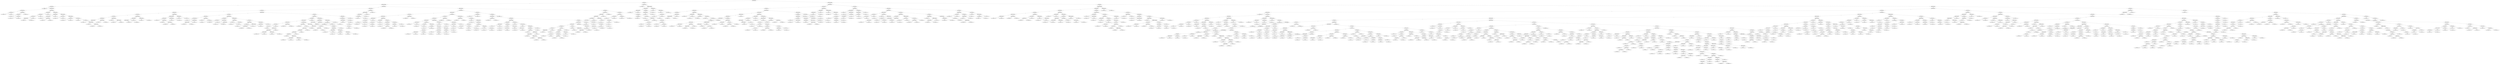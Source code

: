 digraph "Erster Baum" {
	split0 [label="split_feature_name: Hour\nthreshold: 6.500000000000001"]
	split1 [label="split_feature_name: X\nthreshold: 1.2570878772275187"]
	split3 [label="split_feature_name: PdDistrict\nthreshold: 1.0000000180025095e-35"]
	split4 [label="split_feature_name: Y\nthreshold: -0.15106470368187686"]
	leaf0 [label="leaf_index: 0\nleaf_value: 0.04455562673403476"]
	split4 -> leaf0 [label="<="]
	split11 [label="split_feature_name: Address\nthreshold: 4059.5000000000005"]
	split12 [label="split_feature_name: Hour\nthreshold: 1.0000000180025095e-35"]
	split201 [label="split_feature_name: Y\nthreshold: -0.0916579180865736"]
	leaf5 [label="leaf_index: 5\nleaf_value: -0.05131579202424402"]
	split201 -> leaf5 [label="<="]
	leaf202 [label="leaf_index: 202\nleaf_value: -0.03312201141897977"]
	split201 -> leaf202 [label=">"]
	split12 -> split201 [label="<="]
	split15 [label="split_feature_name: X\nthreshold: 1.0450513839536995"]
	split18 [label="split_feature_name: X\nthreshold: 0.8461539713712051"]
	leaf13 [label="leaf_index: 13\nleaf_value: 0.013504155071434334"]
	split18 -> leaf13 [label="<="]
	split135 [label="split_feature_name: X\nthreshold: 0.9531421923214111"]
	leaf19 [label="leaf_index: 19\nleaf_value: -0.051315792024244015"]
	split135 -> leaf19 [label="<="]
	leaf136 [label="leaf_index: 136\nleaf_value: -0.02700831186336465"]
	split135 -> leaf136 [label=">"]
	split18 -> split135 [label=">"]
	split15 -> split18 [label="<="]
	leaf16 [label="leaf_index: 16\nleaf_value: 0.029274108643369514"]
	split15 -> leaf16 [label=">"]
	split12 -> split15 [label=">"]
	split11 -> split12 [label="<="]
	split22 [label="split_feature_name: Hour\nthreshold: 1.5000000000000002"]
	split77 [label="split_feature_name: Year\nthreshold: 6.500000000000001"]
	split78 [label="split_feature_name: Y\nthreshold: -0.0736515824838218"]
	split79 [label="split_feature_name: Y\nthreshold: -0.0916579180865736"]
	split132 [label="split_feature_name: Month\nthreshold: 2.5000000000000004"]
	leaf12 [label="leaf_index: 12\nleaf_value: -0.029679944817983823"]
	split132 -> leaf12 [label="<="]
	leaf133 [label="leaf_index: 133\nleaf_value: -0.051315792024244036"]
	split132 -> leaf133 [label=">"]
	split79 -> split132 [label="<="]
	leaf80 [label="leaf_index: 80\nleaf_value: 0.015026170403791426"]
	split79 -> leaf80 [label=">"]
	split78 -> split79 [label="<="]
	leaf79 [label="leaf_index: 79\nleaf_value: -0.051315792024244036"]
	split78 -> leaf79 [label=">"]
	split77 -> split78 [label="<="]
	leaf78 [label="leaf_index: 78\nleaf_value: -0.051315792024244036"]
	split77 -> leaf78 [label=">"]
	split22 -> split77 [label="<="]
	split28 [label="split_feature_name: Address\nthreshold: 7736.500000000001"]
	split29 [label="split_feature_name: Address\nthreshold: 6593.500000000001"]
	split30 [label="split_feature_name: Year\nthreshold: 2.5000000000000004"]
	leaf23 [label="leaf_index: 23\nleaf_value: -0.005831340511083361"]
	split30 -> leaf23 [label="<="]
	split200 [label="split_feature_name: Month\nthreshold: 6.500000000000001"]
	leaf31 [label="leaf_index: 31\nleaf_value: -0.05131579202424402"]
	split200 -> leaf31 [label="<="]
	leaf201 [label="leaf_index: 201\nleaf_value: -0.03295509600058285"]
	split200 -> leaf201 [label=">"]
	split30 -> split200 [label=">"]
	split29 -> split30 [label="<="]
	leaf30 [label="leaf_index: 30\nleaf_value: 0.0291391171849648"]
	split29 -> leaf30 [label=">"]
	split28 -> split29 [label="<="]
	split31 [label="split_feature_name: Address\nthreshold: 12768.500000000002"]
	split374 [label="split_feature_name: Y\nthreshold: -0.12118147825131452"]
	leaf29 [label="leaf_index: 29\nleaf_value: -0.03872889978160838"]
	split374 -> leaf29 [label="<="]
	leaf375 [label="leaf_index: 375\nleaf_value: -0.051315792024244036"]
	split374 -> leaf375 [label=">"]
	split31 -> split374 [label="<="]
	split49 [label="split_feature_name: Address\nthreshold: 18207.500000000004"]
	split50 [label="split_feature_name: Y\nthreshold: -0.08537291481429422"]
	leaf32 [label="leaf_index: 32\nleaf_value: 0.014516966744804303"]
	split50 -> leaf32 [label="<="]
	leaf51 [label="leaf_index: 51\nleaf_value: -0.03179075917957019"]
	split50 -> leaf51 [label=">"]
	split49 -> split50 [label="<="]
	split52 [label="split_feature_name: Y\nthreshold: -0.08975124924873266"]
	leaf50 [label="leaf_index: 50\nleaf_value: -0.05131579202424402"]
	split52 -> leaf50 [label="<="]
	leaf53 [label="leaf_index: 53\nleaf_value: -0.015578008692474936"]
	split52 -> leaf53 [label=">"]
	split49 -> split52 [label=">"]
	split31 -> split49 [label=">"]
	split28 -> split31 [label=">"]
	split22 -> split28 [label=">"]
	split11 -> split22 [label=">"]
	split4 -> split11 [label=">"]
	split3 -> split4 [label="<="]
	split7 [label="split_feature_name: Hour\nthreshold: 1.5000000000000002"]
	split23 [label="split_feature_name: Year\nthreshold: 11.500000000000002"]
	split51 [label="split_feature_name: Y\nthreshold: -0.05842731038191267"]
	split75 [label="split_feature_name: Month\nthreshold: 6.500000000000001"]
	split80 [label="split_feature_name: X\nthreshold: -0.021977657394190404"]
	split83 [label="split_feature_name: X\nthreshold: -0.8571455374884098"]
	split84 [label="split_feature_name: Year\nthreshold: 8.500000000000002"]
	split86 [label="split_feature_name: PdDistrict\nthreshold: 6.500000000000001"]
	leaf4 [label="leaf_index: 4\nleaf_value: -0.022861064063404185"]
	split86 -> leaf4 [label="<="]
	split462 [label="split_feature_name: AddressSuffix\nthreshold: 8.500000000000002"]
	leaf87 [label="leaf_index: 87\nleaf_value: -0.051315792024244036"]
	split462 -> leaf87 [label="<="]
	split463 [label="split_feature_name: Year\nthreshold: 3.5000000000000004"]
	leaf463 [label="leaf_index: 463\nleaf_value: -0.05131579202424402"]
	split463 -> leaf463 [label="<="]
	leaf464 [label="leaf_index: 464\nleaf_value: -0.034775991474003794"]
	split463 -> leaf464 [label=">"]
	split462 -> split463 [label=">"]
	split86 -> split462 [label=">"]
	split84 -> split86 [label="<="]
	split85 [label="split_feature_name: Address\nthreshold: 8744.500000000002"]
	leaf85 [label="leaf_index: 85\nleaf_value: -0.04276316011578646"]
	split85 -> leaf85 [label="<="]
	leaf86 [label="leaf_index: 86\nleaf_value: 0.012828947289187688"]
	split85 -> leaf86 [label=">"]
	split84 -> split85 [label=">"]
	split83 -> split84 [label="<="]
	split826 [label="split_feature_name: Address\nthreshold: 10821.000000000002"]
	leaf84 [label="leaf_index: 84\nleaf_value: -0.051315792024244036"]
	split826 -> leaf84 [label="<="]
	split827 [label="split_feature_name: Address\nthreshold: 11656.500000000002"]
	leaf827 [label="leaf_index: 827\nleaf_value: -0.03933186467945918"]
	split827 -> leaf827 [label="<="]
	leaf828 [label="leaf_index: 828\nleaf_value: -0.051315792024244036"]
	split827 -> leaf828 [label=">"]
	split826 -> split827 [label=">"]
	split83 -> split826 [label=">"]
	split80 -> split83 [label="<="]
	split81 [label="split_feature_name: Hour\nthreshold: 1.0000000180025095e-35"]
	split131 [label="split_feature_name: Year\nthreshold: 4.500000000000001"]
	split508 [label="split_feature_name: Address\nthreshold: 9013.500000000002"]
	leaf81 [label="leaf_index: 81\nleaf_value: -0.024808297102666958"]
	split508 -> leaf81 [label="<="]
	leaf509 [label="leaf_index: 509\nleaf_value: -0.038649235906654984"]
	split508 -> leaf509 [label=">"]
	split131 -> split508 [label="<="]
	leaf132 [label="leaf_index: 132\nleaf_value: -0.051315792024244036"]
	split131 -> leaf132 [label=">"]
	split81 -> split131 [label="<="]
	split82 [label="split_feature_name: Month\nthreshold: 3.5000000000000004"]
	leaf82 [label="leaf_index: 82\nleaf_value: 0.013242784317016271"]
	split82 -> leaf82 [label="<="]
	leaf83 [label="leaf_index: 83\nleaf_value: -0.039612190465302115"]
	split82 -> leaf83 [label=">"]
	split81 -> split82 [label=">"]
	split80 -> split81 [label=">"]
	split75 -> split80 [label="<="]
	split301 [label="split_feature_name: Address\nthreshold: 18603.500000000004"]
	split318 [label="split_feature_name: AddressSuffix\nthreshold: 5.500000000000001"]
	split319 [label="split_feature_name: Year\nthreshold: 4.500000000000001"]
	leaf76 [label="leaf_index: 76\nleaf_value: -0.051315792024244036"]
	split319 -> leaf76 [label="<="]
	split320 [label="split_feature_name: Month\nthreshold: 8.500000000000002"]
	leaf320 [label="leaf_index: 320\nleaf_value: -0.05131579202424402"]
	split320 -> leaf320 [label="<="]
	split489 [label="split_feature_name: X\nthreshold: -0.8571455374884098"]
	leaf321 [label="leaf_index: 321\nleaf_value: -0.03940319758032099"]
	split489 -> leaf321 [label="<="]
	leaf490 [label="leaf_index: 490\nleaf_value: -0.02532467687386651"]
	split489 -> leaf490 [label=">"]
	split320 -> split489 [label=">"]
	split319 -> split320 [label=">"]
	split318 -> split319 [label="<="]
	split925 [label="split_feature_name: Address\nthreshold: 2814.0000000000005"]
	leaf319 [label="leaf_index: 319\nleaf_value: -0.051315792024244036"]
	split925 -> leaf319 [label="<="]
	leaf926 [label="leaf_index: 926\nleaf_value: -0.051315792024244036"]
	split925 -> leaf926 [label=">"]
	split318 -> split925 [label=">"]
	split301 -> split318 [label="<="]
	split302 [label="split_feature_name: Year\nthreshold: 5.500000000000001"]
	leaf302 [label="leaf_index: 302\nleaf_value: -0.025154800304256188"]
	split302 -> leaf302 [label="<="]
	leaf303 [label="leaf_index: 303\nleaf_value: -0.051315792024244036"]
	split302 -> leaf303 [label=">"]
	split301 -> split302 [label=">"]
	split75 -> split301 [label=">"]
	split51 -> split75 [label="<="]
	split114 [label="split_feature_name: Address\nthreshold: 5329.500000000001"]
	split152 [label="split_feature_name: X\nthreshold: -0.2159009539374788"]
	split153 [label="split_feature_name: Year\nthreshold: 9.500000000000002"]
	split155 [label="split_feature_name: Year\nthreshold: 1.0000000180025095e-35"]
	leaf52 [label="leaf_index: 52\nleaf_value: -0.026759769121433366"]
	split155 -> leaf52 [label="<="]
	split219 [label="split_feature_name: Address\nthreshold: 3396.5000000000005"]
	split220 [label="split_feature_name: Address\nthreshold: 2980.0000000000005"]
	leaf156 [label="leaf_index: 156\nleaf_value: -0.051315792024244036"]
	split220 -> leaf156 [label="<="]
	leaf221 [label="leaf_index: 221\nleaf_value: -0.011554549641878414"]
	split220 -> leaf221 [label=">"]
	split219 -> split220 [label="<="]
	leaf220 [label="leaf_index: 220\nleaf_value: -0.051315792024244036"]
	split219 -> leaf220 [label=">"]
	split155 -> split219 [label=">"]
	split153 -> split155 [label="<="]
	split154 [label="split_feature_name: X\nthreshold: -0.578691993303413"]
	leaf154 [label="leaf_index: 154\nleaf_value: -0.04403827978213832"]
	split154 -> leaf154 [label="<="]
	leaf155 [label="leaf_index: 155\nleaf_value: 0.007546439345728602"]
	split154 -> leaf155 [label=">"]
	split153 -> split154 [label=">"]
	split152 -> split153 [label="<="]
	split187 [label="split_feature_name: Month\nthreshold: 2.5000000000000004"]
	split188 [label="split_feature_name: X\nthreshold: 0.12395766782462977"]
	split189 [label="split_feature_name: X\nthreshold: 0.07549595842715945"]
	leaf153 [label="leaf_index: 153\nleaf_value: -0.04455458977228771"]
	split189 -> leaf153 [label="<="]
	leaf190 [label="leaf_index: 190\nleaf_value: -0.012828948436185005"]
	split189 -> leaf190 [label=">"]
	split188 -> split189 [label="<="]
	split190 [label="split_feature_name: Address\nthreshold: 816.0000000000001"]
	leaf189 [label="leaf_index: 189\nleaf_value: -0.025154800304256198"]
	split190 -> leaf189 [label="<="]
	split523 [label="split_feature_name: Address\nthreshold: 1808.5000000000002"]
	leaf191 [label="leaf_index: 191\nleaf_value: -0.04246041208362869"]
	split523 -> leaf191 [label="<="]
	leaf524 [label="leaf_index: 524\nleaf_value: -0.051315792024244036"]
	split523 -> leaf524 [label=">"]
	split190 -> split523 [label=">"]
	split188 -> split190 [label=">"]
	split187 -> split188 [label="<="]
	split375 [label="split_feature_name: PdDistrict\nthreshold: 2.5000000000000004"]
	split376 [label="split_feature_name: Month\nthreshold: 8.500000000000002"]
	leaf188 [label="leaf_index: 188\nleaf_value: -0.051315792024244036"]
	split376 -> leaf188 [label="<="]
	split413 [label="split_feature_name: Y\nthreshold: 0.07621095464671603"]
	leaf377 [label="leaf_index: 377\nleaf_value: -0.02463158046985643"]
	split413 -> leaf377 [label="<="]
	leaf414 [label="leaf_index: 414\nleaf_value: -0.040197370543249206"]
	split413 -> leaf414 [label=">"]
	split376 -> split413 [label=">"]
	split375 -> split376 [label="<="]
	split377 [label="split_feature_name: Y\nthreshold: 0.018701160464777867"]
	split378 [label="split_feature_name: Address\nthreshold: 816.0000000000001"]
	leaf376 [label="leaf_index: 376\nleaf_value: -0.026759769121433366"]
	split378 -> leaf376 [label="<="]
	split423 [label="split_feature_name: PdDistrict\nthreshold: 6.500000000000001"]
	leaf379 [label="leaf_index: 379\nleaf_value: -0.051315792024244036"]
	split423 -> leaf379 [label="<="]
	split424 [label="split_feature_name: Y\nthreshold: 0.007350735532358072"]
	leaf424 [label="leaf_index: 424\nleaf_value: -0.02907894906225436"]
	split424 -> leaf424 [label="<="]
	leaf425 [label="leaf_index: 425\nleaf_value: -0.051315792024244036"]
	split424 -> leaf425 [label=">"]
	split423 -> split424 [label=">"]
	split378 -> split423 [label=">"]
	split377 -> split378 [label="<="]
	split913 [label="split_feature_name: Month\nthreshold: 7.500000000000001"]
	split993 [label="split_feature_name: Address\nthreshold: 3490.5000000000005"]
	leaf378 [label="leaf_index: 378\nleaf_value: -0.051315792024244036"]
	split993 -> leaf378 [label="<="]
	leaf994 [label="leaf_index: 994\nleaf_value: -0.051315792024244036"]
	split993 -> leaf994 [label=">"]
	split913 -> split993 [label="<="]
	leaf914 [label="leaf_index: 914\nleaf_value: -0.051315792024244036"]
	split913 -> leaf914 [label=">"]
	split377 -> split913 [label=">"]
	split375 -> split377 [label=">"]
	split187 -> split375 [label=">"]
	split152 -> split187 [label=">"]
	split114 -> split152 [label="<="]
	split321 [label="split_feature_name: Y\nthreshold: 0.08830046741398201"]
	split404 [label="split_feature_name: Y\nthreshold: 0.03105478992021411"]
	split405 [label="split_feature_name: Y\nthreshold: 0.02999083032740184"]
	split406 [label="split_feature_name: Address\nthreshold: 12229.500000000002"]
	split745 [label="split_feature_name: Address\nthreshold: 9537.500000000002"]
	split746 [label="split_feature_name: X\nthreshold: 0.6162236964561486"]
	split747 [label="split_feature_name: X\nthreshold: -2.0732029124230897"]
	leaf115 [label="leaf_index: 115\nleaf_value: -0.03888525869145479"]
	split747 -> leaf115 [label="<="]
	split748 [label="split_feature_name: Address\nthreshold: 9363.500000000002"]
	split749 [label="split_feature_name: Address\nthreshold: 9092.500000000002"]
	split935 [label="split_feature_name: Address\nthreshold: 6212.500000000001"]
	leaf748 [label="leaf_index: 748\nleaf_value: -0.051315792024244036"]
	split935 -> leaf748 [label="<="]
	leaf936 [label="leaf_index: 936\nleaf_value: -0.051315792024244036"]
	split935 -> leaf936 [label=">"]
	split749 -> split935 [label="<="]
	split750 [label="split_feature_name: Address\nthreshold: 9141.500000000002"]
	leaf750 [label="leaf_index: 750\nleaf_value: -0.03806204456345548"]
	split750 -> leaf750 [label="<="]
	leaf751 [label="leaf_index: 751\nleaf_value: -0.051315792024244036"]
	split750 -> leaf751 [label=">"]
	split749 -> split750 [label=">"]
	split748 -> split749 [label="<="]
	leaf749 [label="leaf_index: 749\nleaf_value: -0.03954334575024951"]
	split748 -> leaf749 [label=">"]
	split747 -> split748 [label=">"]
	split746 -> split747 [label="<="]
	leaf747 [label="leaf_index: 747\nleaf_value: -0.038062044563455494"]
	split746 -> leaf747 [label=">"]
	split745 -> split746 [label="<="]
	split889 [label="split_feature_name: Address\nthreshold: 10185.500000000002"]
	leaf746 [label="leaf_index: 746\nleaf_value: -0.051315792024244036"]
	split889 -> leaf746 [label="<="]
	leaf890 [label="leaf_index: 890\nleaf_value: -0.051315792024244036"]
	split889 -> leaf890 [label=">"]
	split745 -> split889 [label=">"]
	split406 -> split745 [label="<="]
	split407 [label="split_feature_name: Month\nthreshold: 1.0000000180025095e-35"]
	split408 [label="split_feature_name: X\nthreshold: 0.06373199933985389"]
	leaf407 [label="leaf_index: 407\nleaf_value: -0.02463158046985643"]
	split408 -> leaf407 [label="<="]
	leaf409 [label="leaf_index: 409\nleaf_value: -0.04401171951848101"]
	split408 -> leaf409 [label=">"]
	split407 -> split408 [label="<="]
	split409 [label="split_feature_name: Address\nthreshold: 13081.000000000002"]
	split410 [label="split_feature_name: Address\nthreshold: 12920.500000000002"]
	split427 [label="split_feature_name: Year\nthreshold: 7.500000000000001"]
	split428 [label="split_feature_name: Year\nthreshold: 6.500000000000001"]
	split633 [label="split_feature_name: Month\nthreshold: 8.500000000000002"]
	split634 [label="split_feature_name: X\nthreshold: 0.6795692749136194"]
	leaf408 [label="leaf_index: 408\nleaf_value: -0.051315792024244036"]
	split634 -> leaf408 [label="<="]
	split808 [label="split_feature_name: Month\nthreshold: 4.500000000000001"]
	split809 [label="split_feature_name: Month\nthreshold: 2.5000000000000004"]
	leaf635 [label="leaf_index: 635\nleaf_value: -0.03840407675599196"]
	split809 -> leaf635 [label="<="]
	leaf810 [label="leaf_index: 810\nleaf_value: -0.051315792024244036"]
	split809 -> leaf810 [label=">"]
	split808 -> split809 [label="<="]
	split859 [label="split_feature_name: Month\nthreshold: 6.500000000000001"]
	leaf809 [label="leaf_index: 809\nleaf_value: -0.041830882703964074"]
	split859 -> leaf809 [label="<="]
	leaf860 [label="leaf_index: 860\nleaf_value: -0.03947368630484126"]
	split859 -> leaf860 [label=">"]
	split808 -> split859 [label=">"]
	split634 -> split808 [label=">"]
	split633 -> split634 [label="<="]
	leaf634 [label="leaf_index: 634\nleaf_value: -0.051315792024244036"]
	split633 -> leaf634 [label=">"]
	split428 -> split633 [label="<="]
	leaf429 [label="leaf_index: 429\nleaf_value: -0.03089420154894741"]
	split428 -> leaf429 [label=">"]
	split427 -> split428 [label="<="]
	leaf428 [label="leaf_index: 428\nleaf_value: -0.051315792024244036"]
	split427 -> leaf428 [label=">"]
	split410 -> split427 [label="<="]
	leaf411 [label="leaf_index: 411\nleaf_value: -0.027908588906360183"]
	split410 -> leaf411 [label=">"]
	split409 -> split410 [label="<="]
	split411 [label="split_feature_name: X\nthreshold: -0.8365595458579699"]
	split412 [label="split_feature_name: Month\nthreshold: 7.500000000000001"]
	leaf410 [label="leaf_index: 410\nleaf_value: -0.05131579202424402"]
	split412 -> leaf410 [label="<="]
	leaf413 [label="leaf_index: 413\nleaf_value: -0.02763158058543848"]
	split412 -> leaf413 [label=">"]
	split411 -> split412 [label="<="]
	leaf412 [label="leaf_index: 412\nleaf_value: -0.051315792024244036"]
	split411 -> leaf412 [label=">"]
	split409 -> split411 [label=">"]
	split407 -> split409 [label=">"]
	split406 -> split407 [label=">"]
	split405 -> split406 [label="<="]
	leaf406 [label="leaf_index: 406\nleaf_value: -0.029562358691862845"]
	split405 -> leaf406 [label=">"]
	split404 -> split405 [label="<="]
	split635 [label="split_feature_name: Hour\nthreshold: 1.0000000180025095e-35"]
	split636 [label="split_feature_name: Address\nthreshold: 14536.000000000002"]
	split637 [label="split_feature_name: Address\nthreshold: 13191.500000000002"]
	split638 [label="split_feature_name: X\nthreshold: 0.4093471975713013"]
	split639 [label="split_feature_name: X\nthreshold: 0.3795226911132177"]
	split640 [label="split_feature_name: Address\nthreshold: 7615.500000000001"]
	split641 [label="split_feature_name: PdDistrict\nthreshold: 5.500000000000001"]
	leaf405 [label="leaf_index: 405\nleaf_value: -0.051315792024244036"]
	split641 -> leaf405 [label="<="]
	leaf642 [label="leaf_index: 642\nleaf_value: -0.035921054589020424"]
	split641 -> leaf642 [label=">"]
	split640 -> split641 [label="<="]
	split684 [label="split_feature_name: Address\nthreshold: 12426.500000000002"]
	split964 [label="split_feature_name: Year\nthreshold: 9.500000000000002"]
	leaf641 [label="leaf_index: 641\nleaf_value: -0.051315792024244036"]
	split964 -> leaf641 [label="<="]
	leaf965 [label="leaf_index: 965\nleaf_value: -0.051315792024244036"]
	split964 -> leaf965 [label=">"]
	split684 -> split964 [label="<="]
	split685 [label="split_feature_name: Year\nthreshold: 5.500000000000001"]
	leaf685 [label="leaf_index: 685\nleaf_value: -0.03864923590665498"]
	split685 -> leaf685 [label="<="]
	leaf686 [label="leaf_index: 686\nleaf_value: -0.051315792024244036"]
	split685 -> leaf686 [label=">"]
	split684 -> split685 [label=">"]
	split640 -> split684 [label=">"]
	split639 -> split640 [label="<="]
	leaf640 [label="leaf_index: 640\nleaf_value: -0.024631580469856442"]
	split639 -> leaf640 [label=">"]
	split638 -> split639 [label="<="]
	split944 [label="split_feature_name: X\nthreshold: 0.5722055349790508"]
	leaf639 [label="leaf_index: 639\nleaf_value: -0.051315792024244036"]
	split944 -> leaf639 [label="<="]
	leaf945 [label="leaf_index: 945\nleaf_value: -0.051315792024244036"]
	split944 -> leaf945 [label=">"]
	split638 -> split944 [label=">"]
	split637 -> split638 [label="<="]
	leaf638 [label="leaf_index: 638\nleaf_value: -0.035495113237057715"]
	split637 -> leaf638 [label=">"]
	split636 -> split637 [label="<="]
	split883 [label="split_feature_name: Month\nthreshold: 1.5000000000000002"]
	leaf637 [label="leaf_index: 637\nleaf_value: -0.051315792024244036"]
	split883 -> leaf637 [label="<="]
	leaf884 [label="leaf_index: 884\nleaf_value: -0.051315792024244036"]
	split883 -> leaf884 [label=">"]
	split636 -> split883 [label=">"]
	split635 -> split636 [label="<="]
	split875 [label="split_feature_name: Address\nthreshold: 8224.500000000002"]
	leaf636 [label="leaf_index: 636\nleaf_value: -0.051315792024244036"]
	split875 -> leaf636 [label="<="]
	leaf876 [label="leaf_index: 876\nleaf_value: -0.051315792024244036"]
	split875 -> leaf876 [label=">"]
	split635 -> split875 [label=">"]
	split404 -> split635 [label=">"]
	split321 -> split404 [label="<="]
	split322 [label="split_feature_name: Year\nthreshold: 5.500000000000001"]
	split323 [label="split_feature_name: Hour\nthreshold: 1.0000000180025095e-35"]
	split490 [label="split_feature_name: Address\nthreshold: 11834.500000000002"]
	leaf322 [label="leaf_index: 322\nleaf_value: -0.05131579202424402"]
	split490 -> leaf322 [label="<="]
	leaf491 [label="leaf_index: 491\nleaf_value: -0.03814924027043437"]
	split490 -> leaf491 [label=">"]
	split323 -> split490 [label="<="]
	leaf324 [label="leaf_index: 324\nleaf_value: -0.026299343692005657"]
	split323 -> leaf324 [label=">"]
	split322 -> split323 [label="<="]
	leaf323 [label="leaf_index: 323\nleaf_value: -0.051315792024244036"]
	split322 -> leaf323 [label=">"]
	split321 -> split322 [label=">"]
	split114 -> split321 [label=">"]
	split51 -> split114 [label=">"]
	split23 -> split51 [label="<="]
	split24 [label="split_feature_name: Y\nthreshold: 0.05851074856851211"]
	split151 [label="split_feature_name: Address\nthreshold: 12105.000000000002"]
	split156 [label="split_feature_name: Y\nthreshold: 0.03771421638693286"]
	split157 [label="split_feature_name: Y\nthreshold: -0.018928480035438885"]
	leaf24 [label="leaf_index: 24\nleaf_value: -0.04401171951848101"]
	split157 -> leaf24 [label="<="]
	leaf158 [label="leaf_index: 158\nleaf_value: -0.020166906941301313"]
	split157 -> leaf158 [label=">"]
	split156 -> split157 [label="<="]
	leaf157 [label="leaf_index: 157\nleaf_value: -0.051315792024244036"]
	split156 -> leaf157 [label=">"]
	split151 -> split156 [label="<="]
	leaf152 [label="leaf_index: 152\nleaf_value: -0.051315792024244036"]
	split151 -> leaf152 [label=">"]
	split24 -> split151 [label="<="]
	leaf25 [label="leaf_index: 25\nleaf_value: 0.003514779662853764"]
	split24 -> leaf25 [label=">"]
	split23 -> split24 [label=">"]
	split7 -> split23 [label="<="]
	split10 [label="split_feature_name: Address\nthreshold: 12815.500000000002"]
	split19 [label="split_feature_name: X\nthreshold: 0.13514105802740678"]
	split25 [label="split_feature_name: Address\nthreshold: 4210.500000000001"]
	split26 [label="split_feature_name: X\nthreshold: 0.08103618188393154"]
	split66 [label="split_feature_name: Month\nthreshold: 2.5000000000000004"]
	split67 [label="split_feature_name: Month\nthreshold: 1.5000000000000002"]
	split72 [label="split_feature_name: X\nthreshold: -1.1165791634257374"]
	leaf8 [label="leaf_index: 8\nleaf_value: -0.01620498734741825"]
	split72 -> leaf8 [label="<="]
	split484 [label="split_feature_name: Address\nthreshold: 1655.5000000000002"]
	leaf73 [label="leaf_index: 73\nleaf_value: -0.038649235906654957"]
	split484 -> leaf73 [label="<="]
	leaf485 [label="leaf_index: 485\nleaf_value: -0.051315792024244036"]
	split484 -> leaf485 [label=">"]
	split72 -> split484 [label=">"]
	split67 -> split72 [label="<="]
	leaf68 [label="leaf_index: 68\nleaf_value: 0.003141782576546976"]
	split67 -> leaf68 [label=">"]
	split66 -> split67 [label="<="]
	split68 [label="split_feature_name: Month\nthreshold: 6.500000000000001"]
	split192 [label="split_feature_name: Year\nthreshold: 6.500000000000001"]
	split193 [label="split_feature_name: X\nthreshold: -1.0052516014515038"]
	leaf67 [label="leaf_index: 67\nleaf_value: -0.051315792024244036"]
	split193 -> leaf67 [label="<="]
	split194 [label="split_feature_name: X\nthreshold: -0.36960089024500337"]
	leaf194 [label="leaf_index: 194\nleaf_value: -0.011554549641878414"]
	split194 -> leaf194 [label="<="]
	leaf195 [label="leaf_index: 195\nleaf_value: -0.04462242792197289"]
	split194 -> leaf195 [label=">"]
	split193 -> split194 [label=">"]
	split192 -> split193 [label="<="]
	leaf193 [label="leaf_index: 193\nleaf_value: -0.051315792024244036"]
	split192 -> leaf193 [label=">"]
	split68 -> split192 [label="<="]
	split69 [label="split_feature_name: X\nthreshold: -0.4007571967470715"]
	split73 [label="split_feature_name: Address\nthreshold: 2053.5000000000005"]
	leaf69 [label="leaf_index: 69\nleaf_value: -0.051315792024244036"]
	split73 -> leaf69 [label="<="]
	split125 [label="split_feature_name: Year\nthreshold: 3.5000000000000004"]
	leaf74 [label="leaf_index: 74\nleaf_value: -0.011554549641878409"]
	split125 -> leaf74 [label="<="]
	split867 [label="split_feature_name: X\nthreshold: -1.301989017273786"]
	leaf126 [label="leaf_index: 126\nleaf_value: -0.037973686247050234"]
	split867 -> leaf126 [label="<="]
	leaf868 [label="leaf_index: 868\nleaf_value: -0.03814924027043438"]
	split867 -> leaf868 [label=">"]
	split125 -> split867 [label=">"]
	split73 -> split125 [label=">"]
	split69 -> split73 [label="<="]
	split70 [label="split_feature_name: Y\nthreshold: 0.029616387099099934"]
	split71 [label="split_feature_name: Year\nthreshold: 6.500000000000001"]
	leaf70 [label="leaf_index: 70\nleaf_value: -0.02364783073513246"]
	split71 -> leaf70 [label="<="]
	leaf72 [label="leaf_index: 72\nleaf_value: 0.017695099926758367"]
	split71 -> leaf72 [label=">"]
	split70 -> split71 [label="<="]
	leaf71 [label="leaf_index: 71\nleaf_value: -0.04268943053036874"]
	split70 -> leaf71 [label=">"]
	split69 -> split70 [label=">"]
	split68 -> split69 [label=">"]
	split66 -> split68 [label=">"]
	split26 -> split66 [label="<="]
	split27 [label="split_feature_name: Hour\nthreshold: 3.5000000000000004"]
	leaf27 [label="leaf_index: 27\nleaf_value: -0.026809883453888073"]
	split27 -> leaf27 [label="<="]
	leaf28 [label="leaf_index: 28\nleaf_value: 0.0401148820834292"]
	split27 -> leaf28 [label=">"]
	split26 -> split27 [label=">"]
	split25 -> split26 [label="<="]
	split32 [label="split_feature_name: X\nthreshold: -0.3593204366826102"]
	split33 [label="split_feature_name: Y\nthreshold: 0.06892066067438703"]
	split35 [label="split_feature_name: Hour\nthreshold: 4.500000000000001"]
	split36 [label="split_feature_name: Address\nthreshold: 6593.500000000001"]
	split209 [label="split_feature_name: Year\nthreshold: 2.5000000000000004"]
	leaf26 [label="leaf_index: 26\nleaf_value: -0.03774754886099611"]
	split209 -> leaf26 [label="<="]
	leaf210 [label="leaf_index: 210\nleaf_value: -0.051315792024244036"]
	split209 -> leaf210 [label=">"]
	split36 -> split209 [label="<="]
	split39 [label="split_feature_name: Y\nthreshold: -0.10959527687595884"]
	split137 [label="split_feature_name: Y\nthreshold: -0.15354182429746663"]
	leaf37 [label="leaf_index: 37\nleaf_value: -0.02907894906225436"]
	split137 -> leaf37 [label="<="]
	leaf138 [label="leaf_index: 138\nleaf_value: -0.051315792024244036"]
	split137 -> leaf138 [label=">"]
	split39 -> split137 [label="<="]
	split40 [label="split_feature_name: Month\nthreshold: 1.5000000000000002"]
	split491 [label="split_feature_name: Y\nthreshold: -0.014653349897462106"]
	leaf40 [label="leaf_index: 40\nleaf_value: -0.03797368624705022"]
	split491 -> leaf40 [label="<="]
	leaf492 [label="leaf_index: 492\nleaf_value: -0.051315792024244036"]
	split491 -> leaf492 [label=">"]
	split40 -> split491 [label="<="]
	split41 [label="split_feature_name: Month\nthreshold: 8.500000000000002"]
	split42 [label="split_feature_name: Address\nthreshold: 10185.500000000002"]
	split43 [label="split_feature_name: Year\nthreshold: 5.500000000000001"]
	split44 [label="split_feature_name: Address\nthreshold: 8312.500000000002"]
	leaf41 [label="leaf_index: 41\nleaf_value: -0.004226006928265923"]
	split44 -> leaf41 [label="<="]
	leaf45 [label="leaf_index: 45\nleaf_value: 0.07146432248980931"]
	split44 -> leaf45 [label=">"]
	split43 -> split44 [label="<="]
	split48 [label="split_feature_name: X\nthreshold: -1.409979561088204"]
	leaf44 [label="leaf_index: 44\nleaf_value: 0.0019106937890290936"]
	split48 -> leaf44 [label="<="]
	leaf49 [label="leaf_index: 49\nleaf_value: -0.039879701358077925"]
	split48 -> leaf49 [label=">"]
	split43 -> split48 [label=">"]
	split42 -> split43 [label="<="]
	split47 [label="split_feature_name: Address\nthreshold: 10980.500000000002"]
	leaf43 [label="leaf_index: 43\nleaf_value: -0.051315792024244036"]
	split47 -> leaf43 [label="<="]
	split148 [label="split_feature_name: Year\nthreshold: 6.500000000000001"]
	leaf48 [label="leaf_index: 48\nleaf_value: -0.00799726677361482"]
	split148 -> leaf48 [label="<="]
	leaf149 [label="leaf_index: 149\nleaf_value: -0.030137846346158643"]
	split148 -> leaf149 [label=">"]
	split47 -> split148 [label=">"]
	split42 -> split47 [label=">"]
	split41 -> split42 [label="<="]
	split45 [label="split_feature_name: Address\nthreshold: 11233.500000000002"]
	split454 [label="split_feature_name: Year\nthreshold: 3.5000000000000004"]
	leaf42 [label="leaf_index: 42\nleaf_value: -0.037973686247050206"]
	split454 -> leaf42 [label="<="]
	leaf455 [label="leaf_index: 455\nleaf_value: -0.051315792024244036"]
	split454 -> leaf455 [label=">"]
	split45 -> split454 [label="<="]
	leaf46 [label="leaf_index: 46\nleaf_value: 0.002052631084531156"]
	split45 -> leaf46 [label=">"]
	split41 -> split45 [label=">"]
	split40 -> split41 [label=">"]
	split39 -> split40 [label=">"]
	split36 -> split39 [label=">"]
	split35 -> split36 [label="<="]
	split232 [label="split_feature_name: Address\nthreshold: 5756.500000000001"]
	split862 [label="split_feature_name: Y\nthreshold: -0.02278155095211552"]
	leaf36 [label="leaf_index: 36\nleaf_value: -0.03797368624705022"]
	split862 -> leaf36 [label="<="]
	leaf863 [label="leaf_index: 863\nleaf_value: -0.04000892272153743"]
	split862 -> leaf863 [label=">"]
	split232 -> split862 [label="<="]
	split726 [label="split_feature_name: Address\nthreshold: 7956.500000000001"]
	split727 [label="split_feature_name: Address\nthreshold: 7213.500000000001"]
	leaf233 [label="leaf_index: 233\nleaf_value: -0.05131579202424402"]
	split727 -> leaf233 [label="<="]
	leaf728 [label="leaf_index: 728\nleaf_value: -0.038062044563455494"]
	split727 -> leaf728 [label=">"]
	split726 -> split727 [label="<="]
	leaf727 [label="leaf_index: 727\nleaf_value: -0.051315792024244036"]
	split726 -> leaf727 [label=">"]
	split232 -> split726 [label=">"]
	split35 -> split232 [label=">"]
	split33 -> split35 [label="<="]
	split34 [label="split_feature_name: Year\nthreshold: 5.500000000000001"]
	leaf34 [label="leaf_index: 34\nleaf_value: 0.02385100108670693"]
	split34 -> leaf34 [label="<="]
	leaf35 [label="leaf_index: 35\nleaf_value: -0.03398838192399235"]
	split34 -> leaf35 [label=">"]
	split33 -> split34 [label=">"]
	split32 -> split33 [label="<="]
	split37 [label="split_feature_name: Month\nthreshold: 1.0000000180025095e-35"]
	split38 [label="split_feature_name: Hour\nthreshold: 3.5000000000000004"]
	leaf33 [label="leaf_index: 33\nleaf_value: -0.05131579202424402"]
	split38 -> leaf33 [label="<="]
	leaf39 [label="leaf_index: 39\nleaf_value: 0.02326740797249148"]
	split38 -> leaf39 [label=">"]
	split37 -> split38 [label="<="]
	split64 [label="split_feature_name: Y\nthreshold: -0.12312329759196401"]
	leaf38 [label="leaf_index: 38\nleaf_value: -0.02052631715379681"]
	split64 -> leaf38 [label="<="]
	split202 [label="split_feature_name: Address\nthreshold: 5685.500000000001"]
	leaf65 [label="leaf_index: 65\nleaf_value: -0.051315792024244036"]
	split202 -> leaf65 [label="<="]
	split203 [label="split_feature_name: Address\nthreshold: 6789.500000000001"]
	split204 [label="split_feature_name: Year\nthreshold: 5.500000000000001"]
	split506 [label="split_feature_name: Year\nthreshold: 2.5000000000000004"]
	leaf203 [label="leaf_index: 203\nleaf_value: -0.02532467687386651"]
	split506 -> leaf203 [label="<="]
	leaf507 [label="leaf_index: 507\nleaf_value: -0.011289474692662642"]
	split506 -> leaf507 [label=">"]
	split204 -> split506 [label="<="]
	split485 [label="split_feature_name: X\nthreshold: -0.06840077904855975"]
	leaf205 [label="leaf_index: 205\nleaf_value: -0.03832023444905527"]
	split485 -> leaf205 [label="<="]
	leaf486 [label="leaf_index: 486\nleaf_value: -0.051315792024244036"]
	split485 -> leaf486 [label=">"]
	split204 -> split485 [label=">"]
	split203 -> split204 [label="<="]
	split328 [label="split_feature_name: Y\nthreshold: -0.018928480035438885"]
	leaf204 [label="leaf_index: 204\nleaf_value: -0.051315792024244036"]
	split328 -> leaf204 [label="<="]
	split329 [label="split_feature_name: Year\nthreshold: 8.500000000000002"]
	split470 [label="split_feature_name: Y\nthreshold: -0.012245420803452428"]
	leaf329 [label="leaf_index: 329\nleaf_value: -0.04031955099908432"]
	split470 -> leaf329 [label="<="]
	leaf471 [label="leaf_index: 471\nleaf_value: -0.051315792024244036"]
	split470 -> leaf471 [label=">"]
	split329 -> split470 [label="<="]
	split330 [label="split_feature_name: X\nthreshold: -0.032816521066185815"]
	leaf330 [label="leaf_index: 330\nleaf_value: -0.051315792024244015"]
	split330 -> leaf330 [label="<="]
	leaf331 [label="leaf_index: 331\nleaf_value: -0.021739695473814435"]
	split330 -> leaf331 [label=">"]
	split329 -> split330 [label=">"]
	split328 -> split329 [label=">"]
	split203 -> split328 [label=">"]
	split202 -> split203 [label=">"]
	split64 -> split202 [label=">"]
	split37 -> split64 [label=">"]
	split32 -> split37 [label=">"]
	split25 -> split32 [label=">"]
	split19 -> split25 [label="<="]
	split56 [label="split_feature_name: Y\nthreshold: -0.1462791215728934"]
	split57 [label="split_feature_name: X\nthreshold: 0.43932430534907835"]
	leaf20 [label="leaf_index: 20\nleaf_value: -0.010333214551635099"]
	split57 -> leaf20 [label="<="]
	leaf58 [label="leaf_index: 58\nleaf_value: -0.051315792024244036"]
	split57 -> leaf58 [label=">"]
	split56 -> split57 [label="<="]
	split76 [label="split_feature_name: X\nthreshold: 1.0638789516536455"]
	split95 [label="split_feature_name: Address\nthreshold: 42.00000000000001"]
	split96 [label="split_feature_name: Y\nthreshold: 0.03589781119606973"]
	leaf57 [label="leaf_index: 57\nleaf_value: -0.002799043743539315"]
	split96 -> leaf57 [label="<="]
	leaf97 [label="leaf_index: 97\nleaf_value: -0.051315792024244036"]
	split96 -> leaf97 [label=">"]
	split95 -> split96 [label="<="]
	split97 [label="split_feature_name: Hour\nthreshold: 3.5000000000000004"]
	split149 [label="split_feature_name: Address\nthreshold: 9141.500000000002"]
	split565 [label="split_feature_name: Year\nthreshold: 5.500000000000001"]
	split911 [label="split_feature_name: Month\nthreshold: 7.500000000000001"]
	leaf96 [label="leaf_index: 96\nleaf_value: -0.051315792024244036"]
	split911 -> leaf96 [label="<="]
	leaf912 [label="leaf_index: 912\nleaf_value: -0.051315792024244036"]
	split911 -> leaf912 [label=">"]
	split565 -> split911 [label="<="]
	split566 [label="split_feature_name: Year\nthreshold: 7.500000000000001"]
	split567 [label="split_feature_name: X\nthreshold: 0.41367389766018514"]
	leaf566 [label="leaf_index: 566\nleaf_value: -0.051315792024244036"]
	split567 -> leaf566 [label="<="]
	split569 [label="split_feature_name: Address\nthreshold: 3257.5000000000005"]
	leaf568 [label="leaf_index: 568\nleaf_value: -0.024631580469856442"]
	split569 -> leaf568 [label="<="]
	leaf570 [label="leaf_index: 570\nleaf_value: -0.03925967234605687"]
	split569 -> leaf570 [label=">"]
	split567 -> split569 [label=">"]
	split566 -> split567 [label="<="]
	split568 [label="split_feature_name: Address\nthreshold: 1295.5000000000002"]
	leaf567 [label="leaf_index: 567\nleaf_value: -0.038320234449055274"]
	split568 -> leaf567 [label="<="]
	split931 [label="split_feature_name: Address\nthreshold: 7956.500000000001"]
	leaf569 [label="leaf_index: 569\nleaf_value: -0.051315792024244036"]
	split931 -> leaf569 [label="<="]
	leaf932 [label="leaf_index: 932\nleaf_value: -0.051315792024244036"]
	split931 -> leaf932 [label=">"]
	split568 -> split931 [label=">"]
	split566 -> split568 [label=">"]
	split565 -> split566 [label=">"]
	split149 -> split565 [label="<="]
	split150 [label="split_feature_name: Y\nthreshold: -0.043297671624449544"]
	leaf150 [label="leaf_index: 150\nleaf_value: -0.0157894748660357"]
	split150 -> leaf150 [label="<="]
	split223 [label="split_feature_name: Year\nthreshold: 1.0000000180025095e-35"]
	leaf151 [label="leaf_index: 151\nleaf_value: -0.03383705083141374"]
	split223 -> leaf151 [label="<="]
	split353 [label="split_feature_name: Month\nthreshold: 8.500000000000002"]
	split354 [label="split_feature_name: Month\nthreshold: 7.500000000000001"]
	split355 [label="split_feature_name: X\nthreshold: 0.46002910846557227"]
	leaf224 [label="leaf_index: 224\nleaf_value: -0.051315792024244036"]
	split355 -> leaf224 [label="<="]
	split356 [label="split_feature_name: Month\nthreshold: 4.500000000000001"]
	split357 [label="split_feature_name: Address\nthreshold: 11330.500000000002"]
	leaf356 [label="leaf_index: 356\nleaf_value: -0.051315792024244036"]
	split357 -> leaf356 [label="<="]
	split358 [label="split_feature_name: Address\nthreshold: 12105.000000000002"]
	leaf358 [label="leaf_index: 358\nleaf_value: -0.011554549641878409"]
	split358 -> leaf358 [label="<="]
	split359 [label="split_feature_name: Month\nthreshold: 2.5000000000000004"]
	leaf359 [label="leaf_index: 359\nleaf_value: -0.05131579202424402"]
	split359 -> leaf359 [label="<="]
	leaf360 [label="leaf_index: 360\nleaf_value: -0.02532467687386651"]
	split359 -> leaf360 [label=">"]
	split358 -> split359 [label=">"]
	split357 -> split358 [label=">"]
	split356 -> split357 [label="<="]
	leaf357 [label="leaf_index: 357\nleaf_value: -0.051315792024244036"]
	split356 -> leaf357 [label=">"]
	split355 -> split356 [label=">"]
	split354 -> split355 [label="<="]
	leaf355 [label="leaf_index: 355\nleaf_value: -0.03312201141897977"]
	split354 -> leaf355 [label=">"]
	split353 -> split354 [label="<="]
	leaf354 [label="leaf_index: 354\nleaf_value: -0.051315792024244036"]
	split353 -> leaf354 [label=">"]
	split223 -> split353 [label=">"]
	split150 -> split223 [label=">"]
	split149 -> split150 [label=">"]
	split97 -> split149 [label="<="]
	split98 [label="split_feature_name: Y\nthreshold: 0.07969398355941448"]
	split100 [label="split_feature_name: Address\nthreshold: 12669.500000000002"]
	split101 [label="split_feature_name: Hour\nthreshold: 5.500000000000001"]
	split102 [label="split_feature_name: X\nthreshold: 0.29285959740423523"]
	split333 [label="split_feature_name: Y\nthreshold: 0.04939574352090479"]
	split987 [label="split_feature_name: Address\nthreshold: 4059.5000000000005"]
	leaf98 [label="leaf_index: 98\nleaf_value: -0.051315792024244036"]
	split987 -> leaf98 [label="<="]
	leaf988 [label="leaf_index: 988\nleaf_value: -0.051315792024244036"]
	split987 -> leaf988 [label=">"]
	split333 -> split987 [label="<="]
	leaf334 [label="leaf_index: 334\nleaf_value: -0.03797368624705024"]
	split333 -> leaf334 [label=">"]
	split102 -> split333 [label="<="]
	split103 [label="split_feature_name: X\nthreshold: 0.7287697932716174"]
	split104 [label="split_feature_name: X\nthreshold: 0.57039448944594"]
	split106 [label="split_feature_name: Year\nthreshold: 2.5000000000000004"]
	split107 [label="split_feature_name: Y\nthreshold: 0.038054372141659264"]
	leaf103 [label="leaf_index: 103\nleaf_value: -0.05131579202424402"]
	split107 -> leaf103 [label="<="]
	leaf108 [label="leaf_index: 108\nleaf_value: 0.02373355297247108"]
	split107 -> leaf108 [label=">"]
	split106 -> split107 [label="<="]
	split110 [label="split_feature_name: Address\nthreshold: 3549.5000000000005"]
	split191 [label="split_feature_name: Hour\nthreshold: 4.500000000000001"]
	leaf107 [label="leaf_index: 107\nleaf_value: -0.02451245452541721"]
	split191 -> leaf107 [label="<="]
	leaf192 [label="leaf_index: 192\nleaf_value: -0.04373505010538392"]
	split191 -> leaf192 [label=">"]
	split110 -> split191 [label="<="]
	leaf111 [label="leaf_index: 111\nleaf_value: -0.051315792024244036"]
	split110 -> leaf111 [label=">"]
	split106 -> split110 [label=">"]
	split104 -> split106 [label="<="]
	split105 [label="split_feature_name: Year\nthreshold: 5.500000000000001"]
	leaf105 [label="leaf_index: 105\nleaf_value: -0.051315792024244015"]
	split105 -> leaf105 [label="<="]
	leaf106 [label="leaf_index: 106\nleaf_value: 0.017356811240724045"]
	split105 -> leaf106 [label=">"]
	split104 -> split105 [label=">"]
	split103 -> split104 [label="<="]
	leaf104 [label="leaf_index: 104\nleaf_value: -0.051315792024244036"]
	split103 -> leaf104 [label=">"]
	split102 -> split103 [label=">"]
	split101 -> split102 [label="<="]
	split347 [label="split_feature_name: X\nthreshold: 0.3226381094343718"]
	split348 [label="split_feature_name: X\nthreshold: 0.2548226473287057"]
	leaf102 [label="leaf_index: 102\nleaf_value: -0.051315792024244036"]
	split348 -> leaf102 [label="<="]
	split349 [label="split_feature_name: Address\nthreshold: 6075.500000000001"]
	leaf349 [label="leaf_index: 349\nleaf_value: -0.02463158046985643"]
	split349 -> leaf349 [label="<="]
	leaf350 [label="leaf_index: 350\nleaf_value: -0.04125892837309294"]
	split349 -> leaf350 [label=">"]
	split348 -> split349 [label=">"]
	split347 -> split348 [label="<="]
	split927 [label="split_feature_name: Address\nthreshold: 8943.500000000002"]
	leaf348 [label="leaf_index: 348\nleaf_value: -0.051315792024244036"]
	split927 -> leaf348 [label="<="]
	leaf928 [label="leaf_index: 928\nleaf_value: -0.051315792024244036"]
	split927 -> leaf928 [label=">"]
	split347 -> split927 [label=">"]
	split101 -> split347 [label=">"]
	split100 -> split101 [label="<="]
	split108 [label="split_feature_name: Year\nthreshold: 6.500000000000001"]
	split109 [label="split_feature_name: Month\nthreshold: 5.500000000000001"]
	leaf101 [label="leaf_index: 101\nleaf_value: -0.0015936586930870242"]
	split109 -> leaf101 [label="<="]
	leaf110 [label="leaf_index: 110\nleaf_value: -0.03918660495406786"]
	split109 -> leaf110 [label=">"]
	split108 -> split109 [label="<="]
	split564 [label="split_feature_name: Month\nthreshold: 5.500000000000001"]
	leaf109 [label="leaf_index: 109\nleaf_value: -0.03918660495406784"]
	split564 -> leaf109 [label="<="]
	leaf565 [label="leaf_index: 565\nleaf_value: -0.051315792024244036"]
	split564 -> leaf565 [label=">"]
	split108 -> split564 [label=">"]
	split100 -> split108 [label=">"]
	split98 -> split100 [label="<="]
	split99 [label="split_feature_name: Y\nthreshold: 0.08830046741398201"]
	leaf99 [label="leaf_index: 99\nleaf_value: 0.007836401076615164"]
	split99 -> leaf99 [label="<="]
	leaf100 [label="leaf_index: 100\nleaf_value: -0.04395801310299746"]
	split99 -> leaf100 [label=">"]
	split98 -> split99 [label=">"]
	split97 -> split98 [label=">"]
	split95 -> split97 [label=">"]
	split76 -> split95 [label="<="]
	leaf77 [label="leaf_index: 77\nleaf_value: -0.023259962118929976"]
	split76 -> leaf77 [label=">"]
	split56 -> split76 [label=">"]
	split19 -> split56 [label=">"]
	split10 -> split19 [label="<="]
	split133 [label="split_feature_name: Y\nthreshold: 0.02263193395097619"]
	split134 [label="split_feature_name: Y\nthreshold: 0.018701160464777867"]
	split163 [label="split_feature_name: Hour\nthreshold: 4.500000000000001"]
	split164 [label="split_feature_name: Hour\nthreshold: 3.5000000000000004"]
	split166 [label="split_feature_name: Y\nthreshold: -0.030980832969397125"]
	split167 [label="split_feature_name: X\nthreshold: 0.057013473652226976"]
	split168 [label="split_feature_name: X\nthreshold: -0.24379543428227785"]
	split420 [label="split_feature_name: X\nthreshold: -1.5388365052654476"]
	leaf11 [label="leaf_index: 11\nleaf_value: -0.03797368624705022"]
	split420 -> leaf11 [label="<="]
	leaf421 [label="leaf_index: 421\nleaf_value: -0.051315792024244036"]
	split420 -> leaf421 [label=">"]
	split168 -> split420 [label="<="]
	leaf169 [label="leaf_index: 169\nleaf_value: 0.0006664382765110212"]
	split168 -> leaf169 [label=">"]
	split167 -> split168 [label="<="]
	leaf168 [label="leaf_index: 168\nleaf_value: -0.051315792024244036"]
	split167 -> leaf168 [label=">"]
	split166 -> split167 [label="<="]
	leaf167 [label="leaf_index: 167\nleaf_value: -0.051315792024244036"]
	split166 -> leaf167 [label=">"]
	split164 -> split166 [label="<="]
	split165 [label="split_feature_name: Year\nthreshold: 3.5000000000000004"]
	leaf165 [label="leaf_index: 165\nleaf_value: -0.005042592796982308"]
	split165 -> leaf165 [label="<="]
	split174 [label="split_feature_name: Year\nthreshold: 7.500000000000001"]
	leaf166 [label="leaf_index: 166\nleaf_value: -0.030137846346158632"]
	split174 -> leaf166 [label="<="]
	leaf175 [label="leaf_index: 175\nleaf_value: -0.051315792024244036"]
	split174 -> leaf175 [label=">"]
	split165 -> split174 [label=">"]
	split164 -> split165 [label=">"]
	split163 -> split164 [label="<="]
	leaf164 [label="leaf_index: 164\nleaf_value: -0.051315792024244036"]
	split163 -> leaf164 [label=">"]
	split134 -> split163 [label="<="]
	leaf135 [label="leaf_index: 135\nleaf_value: -0.028659385987499855"]
	split134 -> leaf135 [label=">"]
	split133 -> split134 [label="<="]
	split324 [label="split_feature_name: Y\nthreshold: 0.056978758175943105"]
	split720 [label="split_feature_name: X\nthreshold: -0.41331194172254476"]
	split721 [label="split_feature_name: Y\nthreshold: 0.03945364159146851"]
	leaf134 [label="leaf_index: 134\nleaf_value: -0.05131579202424402"]
	split721 -> leaf134 [label="<="]
	leaf722 [label="leaf_index: 722\nleaf_value: -0.03797368624705024"]
	split721 -> leaf722 [label=">"]
	split720 -> split721 [label="<="]
	split898 [label="split_feature_name: X\nthreshold: 0.2502338717868568"]
	leaf721 [label="leaf_index: 721\nleaf_value: -0.051315792024244036"]
	split898 -> leaf721 [label="<="]
	leaf899 [label="leaf_index: 899\nleaf_value: -0.051315792024244036"]
	split898 -> leaf899 [label=">"]
	split720 -> split898 [label=">"]
	split324 -> split720 [label="<="]
	split325 [label="split_feature_name: X\nthreshold: 0.43932430534907835"]
	split433 [label="split_feature_name: Y\nthreshold: 0.09367552258700741"]
	leaf325 [label="leaf_index: 325\nleaf_value: -0.051315792024244036"]
	split433 -> leaf325 [label="<="]
	leaf434 [label="leaf_index: 434\nleaf_value: -0.040782550621196303"]
	split433 -> leaf434 [label=">"]
	split325 -> split433 [label="<="]
	split326 [label="split_feature_name: Y\nthreshold: 0.07621095464671603"]
	split327 [label="split_feature_name: X\nthreshold: 0.632779987974075"]
	leaf326 [label="leaf_index: 326\nleaf_value: -0.004501385788476322"]
	split327 -> leaf326 [label="<="]
	leaf328 [label="leaf_index: 328\nleaf_value: -0.051315792024244036"]
	split327 -> leaf328 [label=">"]
	split326 -> split327 [label="<="]
	leaf327 [label="leaf_index: 327\nleaf_value: -0.051315792024244036"]
	split326 -> leaf327 [label=">"]
	split325 -> split326 [label=">"]
	split324 -> split325 [label=">"]
	split133 -> split324 [label=">"]
	split10 -> split133 [label=">"]
	split7 -> split10 [label=">"]
	split3 -> split7 [label=">"]
	split1 -> split3 [label="<="]
	split2 [label="split_feature_name: Y\nthreshold: -0.12118147825131452"]
	leaf2 [label="leaf_index: 2\nleaf_value: 0.10546932194738817"]
	split2 -> leaf2 [label="<="]
	split5 [label="split_feature_name: AddressSuffix\nthreshold: 12.500000000000002"]
	split54 [label="split_feature_name: Year\nthreshold: 3.5000000000000004"]
	split557 [label="split_feature_name: Address\nthreshold: 4150.500000000001"]
	leaf3 [label="leaf_index: 3\nleaf_value: -0.038320234449055274"]
	split557 -> leaf3 [label="<="]
	leaf558 [label="leaf_index: 558\nleaf_value: -0.051315792024244036"]
	split557 -> leaf558 [label=">"]
	split54 -> split557 [label="<="]
	split55 [label="split_feature_name: X\nthreshold: 1.498264068733376"]
	split62 [label="split_feature_name: Address\nthreshold: 3827.5000000000005"]
	leaf55 [label="leaf_index: 55\nleaf_value: -0.051315792024244"]
	split62 -> leaf55 [label="<="]
	leaf63 [label="leaf_index: 63\nleaf_value: -0.01181613676281503"]
	split62 -> leaf63 [label=">"]
	split55 -> split62 [label="<="]
	leaf56 [label="leaf_index: 56\nleaf_value: 0.0031947568709057225"]
	split55 -> leaf56 [label=">"]
	split54 -> split55 [label=">"]
	split5 -> split54 [label="<="]
	split8 [label="split_feature_name: Year\nthreshold: 2.5000000000000004"]
	leaf6 [label="leaf_index: 6\nleaf_value: -0.03140220131201449"]
	split8 -> leaf6 [label="<="]
	split9 [label="split_feature_name: Hour\nthreshold: 1.5000000000000002"]
	leaf9 [label="leaf_index: 9\nleaf_value: -0.007006215642419613"]
	split9 -> leaf9 [label="<="]
	leaf10 [label="leaf_index: 10\nleaf_value: 0.06512440384944729"]
	split9 -> leaf10 [label=">"]
	split8 -> split9 [label=">"]
	split5 -> split8 [label=">"]
	split2 -> split5 [label=">"]
	split1 -> split2 [label=">"]
	split0 -> split1 [label="<="]
	split6 [label="split_feature_name: PdDistrict\nthreshold: 1.0000000180025095e-35"]
	split13 [label="split_feature_name: Hour\nthreshold: 18.500000000000004"]
	split58 [label="split_feature_name: X\nthreshold: 1.5647409341735403"]
	split127 [label="split_feature_name: Y\nthreshold: -0.13916657571539395"]
	split128 [label="split_feature_name: Month\nthreshold: 3.5000000000000004"]
	split129 [label="split_feature_name: X\nthreshold: 1.0638789516536455"]
	split158 [label="split_feature_name: Year\nthreshold: 3.5000000000000004"]
	leaf1 [label="leaf_index: 1\nleaf_value: -0.032164444018702686"]
	split158 -> leaf1 [label="<="]
	leaf159 [label="leaf_index: 159\nleaf_value: -0.051315792024244036"]
	split158 -> leaf159 [label=">"]
	split129 -> split158 [label="<="]
	split130 [label="split_feature_name: Month\nthreshold: 2.5000000000000004"]
	split217 [label="split_feature_name: AddressSuffix\nthreshold: 5.500000000000001"]
	leaf130 [label="leaf_index: 130\nleaf_value: -0.025324676873866497"]
	split217 -> leaf130 [label="<="]
	leaf218 [label="leaf_index: 218\nleaf_value: -0.043011576810223"]
	split217 -> leaf218 [label=">"]
	split130 -> split217 [label="<="]
	leaf131 [label="leaf_index: 131\nleaf_value: -0.0075711829186906"]
	split130 -> leaf131 [label=">"]
	split129 -> split130 [label=">"]
	split128 -> split129 [label="<="]
	split295 [label="split_feature_name: Year\nthreshold: 5.500000000000001"]
	split988 [label="split_feature_name: Address\nthreshold: 9454.500000000002"]
	leaf129 [label="leaf_index: 129\nleaf_value: -0.051315792024244036"]
	split988 -> leaf129 [label="<="]
	leaf989 [label="leaf_index: 989\nleaf_value: -0.051315792024244036"]
	split988 -> leaf989 [label=">"]
	split295 -> split988 [label="<="]
	split296 [label="split_feature_name: Address\nthreshold: 2938.5000000000005"]
	split580 [label="split_feature_name: Y\nthreshold: -0.14466376775916182"]
	leaf296 [label="leaf_index: 296\nleaf_value: -0.037973686247050234"]
	split580 -> leaf296 [label="<="]
	leaf581 [label="leaf_index: 581\nleaf_value: -0.026299343692005667"]
	split580 -> leaf581 [label=">"]
	split296 -> split580 [label="<="]
	split563 [label="split_feature_name: X\nthreshold: 1.217086138356753"]
	leaf297 [label="leaf_index: 297\nleaf_value: -0.051315792024244036"]
	split563 -> leaf297 [label="<="]
	leaf564 [label="leaf_index: 564\nleaf_value: -0.04307992426054416"]
	split563 -> leaf564 [label=">"]
	split296 -> split563 [label=">"]
	split295 -> split296 [label=">"]
	split128 -> split295 [label=">"]
	split127 -> split128 [label="<="]
	split147 [label="split_feature_name: Address\nthreshold: 10038.500000000002"]
	split177 [label="split_feature_name: Hour\nthreshold: 14.500000000000002"]
	split228 [label="split_feature_name: Address\nthreshold: 9931.500000000002"]
	split457 [label="split_feature_name: Hour\nthreshold: 8.500000000000002"]
	split458 [label="split_feature_name: Year\nthreshold: 10.500000000000002"]
	split459 [label="split_feature_name: Year\nthreshold: 2.5000000000000004"]
	split460 [label="split_feature_name: X\nthreshold: 0.7915179811350925"]
	leaf128 [label="leaf_index: 128\nleaf_value: -0.02598267978906594"]
	split460 -> leaf128 [label="<="]
	split461 [label="split_feature_name: Y\nthreshold: -0.11297165707715255"]
	leaf461 [label="leaf_index: 461\nleaf_value: -0.03797368624705022"]
	split461 -> leaf461 [label="<="]
	leaf462 [label="leaf_index: 462\nleaf_value: -0.051315792024244036"]
	split461 -> leaf462 [label=">"]
	split460 -> split461 [label=">"]
	split459 -> split460 [label="<="]
	split798 [label="split_feature_name: Y\nthreshold: -0.08975124924873266"]
	leaf460 [label="leaf_index: 460\nleaf_value: -0.051315792024244036"]
	split798 -> leaf460 [label="<="]
	split799 [label="split_feature_name: Y\nthreshold: -0.06074458396548133"]
	leaf799 [label="leaf_index: 799\nleaf_value: -0.03864923590665498"]
	split799 -> leaf799 [label="<="]
	leaf800 [label="leaf_index: 800\nleaf_value: -0.051315792024244036"]
	split799 -> leaf800 [label=">"]
	split798 -> split799 [label=">"]
	split459 -> split798 [label=">"]
	split458 -> split459 [label="<="]
	leaf459 [label="leaf_index: 459\nleaf_value: -0.029562358691862845"]
	split458 -> leaf459 [label=">"]
	split457 -> split458 [label="<="]
	split540 [label="split_feature_name: Y\nthreshold: -0.056293865640242496"]
	split561 [label="split_feature_name: X\nthreshold: 1.288949850202428"]
	split814 [label="split_feature_name: Address\nthreshold: 2697.5000000000005"]
	split815 [label="split_feature_name: Address\nthreshold: 1888.5000000000002"]
	leaf458 [label="leaf_index: 458\nleaf_value: -0.051315792024244036"]
	split815 -> leaf458 [label="<="]
	leaf816 [label="leaf_index: 816\nleaf_value: -0.038961990378694224"]
	split815 -> leaf816 [label=">"]
	split814 -> split815 [label="<="]
	split910 [label="split_feature_name: Year\nthreshold: 6.500000000000001"]
	split938 [label="split_feature_name: Address\nthreshold: 8631.500000000002"]
	leaf815 [label="leaf_index: 815\nleaf_value: -0.051315792024244036"]
	split938 -> leaf815 [label="<="]
	leaf939 [label="leaf_index: 939\nleaf_value: -0.051315792024244036"]
	split938 -> leaf939 [label=">"]
	split910 -> split938 [label="<="]
	leaf911 [label="leaf_index: 911\nleaf_value: -0.051315792024244036"]
	split910 -> leaf911 [label=">"]
	split814 -> split910 [label=">"]
	split561 -> split814 [label="<="]
	split562 [label="split_feature_name: AddressSuffix\nthreshold: 20.000000000000004"]
	split674 [label="split_feature_name: Month\nthreshold: 8.500000000000002"]
	leaf562 [label="leaf_index: 562\nleaf_value: -0.051315792024244036"]
	split674 -> leaf562 [label="<="]
	split675 [label="split_feature_name: Y\nthreshold: -0.11297165707715255"]
	leaf675 [label="leaf_index: 675\nleaf_value: -0.03814924027043435"]
	split675 -> leaf675 [label="<="]
	leaf676 [label="leaf_index: 676\nleaf_value: -0.051315792024244036"]
	split675 -> leaf676 [label=">"]
	split674 -> split675 [label=">"]
	split562 -> split674 [label="<="]
	leaf563 [label="leaf_index: 563\nleaf_value: -0.036969441726186186"]
	split562 -> leaf563 [label=">"]
	split561 -> split562 [label=">"]
	split540 -> split561 [label="<="]
	split541 [label="split_feature_name: Month\nthreshold: 1.5000000000000002"]
	split543 [label="split_feature_name: Year\nthreshold: 5.500000000000001"]
	leaf541 [label="leaf_index: 541\nleaf_value: -0.025154800304256188"]
	split543 -> leaf541 [label="<="]
	leaf544 [label="leaf_index: 544\nleaf_value: -0.04000892272153743"]
	split543 -> leaf544 [label=">"]
	split541 -> split543 [label="<="]
	split542 [label="split_feature_name: X\nthreshold: 1.2013871522024717"]
	split962 [label="split_feature_name: Year\nthreshold: 1.5000000000000002"]
	leaf542 [label="leaf_index: 542\nleaf_value: -0.051315792024244036"]
	split962 -> leaf542 [label="<="]
	leaf963 [label="leaf_index: 963\nleaf_value: -0.051315792024244036"]
	split962 -> leaf963 [label=">"]
	split542 -> split962 [label="<="]
	leaf543 [label="leaf_index: 543\nleaf_value: -0.03954334575024951"]
	split542 -> leaf543 [label=">"]
	split541 -> split542 [label=">"]
	split540 -> split541 [label=">"]
	split457 -> split540 [label=">"]
	split228 -> split457 [label="<="]
	leaf229 [label="leaf_index: 229\nleaf_value: -0.03827790364262143"]
	split228 -> leaf229 [label=">"]
	split177 -> split228 [label="<="]
	split178 [label="split_feature_name: Month\nthreshold: 3.5000000000000004"]
	split445 [label="split_feature_name: Year\nthreshold: 11.500000000000002"]
	split505 [label="split_feature_name: Y\nthreshold: -0.0282494150485622"]
	split989 [label="split_feature_name: Address\nthreshold: 7615.500000000001"]
	split990 [label="split_feature_name: Address\nthreshold: 4712.500000000001"]
	leaf178 [label="leaf_index: 178\nleaf_value: -0.051315792024244036"]
	split990 -> leaf178 [label="<="]
	leaf991 [label="leaf_index: 991\nleaf_value: -0.051315792024244036"]
	split990 -> leaf991 [label=">"]
	split989 -> split990 [label="<="]
	leaf990 [label="leaf_index: 990\nleaf_value: -0.051315792024244036"]
	split989 -> leaf990 [label=">"]
	split505 -> split989 [label="<="]
	leaf506 [label="leaf_index: 506\nleaf_value: -0.04290690182853366"]
	split505 -> leaf506 [label=">"]
	split445 -> split505 [label="<="]
	leaf446 [label="leaf_index: 446\nleaf_value: -0.04000892272153743"]
	split445 -> leaf446 [label=">"]
	split178 -> split445 [label="<="]
	split179 [label="split_feature_name: Year\nthreshold: 1.0000000180025095e-35"]
	split180 [label="split_feature_name: AddressSuffix\nthreshold: 8.500000000000002"]
	leaf179 [label="leaf_index: 179\nleaf_value: -0.016204987347418248"]
	split180 -> leaf179 [label="<="]
	leaf181 [label="leaf_index: 181\nleaf_value: -0.04196384872247268"]
	split180 -> leaf181 [label=">"]
	split179 -> split180 [label="<="]
	split181 [label="split_feature_name: Address\nthreshold: 7736.500000000001"]
	split183 [label="split_feature_name: Y\nthreshold: -0.014002225226708733"]
	split331 [label="split_feature_name: Y\nthreshold: -0.12118147825131452"]
	split332 [label="split_feature_name: Y\nthreshold: -0.12776968610842937"]
	leaf180 [label="leaf_index: 180\nleaf_value: -0.051315792024244015"]
	split332 -> leaf180 [label="<="]
	leaf333 [label="leaf_index: 333\nleaf_value: -0.024808297102666955"]
	split332 -> leaf333 [label=">"]
	split331 -> split332 [label="<="]
	split363 [label="split_feature_name: Year\nthreshold: 5.500000000000001"]
	split364 [label="split_feature_name: Y\nthreshold: -0.0916579180865736"]
	split366 [label="split_feature_name: X\nthreshold: 0.7784567731506656"]
	leaf332 [label="leaf_index: 332\nleaf_value: -0.03797368624705024"]
	split366 -> leaf332 [label="<="]
	leaf367 [label="leaf_index: 367\nleaf_value: -0.051315792024244036"]
	split366 -> leaf367 [label=">"]
	split364 -> split366 [label="<="]
	split365 [label="split_feature_name: Month\nthreshold: 7.500000000000001"]
	leaf365 [label="leaf_index: 365\nleaf_value: -0.021445405955899707"]
	split365 -> leaf365 [label="<="]
	leaf366 [label="leaf_index: 366\nleaf_value: -0.051315792024244036"]
	split365 -> leaf366 [label=">"]
	split364 -> split365 [label=">"]
	split363 -> split364 [label="<="]
	split446 [label="split_feature_name: X\nthreshold: 1.4156504469736444"]
	split912 [label="split_feature_name: Month\nthreshold: 9.500000000000002"]
	leaf364 [label="leaf_index: 364\nleaf_value: -0.051315792024244036"]
	split912 -> leaf364 [label="<="]
	leaf913 [label="leaf_index: 913\nleaf_value: -0.051315792024244036"]
	split912 -> leaf913 [label=">"]
	split446 -> split912 [label="<="]
	leaf447 [label="leaf_index: 447\nleaf_value: -0.041104996786595724"]
	split446 -> leaf447 [label=">"]
	split363 -> split446 [label=">"]
	split331 -> split363 [label=">"]
	split183 -> split331 [label="<="]
	leaf184 [label="leaf_index: 184\nleaf_value: -0.02734793733467434"]
	split183 -> leaf184 [label=">"]
	split181 -> split183 [label="<="]
	split182 [label="split_feature_name: X\nthreshold: 0.9093883053537547"]
	leaf182 [label="leaf_index: 182\nleaf_value: -0.05131579202424402"]
	split182 -> leaf182 [label="<="]
	leaf183 [label="leaf_index: 183\nleaf_value: -0.014526897418011137"]
	split182 -> leaf183 [label=">"]
	split181 -> split182 [label=">"]
	split179 -> split181 [label=">"]
	split178 -> split179 [label=">"]
	split177 -> split178 [label=">"]
	split147 -> split177 [label="<="]
	split299 [label="split_feature_name: Address\nthreshold: 23801.500000000004"]
	split471 [label="split_feature_name: Y\nthreshold: -0.025580399626823503"]
	split623 [label="split_feature_name: Month\nthreshold: 8.500000000000002"]
	split879 [label="split_feature_name: Y\nthreshold: -0.09542289729072541"]
	leaf148 [label="leaf_index: 148\nleaf_value: -0.051315792024244036"]
	split879 -> leaf148 [label="<="]
	split941 [label="split_feature_name: Address\nthreshold: 18706.000000000004"]
	leaf880 [label="leaf_index: 880\nleaf_value: -0.051315792024244036"]
	split941 -> leaf880 [label="<="]
	leaf942 [label="leaf_index: 942\nleaf_value: -0.051315792024244036"]
	split941 -> leaf942 [label=">"]
	split879 -> split941 [label=">"]
	split623 -> split879 [label="<="]
	split624 [label="split_feature_name: Year\nthreshold: 3.5000000000000004"]
	split625 [label="split_feature_name: Hour\nthreshold: 14.500000000000002"]
	leaf624 [label="leaf_index: 624\nleaf_value: -0.051315792024244036"]
	split625 -> leaf624 [label="<="]
	split626 [label="split_feature_name: Address\nthreshold: 18706.000000000004"]
	leaf626 [label="leaf_index: 626\nleaf_value: -0.04379204816492421"]
	split626 -> leaf626 [label="<="]
	leaf627 [label="leaf_index: 627\nleaf_value: -0.0249826885166247"]
	split626 -> leaf627 [label=">"]
	split625 -> split626 [label=">"]
	split624 -> split625 [label="<="]
	split916 [label="split_feature_name: Month\nthreshold: 10.500000000000002"]
	leaf625 [label="leaf_index: 625\nleaf_value: -0.051315792024244036"]
	split916 -> leaf625 [label="<="]
	leaf917 [label="leaf_index: 917\nleaf_value: -0.051315792024244036"]
	split916 -> leaf917 [label=">"]
	split624 -> split916 [label=">"]
	split623 -> split624 [label=">"]
	split471 -> split623 [label="<="]
	split472 [label="split_feature_name: Y\nthreshold: -0.02178949624550026"]
	split473 [label="split_feature_name: Hour\nthreshold: 12.500000000000002"]
	leaf472 [label="leaf_index: 472\nleaf_value: -0.05131579202424402"]
	split473 -> leaf472 [label="<="]
	leaf474 [label="leaf_index: 474\nleaf_value: -0.020992824348803587"]
	split473 -> leaf474 [label=">"]
	split472 -> split473 [label="<="]
	leaf473 [label="leaf_index: 473\nleaf_value: -0.051315792024244036"]
	split472 -> leaf473 [label=">"]
	split471 -> split472 [label=">"]
	split299 -> split471 [label="<="]
	split300 [label="split_feature_name: Y\nthreshold: -0.11423949055097245"]
	leaf300 [label="leaf_index: 300\nleaf_value: -0.05131579202424402"]
	split300 -> leaf300 [label="<="]
	leaf301 [label="leaf_index: 301\nleaf_value: -0.02734793733467434"]
	split300 -> leaf301 [label=">"]
	split299 -> split300 [label=">"]
	split147 -> split299 [label=">"]
	split127 -> split147 [label=">"]
	split58 -> split127 [label="<="]
	split59 [label="split_feature_name: Hour\nthreshold: 14.500000000000002"]
	split270 [label="split_feature_name: Year\nthreshold: 4.500000000000001"]
	split271 [label="split_feature_name: Month\nthreshold: 5.500000000000001"]
	leaf59 [label="leaf_index: 59\nleaf_value: -0.051315792024244015"]
	split271 -> leaf59 [label="<="]
	leaf272 [label="leaf_index: 272\nleaf_value: -0.02932330997392459"]
	split271 -> leaf272 [label=">"]
	split270 -> split271 [label="<="]
	leaf271 [label="leaf_index: 271\nleaf_value: -0.051315792024244036"]
	split270 -> leaf271 [label=">"]
	split59 -> split270 [label="<="]
	split60 [label="split_feature_name: AddressSuffix\nthreshold: 7.500000000000001"]
	leaf60 [label="leaf_index: 60\nleaf_value: -0.051315792024244015"]
	split60 -> leaf60 [label="<="]
	split61 [label="split_feature_name: Month\nthreshold: 5.500000000000001"]
	leaf61 [label="leaf_index: 61\nleaf_value: -0.038320234449055274"]
	split61 -> leaf61 [label="<="]
	leaf62 [label="leaf_index: 62\nleaf_value: 0.025657895151874027"]
	split61 -> leaf62 [label=">"]
	split60 -> split61 [label=">"]
	split59 -> split60 [label=">"]
	split58 -> split59 [label=">"]
	split13 -> split58 [label="<="]
	split14 [label="split_feature_name: Y\nthreshold: -0.12312329759196401"]
	split16 [label="split_feature_name: X\nthreshold: 1.16565211858059"]
	split20 [label="split_feature_name: Year\nthreshold: 1.0000000180025095e-35"]
	leaf14 [label="leaf_index: 14\nleaf_value: 0.009699935615361747"]
	split20 -> leaf14 [label="<="]
	split63 [label="split_feature_name: Address\nthreshold: 2814.0000000000005"]
	leaf21 [label="leaf_index: 21\nleaf_value: -0.012074304444262279"]
	split63 -> leaf21 [label="<="]
	split115 [label="split_feature_name: X\nthreshold: 1.0450513839536995"]
	split142 [label="split_feature_name: Y\nthreshold: -0.14860362950093636"]
	leaf64 [label="leaf_index: 64\nleaf_value: -0.028954720889282366"]
	split142 -> leaf64 [label="<="]
	split482 [label="split_feature_name: Year\nthreshold: 5.500000000000001"]
	split483 [label="split_feature_name: Year\nthreshold: 3.5000000000000004"]
	leaf143 [label="leaf_index: 143\nleaf_value: -0.05131579202424402"]
	split483 -> leaf143 [label="<="]
	leaf484 [label="leaf_index: 484\nleaf_value: -0.03068366968837734"]
	split483 -> leaf484 [label=">"]
	split482 -> split483 [label="<="]
	leaf483 [label="leaf_index: 483\nleaf_value: -0.051315792024244036"]
	split482 -> leaf483 [label=">"]
	split142 -> split482 [label=">"]
	split115 -> split142 [label="<="]
	split116 [label="split_feature_name: Y\nthreshold: -0.1430535974846641"]
	leaf116 [label="leaf_index: 116\nleaf_value: -0.051315792024244015"]
	split116 -> leaf116 [label="<="]
	leaf117 [label="leaf_index: 117\nleaf_value: -0.013555115296337062"]
	split116 -> leaf117 [label=">"]
	split115 -> split116 [label=">"]
	split63 -> split115 [label=">"]
	split20 -> split63 [label=">"]
	split16 -> split20 [label="<="]
	split17 [label="split_feature_name: Y\nthreshold: -0.13916657571539395"]
	split21 [label="split_feature_name: Address\nthreshold: 11330.500000000002"]
	split214 [label="split_feature_name: Y\nthreshold: -0.1430535974846641"]
	leaf17 [label="leaf_index: 17\nleaf_value: -0.05131579202424402"]
	split214 -> leaf17 [label="<="]
	leaf215 [label="leaf_index: 215\nleaf_value: -0.03312201141897976"]
	split214 -> leaf215 [label=">"]
	split21 -> split214 [label="<="]
	leaf22 [label="leaf_index: 22\nleaf_value: 0.006861994794914968"]
	split21 -> leaf22 [label=">"]
	split17 -> split21 [label="<="]
	leaf18 [label="leaf_index: 18\nleaf_value: 0.06781015241498631"]
	split17 -> leaf18 [label=">"]
	split16 -> split17 [label=">"]
	split14 -> split16 [label="<="]
	split87 [label="split_feature_name: Hour\nthreshold: 22.500000000000004"]
	split91 [label="split_feature_name: Year\nthreshold: 1.5000000000000002"]
	split92 [label="split_feature_name: Address\nthreshold: 5131.500000000001"]
	split93 [label="split_feature_name: Y\nthreshold: -0.08537291481429422"]
	split94 [label="split_feature_name: Y\nthreshold: -0.11149092038258403"]
	leaf15 [label="leaf_index: 15\nleaf_value: -0.021884676339257718"]
	split94 -> leaf15 [label="<="]
	leaf95 [label="leaf_index: 95\nleaf_value: -0.05131579202424402"]
	split94 -> leaf95 [label=">"]
	split93 -> split94 [label="<="]
	leaf94 [label="leaf_index: 94\nleaf_value: 0.005325223067616428"]
	split93 -> leaf94 [label=">"]
	split92 -> split93 [label="<="]
	split211 [label="split_feature_name: X\nthreshold: 1.0794084620234645"]
	leaf93 [label="leaf_index: 93\nleaf_value: -0.051315792024244036"]
	split211 -> leaf93 [label="<="]
	split212 [label="split_feature_name: Month\nthreshold: 5.500000000000001"]
	leaf212 [label="leaf_index: 212\nleaf_value: -0.05131579202424402"]
	split212 -> leaf212 [label="<="]
	leaf213 [label="leaf_index: 213\nleaf_value: -0.026194672360071614"]
	split212 -> leaf213 [label=">"]
	split211 -> split212 [label=">"]
	split92 -> split211 [label=">"]
	split91 -> split92 [label="<="]
	split233 [label="split_feature_name: Y\nthreshold: -0.0916579180865736"]
	split237 [label="split_feature_name: Year\nthreshold: 9.500000000000002"]
	split466 [label="split_feature_name: X\nthreshold: 1.1379483485272603"]
	split985 [label="split_feature_name: Address\nthreshold: 10185.500000000002"]
	split986 [label="split_feature_name: Address\nthreshold: 8586.500000000002"]
	leaf92 [label="leaf_index: 92\nleaf_value: -0.051315792024244036"]
	split986 -> leaf92 [label="<="]
	leaf987 [label="leaf_index: 987\nleaf_value: -0.051315792024244036"]
	split986 -> leaf987 [label=">"]
	split985 -> split986 [label="<="]
	leaf986 [label="leaf_index: 986\nleaf_value: -0.051315792024244036"]
	split985 -> leaf986 [label=">"]
	split466 -> split985 [label="<="]
	split467 [label="split_feature_name: Address\nthreshold: 4985.500000000001"]
	split474 [label="split_feature_name: X\nthreshold: 1.5647409341735403"]
	leaf467 [label="leaf_index: 467\nleaf_value: -0.051315792024244036"]
	split474 -> leaf467 [label="<="]
	leaf475 [label="leaf_index: 475\nleaf_value: -0.04125892837309294"]
	split474 -> leaf475 [label=">"]
	split467 -> split474 [label="<="]
	split468 [label="split_feature_name: Y\nthreshold: -0.10959527687595884"]
	leaf468 [label="leaf_index: 468\nleaf_value: -0.030754327641582365"]
	split468 -> leaf468 [label="<="]
	leaf469 [label="leaf_index: 469\nleaf_value: -0.051315792024244036"]
	split468 -> leaf469 [label=">"]
	split467 -> split468 [label=">"]
	split466 -> split467 [label=">"]
	split237 -> split466 [label="<="]
	split238 [label="split_feature_name: AddressSuffix\nthreshold: 8.500000000000002"]
	split367 [label="split_feature_name: X\nthreshold: 0.8756770254452827"]
	leaf238 [label="leaf_index: 238\nleaf_value: -0.038062044563455494"]
	split367 -> leaf238 [label="<="]
	leaf368 [label="leaf_index: 368\nleaf_value: -0.051315792024244036"]
	split367 -> leaf368 [label=">"]
	split238 -> split367 [label="<="]
	split239 [label="split_feature_name: Y\nthreshold: -0.10267917822908816"]
	split509 [label="split_feature_name: Hour\nthreshold: 20.500000000000004"]
	leaf239 [label="leaf_index: 239\nleaf_value: -0.037973686247050206"]
	split509 -> leaf239 [label="<="]
	leaf510 [label="leaf_index: 510\nleaf_value: -0.051315792024244036"]
	split509 -> leaf510 [label=">"]
	split239 -> split509 [label="<="]
	leaf240 [label="leaf_index: 240\nleaf_value: -0.015364009989889491"]
	split239 -> leaf240 [label=">"]
	split238 -> split239 [label=">"]
	split237 -> split238 [label=">"]
	split233 -> split237 [label="<="]
	split234 [label="split_feature_name: Y\nthreshold: -0.06490352404500678"]
	split235 [label="split_feature_name: Address\nthreshold: 4938.500000000001"]
	leaf234 [label="leaf_index: 234\nleaf_value: -0.0005209730755366832"]
	split235 -> leaf234 [label="<="]
	split236 [label="split_feature_name: Address\nthreshold: 18312.500000000004"]
	split432 [label="split_feature_name: Hour\nthreshold: 21.500000000000004"]
	leaf236 [label="leaf_index: 236\nleaf_value: -0.051315792024244036"]
	split432 -> leaf236 [label="<="]
	leaf433 [label="leaf_index: 433\nleaf_value: -0.03880756785812486"]
	split432 -> leaf433 [label=">"]
	split236 -> split432 [label="<="]
	leaf237 [label="leaf_index: 237\nleaf_value: -0.017774185321801528"]
	split236 -> leaf237 [label=">"]
	split235 -> split236 [label=">"]
	split234 -> split235 [label="<="]
	split245 [label="split_feature_name: Month\nthreshold: 2.5000000000000004"]
	split246 [label="split_feature_name: Month\nthreshold: 1.5000000000000002"]
	leaf235 [label="leaf_index: 235\nleaf_value: -0.051315792024244036"]
	split246 -> leaf235 [label="<="]
	leaf247 [label="leaf_index: 247\nleaf_value: -0.027106325896271422"]
	split246 -> leaf247 [label=">"]
	split245 -> split246 [label="<="]
	split535 [label="split_feature_name: Y\nthreshold: -0.04930243734338487"]
	leaf246 [label="leaf_index: 246\nleaf_value: -0.04346749450824769"]
	split535 -> leaf246 [label="<="]
	split929 [label="split_feature_name: Address\nthreshold: 4393.500000000001"]
	leaf536 [label="leaf_index: 536\nleaf_value: -0.051315792024244036"]
	split929 -> leaf536 [label="<="]
	leaf930 [label="leaf_index: 930\nleaf_value: -0.051315792024244036"]
	split929 -> leaf930 [label=">"]
	split535 -> split929 [label=">"]
	split245 -> split535 [label=">"]
	split234 -> split245 [label=">"]
	split233 -> split234 [label=">"]
	split91 -> split233 [label=">"]
	split87 -> split91 [label="<="]
	split88 [label="split_feature_name: X\nthreshold: 1.149786733880587"]
	split215 [label="split_feature_name: Address\nthreshold: 5037.500000000001"]
	split216 [label="split_feature_name: X\nthreshold: 0.9531421923214111"]
	leaf88 [label="leaf_index: 88\nleaf_value: -0.05131579202424402"]
	split216 -> leaf88 [label="<="]
	leaf217 [label="leaf_index: 217\nleaf_value: -0.027203552667869703"]
	split216 -> leaf217 [label=">"]
	split215 -> split216 [label="<="]
	split370 [label="split_feature_name: Y\nthreshold: -0.02669547622972541"]
	split991 [label="split_feature_name: Address\nthreshold: 8744.500000000002"]
	leaf216 [label="leaf_index: 216\nleaf_value: -0.051315792024244036"]
	split991 -> leaf216 [label="<="]
	leaf992 [label="leaf_index: 992\nleaf_value: -0.051315792024244036"]
	split991 -> leaf992 [label=">"]
	split370 -> split991 [label="<="]
	leaf371 [label="leaf_index: 371\nleaf_value: -0.038961990378694224"]
	split370 -> leaf371 [label=">"]
	split215 -> split370 [label=">"]
	split88 -> split215 [label="<="]
	split89 [label="split_feature_name: X\nthreshold: 1.217086138356753"]
	leaf89 [label="leaf_index: 89\nleaf_value: -0.00107355269589919"]
	split89 -> leaf89 [label="<="]
	split90 [label="split_feature_name: Address\nthreshold: 12727.500000000002"]
	split126 [label="split_feature_name: Y\nthreshold: -0.10959527687595884"]
	leaf90 [label="leaf_index: 90\nleaf_value: -0.024808297102666944"]
	split126 -> leaf90 [label="<="]
	leaf127 [label="leaf_index: 127\nleaf_value: -0.05131579202424402"]
	split126 -> leaf127 [label=">"]
	split90 -> split126 [label="<="]
	leaf91 [label="leaf_index: 91\nleaf_value: -0.01181613676281503"]
	split90 -> leaf91 [label=">"]
	split89 -> split90 [label=">"]
	split88 -> split89 [label=">"]
	split87 -> split88 [label=">"]
	split14 -> split87 [label=">"]
	split13 -> split14 [label=">"]
	split6 -> split13 [label="<="]
	split46 [label="split_feature_name: Y\nthreshold: -0.1430535974846641"]
	split65 [label="split_feature_name: AddressSuffix\nthreshold: 21.500000000000004"]
	split117 [label="split_feature_name: Hour\nthreshold: 15.500000000000002"]
	split258 [label="split_feature_name: Year\nthreshold: 3.5000000000000004"]
	split259 [label="split_feature_name: X\nthreshold: -0.3593204366826102"]
	split361 [label="split_feature_name: Address\nthreshold: 12727.500000000002"]
	split924 [label="split_feature_name: Address\nthreshold: 9256.500000000002"]
	leaf7 [label="leaf_index: 7\nleaf_value: -0.051315792024244036"]
	split924 -> leaf7 [label="<="]
	leaf925 [label="leaf_index: 925\nleaf_value: -0.051315792024244036"]
	split924 -> leaf925 [label=">"]
	split361 -> split924 [label="<="]
	split362 [label="split_feature_name: Year\nthreshold: 1.5000000000000002"]
	leaf362 [label="leaf_index: 362\nleaf_value: -0.03598003825735461"]
	split362 -> leaf362 [label="<="]
	leaf363 [label="leaf_index: 363\nleaf_value: -0.051315792024244036"]
	split362 -> leaf363 [label=">"]
	split361 -> split362 [label=">"]
	split259 -> split361 [label="<="]
	split260 [label="split_feature_name: X\nthreshold: 0.2348233381051383"]
	split261 [label="split_feature_name: X\nthreshold: 0.1700678912658722"]
	split262 [label="split_feature_name: Y\nthreshold: -0.1592412746271678"]
	leaf260 [label="leaf_index: 260\nleaf_value: -0.051315792024244036"]
	split262 -> leaf260 [label="<="]
	leaf263 [label="leaf_index: 263\nleaf_value: -0.027490603136397958"]
	split262 -> leaf263 [label=">"]
	split261 -> split262 [label="<="]
	leaf262 [label="leaf_index: 262\nleaf_value: -0.013977809438813632"]
	split261 -> leaf262 [label=">"]
	split260 -> split261 [label="<="]
	split360 [label="split_feature_name: Address\nthreshold: 2053.5000000000005"]
	leaf261 [label="leaf_index: 261\nleaf_value: -0.038568557205269076"]
	split360 -> leaf261 [label="<="]
	split992 [label="split_feature_name: Address\nthreshold: 4753.500000000001"]
	leaf361 [label="leaf_index: 361\nleaf_value: -0.051315792024244036"]
	split992 -> leaf361 [label="<="]
	leaf993 [label="leaf_index: 993\nleaf_value: -0.051315792024244036"]
	split992 -> leaf993 [label=">"]
	split360 -> split992 [label=">"]
	split260 -> split360 [label=">"]
	split259 -> split260 [label=">"]
	split258 -> split259 [label="<="]
	split430 [label="split_feature_name: Hour\nthreshold: 7.500000000000001"]
	split431 [label="split_feature_name: Month\nthreshold: 7.500000000000001"]
	leaf259 [label="leaf_index: 259\nleaf_value: -0.05131579202424402"]
	split431 -> leaf259 [label="<="]
	leaf432 [label="leaf_index: 432\nleaf_value: -0.029911344253344897"]
	split431 -> leaf432 [label=">"]
	split430 -> split431 [label="<="]
	split651 [label="split_feature_name: Year\nthreshold: 11.500000000000002"]
	split653 [label="split_feature_name: X\nthreshold: 0.3429827329331456"]
	split776 [label="split_feature_name: Hour\nthreshold: 8.500000000000002"]
	split777 [label="split_feature_name: Address\nthreshold: 11513.500000000002"]
	leaf431 [label="leaf_index: 431\nleaf_value: -0.051315792024244036"]
	split777 -> leaf431 [label="<="]
	leaf778 [label="leaf_index: 778\nleaf_value: -0.04115682823450257"]
	split777 -> leaf778 [label=">"]
	split776 -> split777 [label="<="]
	split890 [label="split_feature_name: Address\nthreshold: 22695.500000000004"]
	leaf777 [label="leaf_index: 777\nleaf_value: -0.051315792024244036"]
	split890 -> leaf777 [label="<="]
	leaf891 [label="leaf_index: 891\nleaf_value: -0.051315792024244036"]
	split890 -> leaf891 [label=">"]
	split776 -> split890 [label=">"]
	split653 -> split776 [label="<="]
	split654 [label="split_feature_name: X\nthreshold: 0.3643629855525779"]
	leaf654 [label="leaf_index: 654\nleaf_value: -0.029796266577157268"]
	split654 -> leaf654 [label="<="]
	split997 [label="split_feature_name: Address\nthreshold: 10185.500000000002"]
	leaf655 [label="leaf_index: 655\nleaf_value: -0.051315792024244036"]
	split997 -> leaf655 [label="<="]
	leaf998 [label="leaf_index: 998\nleaf_value: -0.051315792024244036"]
	split997 -> leaf998 [label=">"]
	split654 -> split997 [label=">"]
	split653 -> split654 [label=">"]
	split651 -> split653 [label="<="]
	split652 [label="split_feature_name: AddressSuffix\nthreshold: 8.500000000000002"]
	leaf652 [label="leaf_index: 652\nleaf_value: -0.05131579202424405"]
	split652 -> leaf652 [label="<="]
	leaf653 [label="leaf_index: 653\nleaf_value: -0.037973686247050234"]
	split652 -> leaf653 [label=">"]
	split651 -> split652 [label=">"]
	split430 -> split651 [label=">"]
	split258 -> split430 [label=">"]
	split117 -> split258 [label="<="]
	split118 [label="split_feature_name: X\nthreshold: -0.9351084443357064"]
	split119 [label="split_feature_name: Month\nthreshold: 1.0000000180025095e-35"]
	split120 [label="split_feature_name: Year\nthreshold: 2.5000000000000004"]
	leaf118 [label="leaf_index: 118\nleaf_value: -0.051315792024244015"]
	split120 -> leaf118 [label="<="]
	split123 [label="split_feature_name: Address\nthreshold: 8744.500000000002"]
	leaf121 [label="leaf_index: 121\nleaf_value: -0.018507335195078953"]
	split123 -> leaf121 [label="<="]
	leaf124 [label="leaf_index: 124\nleaf_value: 0.015394736861724954"]
	split123 -> leaf124 [label=">"]
	split120 -> split123 [label=">"]
	split119 -> split120 [label="<="]
	split121 [label="split_feature_name: X\nthreshold: -1.0399193371920559"]
	split205 [label="split_feature_name: Y\nthreshold: -0.1592412746271678"]
	split208 [label="split_feature_name: Month\nthreshold: 1.5000000000000002"]
	leaf120 [label="leaf_index: 120\nleaf_value: -0.032072370230214524"]
	split208 -> leaf120 [label="<="]
	leaf209 [label="leaf_index: 209\nleaf_value: -0.051315792024244036"]
	split208 -> leaf209 [label=">"]
	split205 -> split208 [label="<="]
	split206 [label="split_feature_name: Y\nthreshold: -0.15666472747490123"]
	split207 [label="split_feature_name: Hour\nthreshold: 19.500000000000004"]
	leaf206 [label="leaf_index: 206\nleaf_value: -0.051315792024244015"]
	split207 -> leaf206 [label="<="]
	leaf208 [label="leaf_index: 208\nleaf_value: -0.0063424017640402236"]
	split207 -> leaf208 [label=">"]
	split206 -> split207 [label="<="]
	split231 [label="split_feature_name: Hour\nthreshold: 22.500000000000004"]
	split294 [label="split_feature_name: X\nthreshold: -2.007224316281309"]
	split865 [label="split_feature_name: Year\nthreshold: 5.500000000000001"]
	leaf207 [label="leaf_index: 207\nleaf_value: -0.038728899781608386"]
	split865 -> leaf207 [label="<="]
	leaf866 [label="leaf_index: 866\nleaf_value: -0.038062044563455494"]
	split865 -> leaf866 [label=">"]
	split294 -> split865 [label="<="]
	split544 [label="split_feature_name: Hour\nthreshold: 18.500000000000004"]
	split545 [label="split_feature_name: Y\nthreshold: -0.14860362950093636"]
	leaf295 [label="leaf_index: 295\nleaf_value: -0.051315792024244036"]
	split545 -> leaf295 [label="<="]
	split864 [label="split_feature_name: Address\nthreshold: 1888.5000000000002"]
	leaf546 [label="leaf_index: 546\nleaf_value: -0.038649235906655"]
	split864 -> leaf546 [label="<="]
	leaf865 [label="leaf_index: 865\nleaf_value: -0.037973686247050234"]
	split864 -> leaf865 [label=">"]
	split545 -> split864 [label=">"]
	split544 -> split545 [label="<="]
	leaf545 [label="leaf_index: 545\nleaf_value: -0.051315792024244036"]
	split544 -> leaf545 [label=">"]
	split294 -> split544 [label=">"]
	split231 -> split294 [label="<="]
	leaf232 [label="leaf_index: 232\nleaf_value: -0.03470736159620196"]
	split231 -> leaf232 [label=">"]
	split206 -> split231 [label=">"]
	split205 -> split206 [label=">"]
	split121 -> split205 [label="<="]
	split122 [label="split_feature_name: Address\nthreshold: 8869.500000000002"]
	leaf122 [label="leaf_index: 122\nleaf_value: -0.004556075515387266"]
	split122 -> leaf122 [label="<="]
	leaf123 [label="leaf_index: 123\nleaf_value: -0.051315792024244036"]
	split122 -> leaf123 [label=">"]
	split121 -> split122 [label=">"]
	split119 -> split121 [label=">"]
	split118 -> split119 [label="<="]
	split124 [label="split_feature_name: X\nthreshold: -0.41331194172254476"]
	split885 [label="split_feature_name: Address\nthreshold: 3109.5000000000005"]
	leaf119 [label="leaf_index: 119\nleaf_value: -0.051315792024244036"]
	split885 -> leaf119 [label="<="]
	leaf886 [label="leaf_index: 886\nleaf_value: -0.051315792024244036"]
	split885 -> leaf886 [label=">"]
	split124 -> split885 [label="<="]
	split138 [label="split_feature_name: Address\nthreshold: 3490.5000000000005"]
	split806 [label="split_feature_name: Month\nthreshold: 7.500000000000001"]
	leaf125 [label="leaf_index: 125\nleaf_value: -0.051315792024244036"]
	split806 -> leaf125 [label="<="]
	split807 [label="split_feature_name: AddressSuffix\nthreshold: 20.000000000000004"]
	leaf807 [label="leaf_index: 807\nleaf_value: -0.051315792024244036"]
	split807 -> leaf807 [label="<="]
	leaf808 [label="leaf_index: 808\nleaf_value: -0.04110499678659571"]
	split807 -> leaf808 [label=">"]
	split806 -> split807 [label=">"]
	split138 -> split806 [label="<="]
	split139 [label="split_feature_name: Y\nthreshold: -0.14860362950093636"]
	split141 [label="split_feature_name: Address\nthreshold: 4642.500000000001"]
	leaf139 [label="leaf_index: 139\nleaf_value: -0.028996284218529508"]
	split141 -> leaf139 [label="<="]
	split196 [label="split_feature_name: AddressSuffix\nthreshold: 20.000000000000004"]
	split303 [label="split_feature_name: Year\nthreshold: 8.500000000000002"]
	split973 [label="split_feature_name: Month\nthreshold: 5.500000000000001"]
	leaf142 [label="leaf_index: 142\nleaf_value: -0.051315792024244036"]
	split973 -> leaf142 [label="<="]
	leaf974 [label="leaf_index: 974\nleaf_value: -0.051315792024244036"]
	split973 -> leaf974 [label=">"]
	split303 -> split973 [label="<="]
	split304 [label="split_feature_name: Hour\nthreshold: 20.500000000000004"]
	leaf304 [label="leaf_index: 304\nleaf_value: -0.05131579202424402"]
	split304 -> leaf304 [label="<="]
	leaf305 [label="leaf_index: 305\nleaf_value: -0.025154800304256198"]
	split304 -> leaf305 [label=">"]
	split303 -> split304 [label=">"]
	split196 -> split303 [label="<="]
	split197 [label="split_feature_name: Y\nthreshold: -0.16156168519086164"]
	split198 [label="split_feature_name: Address\nthreshold: 14335.500000000002"]
	split199 [label="split_feature_name: Month\nthreshold: 6.500000000000001"]
	leaf197 [label="leaf_index: 197\nleaf_value: -0.01067993686527815"]
	split199 -> leaf197 [label="<="]
	leaf200 [label="leaf_index: 200\nleaf_value: -0.03840407675599197"]
	split199 -> leaf200 [label=">"]
	split198 -> split199 [label="<="]
	split480 [label="split_feature_name: X\nthreshold: 0.260715438969737"]
	leaf199 [label="leaf_index: 199\nleaf_value: -0.05131579202424402"]
	split480 -> leaf199 [label="<="]
	leaf481 [label="leaf_index: 481\nleaf_value: -0.03814924027043437"]
	split480 -> leaf481 [label=">"]
	split198 -> split480 [label=">"]
	split197 -> split198 [label="<="]
	leaf198 [label="leaf_index: 198\nleaf_value: -0.051315792024244036"]
	split197 -> leaf198 [label=">"]
	split196 -> split197 [label=">"]
	split141 -> split196 [label=">"]
	split139 -> split141 [label="<="]
	split140 [label="split_feature_name: Address\nthreshold: 11402.500000000002"]
	leaf140 [label="leaf_index: 140\nleaf_value: -0.051315792024244015"]
	split140 -> leaf140 [label="<="]
	leaf141 [label="leaf_index: 141\nleaf_value: -0.016510298692434127"]
	split140 -> leaf141 [label=">"]
	split139 -> split140 [label=">"]
	split138 -> split139 [label=">"]
	split124 -> split138 [label=">"]
	split118 -> split124 [label=">"]
	split117 -> split118 [label=">"]
	split65 -> split117 [label="<="]
	split136 [label="split_feature_name: Month\nthreshold: 5.500000000000001"]
	leaf66 [label="leaf_index: 66\nleaf_value: -0.014024192025876273"]
	split136 -> leaf66 [label="<="]
	leaf137 [label="leaf_index: 137\nleaf_value: -0.04055602930070065"]
	split136 -> leaf137 [label=">"]
	split65 -> split136 [label=">"]
	split46 -> split65 [label="<="]
	split53 [label="split_feature_name: Address\nthreshold: 13484.500000000002"]
	split74 [label="split_feature_name: Hour\nthreshold: 19.500000000000004"]
	split169 [label="split_feature_name: X\nthreshold: -2.0732029124230897"]
	split170 [label="split_feature_name: Address\nthreshold: 1163.0000000000002"]
	leaf47 [label="leaf_index: 47\nleaf_value: -0.027908588906360183"]
	split170 -> leaf47 [label="<="]
	split171 [label="split_feature_name: Y\nthreshold: 0.01711268388251084"]
	split475 [label="split_feature_name: Year\nthreshold: 8.500000000000002"]
	split647 [label="split_feature_name: Month\nthreshold: 2.5000000000000004"]
	split648 [label="split_feature_name: Y\nthreshold: -0.051877109035383916"]
	split649 [label="split_feature_name: Y\nthreshold: -0.06490352404500678"]
	split650 [label="split_feature_name: X\nthreshold: -2.6322213361556956"]
	leaf171 [label="leaf_index: 171\nleaf_value: -0.040946279762176324"]
	split650 -> leaf171 [label="<="]
	leaf651 [label="leaf_index: 651\nleaf_value: -0.05131579202424402"]
	split650 -> leaf651 [label=">"]
	split649 -> split650 [label="<="]
	leaf650 [label="leaf_index: 650\nleaf_value: -0.03269890024211316"]
	split649 -> leaf650 [label=">"]
	split648 -> split649 [label="<="]
	leaf649 [label="leaf_index: 649\nleaf_value: -0.051315792024244036"]
	split648 -> leaf649 [label=">"]
	split647 -> split648 [label="<="]
	split724 [label="split_feature_name: Hour\nthreshold: 18.500000000000004"]
	split800 [label="split_feature_name: Address\nthreshold: 3760.5000000000005"]
	split801 [label="split_feature_name: Address\nthreshold: 3655.5000000000005"]
	leaf648 [label="leaf_index: 648\nleaf_value: -0.051315792024244036"]
	split801 -> leaf648 [label="<="]
	leaf802 [label="leaf_index: 802\nleaf_value: -0.042381346191301766"]
	split801 -> leaf802 [label=">"]
	split800 -> split801 [label="<="]
	split923 [label="split_feature_name: Hour\nthreshold: 14.500000000000002"]
	split936 [label="split_feature_name: Address\nthreshold: 12595.500000000002"]
	leaf801 [label="leaf_index: 801\nleaf_value: -0.051315792024244036"]
	split936 -> leaf801 [label="<="]
	leaf937 [label="leaf_index: 937\nleaf_value: -0.051315792024244036"]
	split936 -> leaf937 [label=">"]
	split923 -> split936 [label="<="]
	leaf924 [label="leaf_index: 924\nleaf_value: -0.051315792024244036"]
	split923 -> leaf924 [label=">"]
	split800 -> split923 [label=">"]
	split724 -> split800 [label="<="]
	split725 [label="split_feature_name: Year\nthreshold: 2.5000000000000004"]
	leaf725 [label="leaf_index: 725\nleaf_value: -0.0382352961642501"]
	split725 -> leaf725 [label="<="]
	leaf726 [label="leaf_index: 726\nleaf_value: -0.051315792024244036"]
	split725 -> leaf726 [label=">"]
	split724 -> split725 [label=">"]
	split647 -> split724 [label=">"]
	split475 -> split647 [label="<="]
	split476 [label="split_feature_name: AddressSuffix\nthreshold: 8.500000000000002"]
	split477 [label="split_feature_name: Y\nthreshold: -0.0963344753990436"]
	leaf476 [label="leaf_index: 476\nleaf_value: -0.029443487471467317"]
	split477 -> leaf476 [label="<="]
	split478 [label="split_feature_name: Hour\nthreshold: 11.500000000000002"]
	split479 [label="split_feature_name: Address\nthreshold: 6847.500000000001"]
	leaf478 [label="leaf_index: 478\nleaf_value: -0.030025197698934775"]
	split479 -> leaf478 [label="<="]
	leaf480 [label="leaf_index: 480\nleaf_value: -0.051315792024244036"]
	split479 -> leaf480 [label=">"]
	split478 -> split479 [label="<="]
	split627 [label="split_feature_name: X\nthreshold: -2.764273148888132"]
	leaf479 [label="leaf_index: 479\nleaf_value: -0.04387595608900587"]
	split627 -> leaf479 [label="<="]
	leaf628 [label="leaf_index: 628\nleaf_value: -0.051315792024244036"]
	split627 -> leaf628 [label=">"]
	split478 -> split627 [label=">"]
	split477 -> split478 [label=">"]
	split476 -> split477 [label="<="]
	split975 [label="split_feature_name: Month\nthreshold: 4.500000000000001"]
	leaf477 [label="leaf_index: 477\nleaf_value: -0.051315792024244036"]
	split975 -> leaf477 [label="<="]
	leaf976 [label="leaf_index: 976\nleaf_value: -0.051315792024244036"]
	split975 -> leaf976 [label=">"]
	split476 -> split975 [label=">"]
	split475 -> split476 [label=">"]
	split171 -> split475 [label="<="]
	split172 [label="split_feature_name: Y\nthreshold: 0.02263193395097619"]
	split173 [label="split_feature_name: Month\nthreshold: 3.5000000000000004"]
	split210 [label="split_feature_name: Year\nthreshold: 5.500000000000001"]
	leaf172 [label="leaf_index: 172\nleaf_value: -0.026299343692005657"]
	split210 -> leaf172 [label="<="]
	leaf211 [label="leaf_index: 211\nleaf_value: -0.004501385788476324"]
	split210 -> leaf211 [label=">"]
	split173 -> split210 [label="<="]
	split416 [label="split_feature_name: Month\nthreshold: 9.500000000000002"]
	leaf174 [label="leaf_index: 174\nleaf_value: -0.05131579202424402"]
	split416 -> leaf174 [label="<="]
	leaf417 [label="leaf_index: 417\nleaf_value: -0.03797368624705024"]
	split416 -> leaf417 [label=">"]
	split173 -> split416 [label=">"]
	split172 -> split173 [label="<="]
	split195 [label="split_feature_name: Month\nthreshold: 1.0000000180025095e-35"]
	leaf173 [label="leaf_index: 173\nleaf_value: -0.03328591935236053"]
	split195 -> leaf173 [label="<="]
	split350 [label="split_feature_name: X\nthreshold: -2.410035128317731"]
	leaf196 [label="leaf_index: 196\nleaf_value: -0.051315792024244036"]
	split350 -> leaf196 [label="<="]
	split351 [label="split_feature_name: X\nthreshold: -2.32316351820622"]
	leaf351 [label="leaf_index: 351\nleaf_value: -0.03182245566146089"]
	split351 -> leaf351 [label="<="]
	split352 [label="split_feature_name: Hour\nthreshold: 9.500000000000002"]
	leaf352 [label="leaf_index: 352\nleaf_value: -0.038062044563455494"]
	split352 -> leaf352 [label="<="]
	leaf353 [label="leaf_index: 353\nleaf_value: -0.051315792024244036"]
	split352 -> leaf353 [label=">"]
	split351 -> split352 [label=">"]
	split350 -> split351 [label=">"]
	split195 -> split350 [label=">"]
	split172 -> split195 [label=">"]
	split171 -> split172 [label=">"]
	split170 -> split171 [label=">"]
	split169 -> split170 [label="<="]
	split213 [label="split_feature_name: Y\nthreshold: 0.09139362946854686"]
	split224 [label="split_feature_name: Address\nthreshold: 13149.000000000002"]
	split263 [label="split_feature_name: PdDistrict\nthreshold: 7.500000000000001"]
	split264 [label="split_feature_name: Address\nthreshold: 4503.500000000001"]
	split265 [label="split_feature_name: X\nthreshold: 0.07549595842715945"]
	split440 [label="split_feature_name: Y\nthreshold: 0.037145844646119384"]
	split441 [label="split_feature_name: Y\nthreshold: 0.033858187886025924"]
	split481 [label="split_feature_name: Address\nthreshold: 1163.0000000000002"]
	split953 [label="split_feature_name: Y\nthreshold: -0.009220853094942652"]
	leaf170 [label="leaf_index: 170\nleaf_value: -0.051315792024244036"]
	split953 -> leaf170 [label="<="]
	leaf954 [label="leaf_index: 954\nleaf_value: -0.051315792024244036"]
	split953 -> leaf954 [label=">"]
	split481 -> split953 [label="<="]
	split511 [label="split_feature_name: Y\nthreshold: -0.12312329759196401"]
	split512 [label="split_feature_name: Month\nthreshold: 1.0000000180025095e-35"]
	leaf482 [label="leaf_index: 482\nleaf_value: -0.028179192410613174"]
	split512 -> leaf482 [label="<="]
	split513 [label="split_feature_name: Month\nthreshold: 9.500000000000002"]
	split655 [label="split_feature_name: X\nthreshold: -0.598965216770673"]
	split976 [label="split_feature_name: Month\nthreshold: 6.500000000000001"]
	leaf513 [label="leaf_index: 513\nleaf_value: -0.051315792024244036"]
	split976 -> leaf513 [label="<="]
	leaf977 [label="leaf_index: 977\nleaf_value: -0.051315792024244036"]
	split976 -> leaf977 [label=">"]
	split655 -> split976 [label="<="]
	split656 [label="split_feature_name: Hour\nthreshold: 13.500000000000002"]
	leaf656 [label="leaf_index: 656\nleaf_value: -0.03797368624705022"]
	split656 -> leaf656 [label="<="]
	leaf657 [label="leaf_index: 657\nleaf_value: -0.051315792024244036"]
	split656 -> leaf657 [label=">"]
	split655 -> split656 [label=">"]
	split513 -> split655 [label="<="]
	split858 [label="split_feature_name: X\nthreshold: -0.8102751932686459"]
	leaf514 [label="leaf_index: 514\nleaf_value: -0.04089227188581137"]
	split858 -> leaf514 [label="<="]
	leaf859 [label="leaf_index: 859\nleaf_value: -0.03797368624705024"]
	split858 -> leaf859 [label=">"]
	split513 -> split858 [label=">"]
	split512 -> split513 [label=">"]
	split511 -> split512 [label="<="]
	split524 [label="split_feature_name: Year\nthreshold: 6.500000000000001"]
	split525 [label="split_feature_name: Y\nthreshold: -0.006786273066296324"]
	split532 [label="split_feature_name: Hour\nthreshold: 18.500000000000004"]
	split886 [label="split_feature_name: Address\nthreshold: 1468.5000000000002"]
	leaf512 [label="leaf_index: 512\nleaf_value: -0.051315792024244036"]
	split886 -> leaf512 [label="<="]
	leaf887 [label="leaf_index: 887\nleaf_value: -0.051315792024244036"]
	split886 -> leaf887 [label=">"]
	split532 -> split886 [label="<="]
	leaf533 [label="leaf_index: 533\nleaf_value: -0.0425380908550376"]
	split532 -> leaf533 [label=">"]
	split525 -> split532 [label="<="]
	split526 [label="split_feature_name: Y\nthreshold: -0.0036518792902862167"]
	leaf526 [label="leaf_index: 526\nleaf_value: -0.03234597338368413"]
	split526 -> leaf526 [label="<="]
	split527 [label="split_feature_name: AddressSuffix\nthreshold: 5.500000000000001"]
	leaf527 [label="leaf_index: 527\nleaf_value: -0.03676076754003262"]
	split527 -> leaf527 [label="<="]
	split528 [label="split_feature_name: Hour\nthreshold: 13.500000000000002"]
	split977 [label="split_feature_name: Month\nthreshold: 4.500000000000001"]
	leaf528 [label="leaf_index: 528\nleaf_value: -0.051315792024244036"]
	split977 -> leaf528 [label="<="]
	leaf978 [label="leaf_index: 978\nleaf_value: -0.051315792024244036"]
	split977 -> leaf978 [label=">"]
	split528 -> split977 [label="<="]
	split529 [label="split_feature_name: Address\nthreshold: 4059.5000000000005"]
	split530 [label="split_feature_name: Hour\nthreshold: 15.500000000000002"]
	split531 [label="split_feature_name: Month\nthreshold: 6.500000000000001"]
	leaf529 [label="leaf_index: 529\nleaf_value: -0.05131579202424402"]
	split531 -> leaf529 [label="<="]
	leaf532 [label="leaf_index: 532\nleaf_value: -0.02598267978906594"]
	split531 -> leaf532 [label=">"]
	split530 -> split531 [label="<="]
	leaf531 [label="leaf_index: 531\nleaf_value: -0.051315792024244036"]
	split530 -> leaf531 [label=">"]
	split529 -> split530 [label="<="]
	leaf530 [label="leaf_index: 530\nleaf_value: -0.03660023418175088"]
	split529 -> leaf530 [label=">"]
	split528 -> split529 [label=">"]
	split527 -> split528 [label=">"]
	split526 -> split527 [label=">"]
	split525 -> split526 [label=">"]
	split524 -> split525 [label="<="]
	split533 [label="split_feature_name: Y\nthreshold: -0.06074458396548133"]
	split534 [label="split_feature_name: Y\nthreshold: -0.07084738875680092"]
	leaf525 [label="leaf_index: 525\nleaf_value: -0.051315792024244036"]
	split534 -> leaf525 [label="<="]
	leaf535 [label="leaf_index: 535\nleaf_value: -0.02660818873314441"]
	split534 -> leaf535 [label=">"]
	split533 -> split534 [label="<="]
	split906 [label="split_feature_name: Year\nthreshold: 11.500000000000002"]
	split943 [label="split_feature_name: X\nthreshold: -0.6720556174150049"]
	leaf534 [label="leaf_index: 534\nleaf_value: -0.051315792024244036"]
	split943 -> leaf534 [label="<="]
	leaf944 [label="leaf_index: 944\nleaf_value: -0.051315792024244036"]
	split943 -> leaf944 [label=">"]
	split906 -> split943 [label="<="]
	leaf907 [label="leaf_index: 907\nleaf_value: -0.051315792024244036"]
	split906 -> leaf907 [label=">"]
	split533 -> split906 [label=">"]
	split524 -> split533 [label=">"]
	split511 -> split524 [label=">"]
	split481 -> split511 [label=">"]
	split441 -> split481 [label="<="]
	split442 [label="split_feature_name: Hour\nthreshold: 17.500000000000004"]
	split443 [label="split_feature_name: Y\nthreshold: 0.03492965557675378"]
	split444 [label="split_feature_name: Hour\nthreshold: 12.500000000000002"]
	leaf442 [label="leaf_index: 442\nleaf_value: -0.028044677296580424"]
	split444 -> leaf442 [label="<="]
	leaf445 [label="leaf_index: 445\nleaf_value: -0.051315792024244036"]
	split444 -> leaf445 [label=">"]
	split443 -> split444 [label="<="]
	leaf444 [label="leaf_index: 444\nleaf_value: -0.051315792024244036"]
	split443 -> leaf444 [label=">"]
	split442 -> split443 [label="<="]
	leaf443 [label="leaf_index: 443\nleaf_value: -0.025154800304256198"]
	split442 -> leaf443 [label=">"]
	split441 -> split442 [label=">"]
	split440 -> split441 [label="<="]
	split877 [label="split_feature_name: X\nthreshold: -1.7018001327059955"]
	leaf441 [label="leaf_index: 441\nleaf_value: -0.051315792024244036"]
	split877 -> leaf441 [label="<="]
	leaf878 [label="leaf_index: 878\nleaf_value: -0.051315792024244036"]
	split877 -> leaf878 [label=">"]
	split440 -> split877 [label=">"]
	split265 -> split440 [label="<="]
	split266 [label="split_feature_name: Address\nthreshold: 4455.500000000001"]
	split267 [label="split_feature_name: Year\nthreshold: 3.5000000000000004"]
	split268 [label="split_feature_name: Address\nthreshold: 4059.5000000000005"]
	split417 [label="split_feature_name: Address\nthreshold: 1566.5000000000002"]
	split418 [label="split_feature_name: Address\nthreshold: 1295.5000000000002"]
	split510 [label="split_feature_name: Hour\nthreshold: 18.500000000000004"]
	split679 [label="split_feature_name: Y\nthreshold: 0.03453328170559754"]
	split680 [label="split_feature_name: X\nthreshold: 0.47900963994604884"]
	leaf266 [label="leaf_index: 266\nleaf_value: -0.051315792024244036"]
	split680 -> leaf266 [label="<="]
	leaf681 [label="leaf_index: 681\nleaf_value: -0.03568051181659506"]
	split680 -> leaf681 [label=">"]
	split679 -> split680 [label="<="]
	leaf680 [label="leaf_index: 680\nleaf_value: -0.051315792024244036"]
	split679 -> leaf680 [label=">"]
	split510 -> split679 [label="<="]
	leaf511 [label="leaf_index: 511\nleaf_value: -0.04031955099908432"]
	split510 -> leaf511 [label=">"]
	split418 -> split510 [label="<="]
	leaf419 [label="leaf_index: 419\nleaf_value: -0.03626830430560442"]
	split418 -> leaf419 [label=">"]
	split417 -> split418 [label="<="]
	split578 [label="split_feature_name: Hour\nthreshold: 17.500000000000004"]
	split874 [label="split_feature_name: Address\nthreshold: 2204.5000000000005"]
	leaf418 [label="leaf_index: 418\nleaf_value: -0.051315792024244036"]
	split874 -> leaf418 [label="<="]
	leaf875 [label="leaf_index: 875\nleaf_value: -0.051315792024244036"]
	split874 -> leaf875 [label=">"]
	split578 -> split874 [label="<="]
	split579 [label="split_feature_name: AddressSuffix\nthreshold: 5.500000000000001"]
	leaf579 [label="leaf_index: 579\nleaf_value: -0.02932330997392459"]
	split579 -> leaf579 [label="<="]
	leaf580 [label="leaf_index: 580\nleaf_value: -0.051315792024244036"]
	split579 -> leaf580 [label=">"]
	split578 -> split579 [label=">"]
	split417 -> split578 [label=">"]
	split268 -> split417 [label="<="]
	split269 [label="split_feature_name: Y\nthreshold: 0.010570799467329431"]
	leaf269 [label="leaf_index: 269\nleaf_value: -0.02848709392638393"]
	split269 -> leaf269 [label="<="]
	leaf270 [label="leaf_index: 270\nleaf_value: -0.051315792024244036"]
	split269 -> leaf270 [label=">"]
	split268 -> split269 [label=">"]
	split267 -> split268 [label="<="]
	split273 [label="split_feature_name: X\nthreshold: 0.5423359606434878"]
	split277 [label="split_feature_name: X\nthreshold: 0.3088815761387956"]
	split278 [label="split_feature_name: Hour\nthreshold: 11.500000000000002"]
	split279 [label="split_feature_name: Year\nthreshold: 8.500000000000002"]
	split305 [label="split_feature_name: PdDistrict\nthreshold: 6.500000000000001"]
	leaf268 [label="leaf_index: 268\nleaf_value: -0.051315792024244036"]
	split305 -> leaf268 [label="<="]
	split306 [label="split_feature_name: Hour\nthreshold: 9.500000000000002"]
	leaf306 [label="leaf_index: 306\nleaf_value: -0.05131579202424402"]
	split306 -> leaf306 [label="<="]
	leaf307 [label="leaf_index: 307\nleaf_value: -0.03234597338368413"]
	split306 -> leaf307 [label=">"]
	split305 -> split306 [label=">"]
	split279 -> split305 [label="<="]
	split280 [label="split_feature_name: Y\nthreshold: 0.02263193395097619"]
	split469 [label="split_feature_name: Y\nthreshold: -0.010115037223313311"]
	leaf280 [label="leaf_index: 280\nleaf_value: -0.03888525869145477"]
	split469 -> leaf280 [label="<="]
	leaf470 [label="leaf_index: 470\nleaf_value: -0.051315792024244036"]
	split469 -> leaf470 [label=">"]
	split280 -> split469 [label="<="]
	split281 [label="split_feature_name: Y\nthreshold: 0.04770679723227574"]
	leaf281 [label="leaf_index: 281\nleaf_value: -0.0007775125651766191"]
	split281 -> leaf281 [label="<="]
	split504 [label="split_feature_name: Address\nthreshold: 3191.5000000000005"]
	leaf282 [label="leaf_index: 282\nleaf_value: -0.03832023444905526"]
	split504 -> leaf282 [label="<="]
	leaf505 [label="leaf_index: 505\nleaf_value: -0.051315792024244036"]
	split504 -> leaf505 [label=">"]
	split281 -> split504 [label=">"]
	split280 -> split281 [label=">"]
	split279 -> split280 [label=">"]
	split278 -> split279 [label="<="]
	split282 [label="split_feature_name: Year\nthreshold: 6.500000000000001"]
	split283 [label="split_feature_name: Hour\nthreshold: 17.500000000000004"]
	split285 [label="split_feature_name: Address\nthreshold: 1888.5000000000002"]
	split286 [label="split_feature_name: Address\nthreshold: 1119.5000000000002"]
	leaf279 [label="leaf_index: 279\nleaf_value: -0.05131579202424405"]
	split286 -> leaf279 [label="<="]
	leaf287 [label="leaf_index: 287\nleaf_value: -0.02480829710266695"]
	split286 -> leaf287 [label=">"]
	split285 -> split286 [label="<="]
	leaf286 [label="leaf_index: 286\nleaf_value: -0.051315792024244036"]
	split285 -> leaf286 [label=">"]
	split283 -> split285 [label="<="]
	split284 [label="split_feature_name: Month\nthreshold: 4.500000000000001"]
	leaf284 [label="leaf_index: 284\nleaf_value: -0.014928230813715491"]
	split284 -> leaf284 [label="<="]
	leaf285 [label="leaf_index: 285\nleaf_value: -0.04343659569912959"]
	split284 -> leaf285 [label=">"]
	split283 -> split284 [label=">"]
	split282 -> split283 [label="<="]
	split717 [label="split_feature_name: Hour\nthreshold: 16.500000000000004"]
	split954 [label="split_feature_name: Y\nthreshold: 0.02026840973109662"]
	leaf283 [label="leaf_index: 283\nleaf_value: -0.051315792024244036"]
	split954 -> leaf283 [label="<="]
	leaf955 [label="leaf_index: 955\nleaf_value: -0.051315792024244036"]
	split954 -> leaf955 [label=">"]
	split717 -> split954 [label="<="]
	split718 [label="split_feature_name: Y\nthreshold: 0.027878968172411516"]
	leaf718 [label="leaf_index: 718\nleaf_value: -0.051315792024244036"]
	split718 -> leaf718 [label="<="]
	split719 [label="split_feature_name: Y\nthreshold: 0.051800701501956266"]
	leaf719 [label="leaf_index: 719\nleaf_value: -0.02463158046985643"]
	split719 -> leaf719 [label="<="]
	leaf720 [label="leaf_index: 720\nleaf_value: -0.051315792024244036"]
	split719 -> leaf720 [label=">"]
	split718 -> split719 [label=">"]
	split717 -> split718 [label=">"]
	split282 -> split717 [label=">"]
	split278 -> split282 [label=">"]
	split277 -> split278 [label="<="]
	split371 [label="split_feature_name: X\nthreshold: 0.4249928790597442"]
	split894 [label="split_feature_name: X\nthreshold: 0.3795226911132177"]
	leaf278 [label="leaf_index: 278\nleaf_value: -0.051315792024244036"]
	split894 -> leaf278 [label="<="]
	leaf895 [label="leaf_index: 895\nleaf_value: -0.051315792024244036"]
	split894 -> leaf895 [label=">"]
	split371 -> split894 [label="<="]
	split372 [label="split_feature_name: Address\nthreshold: 3316.5000000000005"]
	split415 [label="split_feature_name: Year\nthreshold: 11.500000000000002"]
	split558 [label="split_feature_name: Hour\nthreshold: 11.500000000000002"]
	split559 [label="split_feature_name: Hour\nthreshold: 9.500000000000002"]
	leaf372 [label="leaf_index: 372\nleaf_value: -0.051315792024244036"]
	split559 -> leaf372 [label="<="]
	split560 [label="split_feature_name: Year\nthreshold: 7.500000000000001"]
	leaf560 [label="leaf_index: 560\nleaf_value: -0.031598394323957626"]
	split560 -> leaf560 [label="<="]
	leaf561 [label="leaf_index: 561\nleaf_value: -0.051315792024244036"]
	split560 -> leaf561 [label=">"]
	split559 -> split560 [label=">"]
	split558 -> split559 [label="<="]
	split963 [label="split_feature_name: Year\nthreshold: 9.500000000000002"]
	split995 [label="split_feature_name: Address\nthreshold: 539.5000000000001"]
	leaf559 [label="leaf_index: 559\nleaf_value: -0.051315792024244036"]
	split995 -> leaf559 [label="<="]
	leaf996 [label="leaf_index: 996\nleaf_value: -0.051315792024244036"]
	split995 -> leaf996 [label=">"]
	split963 -> split995 [label="<="]
	leaf964 [label="leaf_index: 964\nleaf_value: -0.051315792024244036"]
	split963 -> leaf964 [label=">"]
	split558 -> split963 [label=">"]
	split415 -> split558 [label="<="]
	leaf416 [label="leaf_index: 416\nleaf_value: -0.038568557205269076"]
	split415 -> leaf416 [label=">"]
	split372 -> split415 [label="<="]
	split373 [label="split_feature_name: Year\nthreshold: 7.500000000000001"]
	leaf373 [label="leaf_index: 373\nleaf_value: -0.024512454525417202"]
	split373 -> leaf373 [label="<="]
	leaf374 [label="leaf_index: 374\nleaf_value: -0.051315792024244036"]
	split373 -> leaf374 [label=">"]
	split372 -> split373 [label=">"]
	split371 -> split372 [label=">"]
	split277 -> split371 [label=">"]
	split273 -> split277 [label="<="]
	split274 [label="split_feature_name: Month\nthreshold: 9.500000000000002"]
	split287 [label="split_feature_name: Year\nthreshold: 6.500000000000001"]
	split288 [label="split_feature_name: Y\nthreshold: 0.03307597215280431"]
	leaf274 [label="leaf_index: 274\nleaf_value: -0.051315792024244036"]
	split288 -> leaf274 [label="<="]
	split289 [label="split_feature_name: Y\nthreshold: 0.040853175384507175"]
	leaf289 [label="leaf_index: 289\nleaf_value: -0.015998453202260454"]
	split289 -> leaf289 [label="<="]
	split290 [label="split_feature_name: X\nthreshold: 0.7287697932716174"]
	split291 [label="split_feature_name: Y\nthreshold: 0.05419721578267823"]
	leaf290 [label="leaf_index: 290\nleaf_value: -0.051315792024244015"]
	split291 -> leaf290 [label="<="]
	leaf292 [label="leaf_index: 292\nleaf_value: -0.022827309937709237"]
	split291 -> leaf292 [label=">"]
	split290 -> split291 [label="<="]
	leaf291 [label="leaf_index: 291\nleaf_value: -0.051315792024244036"]
	split290 -> leaf291 [label=">"]
	split289 -> split290 [label=">"]
	split288 -> split289 [label=">"]
	split287 -> split288 [label="<="]
	split292 [label="split_feature_name: Address\nthreshold: 42.00000000000001"]
	split293 [label="split_feature_name: Month\nthreshold: 4.500000000000001"]
	leaf288 [label="leaf_index: 288\nleaf_value: -0.051315792024244015"]
	split293 -> leaf288 [label="<="]
	leaf294 [label="leaf_index: 294\nleaf_value: -0.025492361487739913"]
	split293 -> leaf294 [label=">"]
	split292 -> split293 [label="<="]
	split492 [label="split_feature_name: Hour\nthreshold: 17.500000000000004"]
	split802 [label="split_feature_name: Hour\nthreshold: 9.500000000000002"]
	split803 [label="split_feature_name: Month\nthreshold: 6.500000000000001"]
	leaf293 [label="leaf_index: 293\nleaf_value: -0.051315792024244036"]
	split803 -> leaf293 [label="<="]
	leaf804 [label="leaf_index: 804\nleaf_value: -0.038320234449055274"]
	split803 -> leaf804 [label=">"]
	split802 -> split803 [label="<="]
	split937 [label="split_feature_name: Address\nthreshold: 469.50000000000006"]
	leaf803 [label="leaf_index: 803\nleaf_value: -0.051315792024244036"]
	split937 -> leaf803 [label="<="]
	leaf938 [label="leaf_index: 938\nleaf_value: -0.051315792024244036"]
	split937 -> leaf938 [label=">"]
	split802 -> split937 [label=">"]
	split492 -> split802 [label="<="]
	split493 [label="split_feature_name: Address\nthreshold: 1566.5000000000002"]
	leaf493 [label="leaf_index: 493\nleaf_value: -0.034775991474003794"]
	split493 -> leaf493 [label="<="]
	leaf494 [label="leaf_index: 494\nleaf_value: -0.051315792024244036"]
	split493 -> leaf494 [label=">"]
	split492 -> split493 [label=">"]
	split292 -> split492 [label=">"]
	split287 -> split292 [label=">"]
	split274 -> split287 [label="<="]
	split275 [label="split_feature_name: X\nthreshold: 0.5741842570473882"]
	leaf275 [label="leaf_index: 275\nleaf_value: -0.01181613676281503"]
	split275 -> leaf275 [label="<="]
	split276 [label="split_feature_name: Y\nthreshold: 0.06164141147734381"]
	leaf276 [label="leaf_index: 276\nleaf_value: -0.051315792024244036"]
	split276 -> leaf276 [label="<="]
	split868 [label="split_feature_name: Address\nthreshold: 1028.5000000000002"]
	leaf277 [label="leaf_index: 277\nleaf_value: -0.0380620445634555"]
	split868 -> leaf277 [label="<="]
	leaf869 [label="leaf_index: 869\nleaf_value: -0.03814924027043437"]
	split868 -> leaf869 [label=">"]
	split276 -> split868 [label=">"]
	split275 -> split276 [label=">"]
	split274 -> split275 [label=">"]
	split273 -> split274 [label=">"]
	split267 -> split273 [label=">"]
	split266 -> split267 [label="<="]
	leaf267 [label="leaf_index: 267\nleaf_value: -0.03568051181659506"]
	split266 -> leaf267 [label=">"]
	split265 -> split266 [label=">"]
	split264 -> split265 [label="<="]
	split272 [label="split_feature_name: Address\nthreshold: 5403.000000000001"]
	split851 [label="split_feature_name: Address\nthreshold: 4712.500000000001"]
	split852 [label="split_feature_name: Hour\nthreshold: 9.500000000000002"]
	leaf265 [label="leaf_index: 265\nleaf_value: -0.044218927249140956"]
	split852 -> leaf265 [label="<="]
	split971 [label="split_feature_name: Year\nthreshold: 7.500000000000001"]
	leaf853 [label="leaf_index: 853\nleaf_value: -0.051315792024244036"]
	split971 -> leaf853 [label="<="]
	leaf972 [label="leaf_index: 972\nleaf_value: -0.051315792024244036"]
	split971 -> leaf972 [label=">"]
	split852 -> split971 [label=">"]
	split851 -> split852 [label="<="]
	split853 [label="split_feature_name: X\nthreshold: 0.2502338717868568"]
	split872 [label="split_feature_name: Year\nthreshold: 10.500000000000002"]
	split902 [label="split_feature_name: X\nthreshold: -0.13160605042327575"]
	split948 [label="split_feature_name: X\nthreshold: -0.4007571967470715"]
	leaf852 [label="leaf_index: 852\nleaf_value: -0.051315792024244036"]
	split948 -> leaf852 [label="<="]
	leaf949 [label="leaf_index: 949\nleaf_value: -0.051315792024244036"]
	split948 -> leaf949 [label=">"]
	split902 -> split948 [label="<="]
	leaf903 [label="leaf_index: 903\nleaf_value: -0.051315792024244036"]
	split902 -> leaf903 [label=">"]
	split872 -> split902 [label="<="]
	leaf873 [label="leaf_index: 873\nleaf_value: -0.051315792024244036"]
	split872 -> leaf873 [label=">"]
	split853 -> split872 [label="<="]
	split854 [label="split_feature_name: Month\nthreshold: 9.500000000000002"]
	split972 [label="split_feature_name: Year\nthreshold: 10.500000000000002"]
	leaf854 [label="leaf_index: 854\nleaf_value: -0.051315792024244036"]
	split972 -> leaf854 [label="<="]
	leaf973 [label="leaf_index: 973\nleaf_value: -0.051315792024244036"]
	split972 -> leaf973 [label=">"]
	split854 -> split972 [label="<="]
	leaf855 [label="leaf_index: 855\nleaf_value: -0.04373505010538392"]
	split854 -> leaf855 [label=">"]
	split853 -> split854 [label=">"]
	split851 -> split853 [label=">"]
	split272 -> split851 [label="<="]
	split309 [label="split_feature_name: Y\nthreshold: -0.014728775750303841"]
	split310 [label="split_feature_name: X\nthreshold: 0.35786500019754314"]
	split316 [label="split_feature_name: Hour\nthreshold: 7.500000000000001"]
	split317 [label="split_feature_name: Year\nthreshold: 9.500000000000002"]
	split414 [label="split_feature_name: Y\nthreshold: -0.023858397030243065"]
	leaf273 [label="leaf_index: 273\nleaf_value: -0.051315792024244036"]
	split414 -> leaf273 [label="<="]
	leaf415 [label="leaf_index: 415\nleaf_value: -0.03918660495406786"]
	split414 -> leaf415 [label=">"]
	split317 -> split414 [label="<="]
	leaf318 [label="leaf_index: 318\nleaf_value: -0.019881511397347656"]
	split317 -> leaf318 [label=">"]
	split316 -> split317 [label="<="]
	split447 [label="split_feature_name: Y\nthreshold: -0.04930243734338487"]
	split451 [label="split_feature_name: Y\nthreshold: -0.13509292981004922"]
	split452 [label="split_feature_name: X\nthreshold: -0.2270806553806852"]
	split453 [label="split_feature_name: X\nthreshold: -0.7839942336571788"]
	leaf317 [label="leaf_index: 317\nleaf_value: -0.03888525869145479"]
	split453 -> leaf317 [label="<="]
	leaf454 [label="leaf_index: 454\nleaf_value: -0.051315792024244036"]
	split453 -> leaf454 [label=">"]
	split452 -> split453 [label="<="]
	leaf453 [label="leaf_index: 453\nleaf_value: -0.02920180454823222"]
	split452 -> leaf453 [label=">"]
	split451 -> split452 [label="<="]
	split628 [label="split_feature_name: Address\nthreshold: 10680.500000000002"]
	split822 [label="split_feature_name: X\nthreshold: 0.2002858443774602"]
	split884 [label="split_feature_name: Hour\nthreshold: 12.500000000000002"]
	split942 [label="split_feature_name: X\nthreshold: 0.1501405478795714"]
	leaf452 [label="leaf_index: 452\nleaf_value: -0.051315792024244036"]
	split942 -> leaf452 [label="<="]
	leaf943 [label="leaf_index: 943\nleaf_value: -0.051315792024244036"]
	split942 -> leaf943 [label=">"]
	split884 -> split942 [label="<="]
	leaf885 [label="leaf_index: 885\nleaf_value: -0.051315792024244036"]
	split884 -> leaf885 [label=">"]
	split822 -> split884 [label="<="]
	split823 [label="split_feature_name: X\nthreshold: 0.2348233381051383"]
	leaf823 [label="leaf_index: 823\nleaf_value: -0.038062044563455494"]
	split823 -> leaf823 [label="<="]
	split979 [label="split_feature_name: Month\nthreshold: 8.500000000000002"]
	leaf824 [label="leaf_index: 824\nleaf_value: -0.051315792024244036"]
	split979 -> leaf824 [label="<="]
	leaf980 [label="leaf_index: 980\nleaf_value: -0.051315792024244036"]
	split979 -> leaf980 [label=">"]
	split823 -> split979 [label=">"]
	split822 -> split823 [label=">"]
	split628 -> split822 [label="<="]
	split629 [label="split_feature_name: X\nthreshold: -1.0052516014515038"]
	split630 [label="split_feature_name: Year\nthreshold: 5.500000000000001"]
	leaf629 [label="leaf_index: 629\nleaf_value: -0.05131579202424402"]
	split630 -> leaf629 [label="<="]
	leaf631 [label="leaf_index: 631\nleaf_value: -0.0321644440187027"]
	split630 -> leaf631 [label=">"]
	split629 -> split630 [label="<="]
	split631 [label="split_feature_name: Y\nthreshold: -0.0539521293033812"]
	split632 [label="split_feature_name: Year\nthreshold: 1.0000000180025095e-35"]
	leaf630 [label="leaf_index: 630\nleaf_value: -0.04379204816492423"]
	split632 -> leaf630 [label="<="]
	split917 [label="split_feature_name: Month\nthreshold: 10.500000000000002"]
	leaf633 [label="leaf_index: 633\nleaf_value: -0.051315792024244036"]
	split917 -> leaf633 [label="<="]
	leaf918 [label="leaf_index: 918\nleaf_value: -0.051315792024244036"]
	split917 -> leaf918 [label=">"]
	split632 -> split917 [label=">"]
	split631 -> split632 [label="<="]
	leaf632 [label="leaf_index: 632\nleaf_value: -0.043278378905452594"]
	split631 -> leaf632 [label=">"]
	split629 -> split631 [label=">"]
	split628 -> split629 [label=">"]
	split451 -> split628 [label=">"]
	split447 -> split451 [label="<="]
	split448 [label="split_feature_name: Y\nthreshold: -0.0449252911055803"]
	split449 [label="split_feature_name: Address\nthreshold: 9363.500000000002"]
	leaf448 [label="leaf_index: 448\nleaf_value: -0.051315792024244036"]
	split449 -> leaf448 [label="<="]
	split450 [label="split_feature_name: Address\nthreshold: 11233.500000000002"]
	leaf450 [label="leaf_index: 450\nleaf_value: -0.01176409505627823"]
	split450 -> leaf450 [label="<="]
	leaf451 [label="leaf_index: 451\nleaf_value: -0.051315792024244036"]
	split450 -> leaf451 [label=">"]
	split449 -> split450 [label=">"]
	split448 -> split449 [label="<="]
	split514 [label="split_feature_name: Year\nthreshold: 1.0000000180025095e-35"]
	split515 [label="split_feature_name: X\nthreshold: -0.011123708740401977"]
	split516 [label="split_feature_name: X\nthreshold: -0.29259425216088186"]
	leaf449 [label="leaf_index: 449\nleaf_value: -0.043735050105383914"]
	split516 -> leaf449 [label="<="]
	leaf517 [label="leaf_index: 517\nleaf_value: -0.025657896298871347"]
	split516 -> leaf517 [label=">"]
	split515 -> split516 [label="<="]
	leaf516 [label="leaf_index: 516\nleaf_value: -0.051315792024244036"]
	split515 -> leaf516 [label=">"]
	split514 -> split515 [label="<="]
	split517 [label="split_feature_name: Year\nthreshold: 9.500000000000002"]
	split536 [label="split_feature_name: Address\nthreshold: 6970.500000000001"]
	split537 [label="split_feature_name: Y\nthreshold: -0.029677964863591685"]
	split538 [label="split_feature_name: Month\nthreshold: 6.500000000000001"]
	leaf515 [label="leaf_index: 515\nleaf_value: -0.05131579202424402"]
	split538 -> leaf515 [label="<="]
	leaf539 [label="leaf_index: 539\nleaf_value: -0.01850733519507896"]
	split538 -> leaf539 [label=">"]
	split537 -> split538 [label="<="]
	leaf538 [label="leaf_index: 538\nleaf_value: -0.051315792024244036"]
	split537 -> leaf538 [label=">"]
	split536 -> split537 [label="<="]
	split657 [label="split_feature_name: Y\nthreshold: -0.019543687288791158"]
	leaf537 [label="leaf_index: 537\nleaf_value: -0.051315792024244036"]
	split657 -> leaf537 [label="<="]
	split658 [label="split_feature_name: X\nthreshold: 0.09503499707167763"]
	split659 [label="split_feature_name: X\nthreshold: -0.4526286571160903"]
	leaf658 [label="leaf_index: 658\nleaf_value: -0.03918660495406786"]
	split659 -> leaf658 [label="<="]
	leaf660 [label="leaf_index: 660\nleaf_value: -0.051315792024244036"]
	split659 -> leaf660 [label=">"]
	split658 -> split659 [label="<="]
	leaf659 [label="leaf_index: 659\nleaf_value: -0.038062044563455494"]
	split658 -> leaf659 [label=">"]
	split657 -> split658 [label=">"]
	split536 -> split657 [label=">"]
	split517 -> split536 [label="<="]
	split518 [label="split_feature_name: Y\nthreshold: -0.03993012183083005"]
	leaf518 [label="leaf_index: 518\nleaf_value: -0.03609665995900396"]
	split518 -> leaf518 [label="<="]
	split519 [label="split_feature_name: Hour\nthreshold: 10.500000000000002"]
	split520 [label="split_feature_name: X\nthreshold: -0.032816521066185815"]
	leaf519 [label="leaf_index: 519\nleaf_value: -0.051315792024244015"]
	split520 -> leaf519 [label="<="]
	leaf521 [label="leaf_index: 521\nleaf_value: -0.024808297102666955"]
	split520 -> leaf521 [label=">"]
	split519 -> split520 [label="<="]
	split521 [label="split_feature_name: X\nthreshold: -0.5168239698032061"]
	leaf520 [label="leaf_index: 520\nleaf_value: -0.03840407675599197"]
	split521 -> leaf520 [label="<="]
	split956 [label="split_feature_name: Y\nthreshold: -0.030980832969397125"]
	leaf522 [label="leaf_index: 522\nleaf_value: -0.051315792024244036"]
	split956 -> leaf522 [label="<="]
	leaf957 [label="leaf_index: 957\nleaf_value: -0.051315792024244036"]
	split956 -> leaf957 [label=">"]
	split521 -> split956 [label=">"]
	split519 -> split521 [label=">"]
	split518 -> split519 [label=">"]
	split517 -> split518 [label=">"]
	split514 -> split517 [label=">"]
	split448 -> split514 [label=">"]
	split447 -> split448 [label=">"]
	split316 -> split447 [label=">"]
	split310 -> split316 [label="<="]
	split311 [label="split_feature_name: Y\nthreshold: -0.017738398499385775"]
	split312 [label="split_feature_name: X\nthreshold: 0.4179112362757987"]
	split313 [label="split_feature_name: Year\nthreshold: 8.500000000000002"]
	split315 [label="split_feature_name: Month\nthreshold: 9.500000000000002"]
	split419 [label="split_feature_name: Year\nthreshold: 6.500000000000001"]
	leaf311 [label="leaf_index: 311\nleaf_value: -0.051315792024244036"]
	split419 -> leaf311 [label="<="]
	leaf420 [label="leaf_index: 420\nleaf_value: -0.03940319758032101"]
	split419 -> leaf420 [label=">"]
	split315 -> split419 [label="<="]
	leaf316 [label="leaf_index: 316\nleaf_value: -0.027203552667869703"]
	split315 -> leaf316 [label=">"]
	split313 -> split315 [label="<="]
	split314 [label="split_feature_name: Y\nthreshold: -0.04930243734338487"]
	leaf314 [label="leaf_index: 314\nleaf_value: -0.002799043743539315"]
	split314 -> leaf314 [label="<="]
	leaf315 [label="leaf_index: 315\nleaf_value: -0.051315792024244036"]
	split314 -> leaf315 [label=">"]
	split313 -> split314 [label=">"]
	split312 -> split313 [label="<="]
	split681 [label="split_feature_name: Hour\nthreshold: 15.500000000000002"]
	split905 [label="split_feature_name: Year\nthreshold: 2.5000000000000004"]
	leaf313 [label="leaf_index: 313\nleaf_value: -0.051315792024244036"]
	split905 -> leaf313 [label="<="]
	leaf906 [label="leaf_index: 906\nleaf_value: -0.051315792024244036"]
	split905 -> leaf906 [label=">"]
	split681 -> split905 [label="<="]
	split682 [label="split_feature_name: Y\nthreshold: -0.04722109131765926"]
	split683 [label="split_feature_name: Address\nthreshold: 8224.500000000002"]
	leaf682 [label="leaf_index: 682\nleaf_value: -0.05131579202424402"]
	split683 -> leaf682 [label="<="]
	leaf684 [label="leaf_index: 684\nleaf_value: -0.031100480240617068"]
	split683 -> leaf684 [label=">"]
	split682 -> split683 [label="<="]
	leaf683 [label="leaf_index: 683\nleaf_value: -0.051315792024244036"]
	split682 -> leaf683 [label=">"]
	split681 -> split682 [label=">"]
	split312 -> split681 [label=">"]
	split311 -> split312 [label="<="]
	leaf312 [label="leaf_index: 312\nleaf_value: -0.02532467687386651"]
	split311 -> leaf312 [label=">"]
	split310 -> split311 [label=">"]
	split309 -> split310 [label="<="]
	split335 [label="split_feature_name: Year\nthreshold: 1.0000000180025095e-35"]
	split336 [label="split_feature_name: Address\nthreshold: 6212.500000000001"]
	split337 [label="split_feature_name: Y\nthreshold: 0.02026840973109662"]
	leaf310 [label="leaf_index: 310\nleaf_value: -0.020526317153796804"]
	split337 -> leaf310 [label="<="]
	leaf338 [label="leaf_index: 338\nleaf_value: -0.051315792024244036"]
	split337 -> leaf338 [label=">"]
	split336 -> split337 [label="<="]
	split338 [label="split_feature_name: Y\nthreshold: 0.08341663310735888"]
	split339 [label="split_feature_name: Address\nthreshold: 13027.500000000002"]
	split434 [label="split_feature_name: Y\nthreshold: 0.029616387099099934"]
	split435 [label="split_feature_name: Y\nthreshold: 0.02598456151442453"]
	split436 [label="split_feature_name: X\nthreshold: 0.5951716672271753"]
	split974 [label="split_feature_name: Month\nthreshold: 2.5000000000000004"]
	leaf337 [label="leaf_index: 337\nleaf_value: -0.051315792024244036"]
	split974 -> leaf337 [label="<="]
	leaf975 [label="leaf_index: 975\nleaf_value: -0.051315792024244036"]
	split974 -> leaf975 [label=">"]
	split436 -> split974 [label="<="]
	split437 [label="split_feature_name: Hour\nthreshold: 13.500000000000002"]
	leaf437 [label="leaf_index: 437\nleaf_value: -0.051315792024244036"]
	split437 -> leaf437 [label="<="]
	split438 [label="split_feature_name: Hour\nthreshold: 17.500000000000004"]
	split439 [label="split_feature_name: Month\nthreshold: 5.500000000000001"]
	leaf438 [label="leaf_index: 438\nleaf_value: -0.025821322386294084"]
	split439 -> leaf438 [label="<="]
	leaf440 [label="leaf_index: 440\nleaf_value: -0.040613568138794465"]
	split439 -> leaf440 [label=">"]
	split438 -> split439 [label="<="]
	leaf439 [label="leaf_index: 439\nleaf_value: -0.051315792024244036"]
	split438 -> leaf439 [label=">"]
	split437 -> split438 [label=">"]
	split436 -> split437 [label=">"]
	split435 -> split436 [label="<="]
	leaf436 [label="leaf_index: 436\nleaf_value: -0.02660818873314441"]
	split435 -> leaf436 [label=">"]
	split434 -> split435 [label="<="]
	split915 [label="split_feature_name: Month\nthreshold: 4.500000000000001"]
	split980 [label="split_feature_name: Hour\nthreshold: 9.500000000000002"]
	leaf435 [label="leaf_index: 435\nleaf_value: -0.051315792024244036"]
	split980 -> leaf435 [label="<="]
	leaf981 [label="leaf_index: 981\nleaf_value: -0.051315792024244036"]
	split980 -> leaf981 [label=">"]
	split915 -> split980 [label="<="]
	split983 [label="split_feature_name: Hour\nthreshold: 15.500000000000002"]
	leaf916 [label="leaf_index: 916\nleaf_value: -0.051315792024244036"]
	split983 -> leaf916 [label="<="]
	leaf984 [label="leaf_index: 984\nleaf_value: -0.051315792024244036"]
	split983 -> leaf984 [label=">"]
	split915 -> split983 [label=">"]
	split434 -> split915 [label=">"]
	split339 -> split434 [label="<="]
	split340 [label="split_feature_name: Month\nthreshold: 5.500000000000001"]
	leaf340 [label="leaf_index: 340\nleaf_value: -0.026299343692005657"]
	split340 -> leaf340 [label="<="]
	leaf341 [label="leaf_index: 341\nleaf_value: -0.051315792024244036"]
	split340 -> leaf341 [label=">"]
	split339 -> split340 [label=">"]
	split338 -> split339 [label="<="]
	leaf339 [label="leaf_index: 339\nleaf_value: -0.037222018315940734"]
	split338 -> leaf339 [label=">"]
	split336 -> split338 [label=">"]
	split335 -> split336 [label="<="]
	split581 [label="split_feature_name: Y\nthreshold: 0.057722914308394054"]
	split591 [label="split_feature_name: Address\nthreshold: 10366.500000000002"]
	split642 [label="split_feature_name: Month\nthreshold: 1.5000000000000002"]
	split643 [label="split_feature_name: Hour\nthreshold: 8.500000000000002"]
	split644 [label="split_feature_name: Address\nthreshold: 8443.500000000002"]
	leaf336 [label="leaf_index: 336\nleaf_value: -0.05131579202424402"]
	split644 -> leaf336 [label="<="]
	leaf645 [label="leaf_index: 645\nleaf_value: -0.025492361487739913"]
	split644 -> leaf645 [label=">"]
	split643 -> split644 [label="<="]
	split645 [label="split_feature_name: Address\nthreshold: 6587.500000000001"]
	split646 [label="split_feature_name: Address\nthreshold: 6292.000000000001"]
	leaf644 [label="leaf_index: 644\nleaf_value: -0.051315792024244036"]
	split646 -> leaf644 [label="<="]
	split866 [label="split_feature_name: Year\nthreshold: 7.500000000000001"]
	leaf647 [label="leaf_index: 647\nleaf_value: -0.038728899781608386"]
	split866 -> leaf647 [label="<="]
	leaf867 [label="leaf_index: 867\nleaf_value: -0.03814924027043437"]
	split866 -> leaf867 [label=">"]
	split646 -> split866 [label=">"]
	split645 -> split646 [label="<="]
	split907 [label="split_feature_name: Year\nthreshold: 6.500000000000001"]
	leaf646 [label="leaf_index: 646\nleaf_value: -0.051315792024244036"]
	split907 -> leaf646 [label="<="]
	leaf908 [label="leaf_index: 908\nleaf_value: -0.051315792024244036"]
	split907 -> leaf908 [label=">"]
	split645 -> split907 [label=">"]
	split643 -> split645 [label=">"]
	split642 -> split643 [label="<="]
	split824 [label="split_feature_name: Address\nthreshold: 5584.000000000001"]
	split825 [label="split_feature_name: Hour\nthreshold: 17.500000000000004"]
	leaf643 [label="leaf_index: 643\nleaf_value: -0.051315792024244036"]
	split825 -> leaf643 [label="<="]
	leaf826 [label="leaf_index: 826\nleaf_value: -0.038062044563455494"]
	split825 -> leaf826 [label=">"]
	split824 -> split825 [label="<="]
	split838 [label="split_feature_name: Y\nthreshold: 0.05535037856140223"]
	split855 [label="split_feature_name: Hour\nthreshold: 17.500000000000004"]
	split869 [label="split_feature_name: Year\nthreshold: 8.500000000000002"]
	leaf825 [label="leaf_index: 825\nleaf_value: -0.051315792024244036"]
	split869 -> leaf825 [label="<="]
	split940 [label="split_feature_name: Address\nthreshold: 9256.500000000002"]
	split957 [label="split_feature_name: Y\nthreshold: -0.0036518792902862167"]
	leaf870 [label="leaf_index: 870\nleaf_value: -0.051315792024244036"]
	split957 -> leaf870 [label="<="]
	leaf958 [label="leaf_index: 958\nleaf_value: -0.051315792024244036"]
	split957 -> leaf958 [label=">"]
	split940 -> split957 [label="<="]
	leaf941 [label="leaf_index: 941\nleaf_value: -0.051315792024244036"]
	split940 -> leaf941 [label=">"]
	split869 -> split940 [label=">"]
	split855 -> split869 [label="<="]
	split856 [label="split_feature_name: PdDistrict\nthreshold: 6.500000000000001"]
	split949 [label="split_feature_name: X\nthreshold: -0.2159009539374788"]
	leaf856 [label="leaf_index: 856\nleaf_value: -0.051315792024244036"]
	split949 -> leaf856 [label="<="]
	leaf950 [label="leaf_index: 950\nleaf_value: -0.051315792024244036"]
	split949 -> leaf950 [label=">"]
	split856 -> split949 [label="<="]
	split857 [label="split_feature_name: X\nthreshold: 0.43171959449572445"]
	leaf857 [label="leaf_index: 857\nleaf_value: -0.03872889978160838"]
	split857 -> leaf857 [label="<="]
	leaf858 [label="leaf_index: 858\nleaf_value: -0.051315792024244036"]
	split857 -> leaf858 [label=">"]
	split856 -> split857 [label=">"]
	split855 -> split856 [label=">"]
	split838 -> split855 [label="<="]
	split839 [label="split_feature_name: Hour\nthreshold: 10.500000000000002"]
	leaf839 [label="leaf_index: 839\nleaf_value: -0.040946279762176324"]
	split839 -> leaf839 [label="<="]
	leaf840 [label="leaf_index: 840\nleaf_value: -0.051315792024244036"]
	split839 -> leaf840 [label=">"]
	split838 -> split839 [label=">"]
	split824 -> split838 [label=">"]
	split642 -> split824 [label=">"]
	split591 -> split642 [label="<="]
	split592 [label="split_feature_name: Address\nthreshold: 10543.500000000002"]
	split593 [label="split_feature_name: Y\nthreshold: 0.014408659281051528"]
	leaf592 [label="leaf_index: 592\nleaf_value: -0.0157894748660357"]
	split593 -> leaf592 [label="<="]
	split594 [label="split_feature_name: X\nthreshold: 0.5368120340639205"]
	leaf594 [label="leaf_index: 594\nleaf_value: -0.051315792024244036"]
	split594 -> leaf594 [label="<="]
	split595 [label="split_feature_name: Year\nthreshold: 6.500000000000001"]
	leaf595 [label="leaf_index: 595\nleaf_value: -0.05131579202424402"]
	split595 -> leaf595 [label="<="]
	leaf596 [label="leaf_index: 596\nleaf_value: -0.029796266577157268"]
	split595 -> leaf596 [label=">"]
	split594 -> split595 [label=">"]
	split593 -> split594 [label=">"]
	split592 -> split593 [label="<="]
	split596 [label="split_feature_name: Hour\nthreshold: 9.500000000000002"]
	split882 [label="split_feature_name: Month\nthreshold: 2.5000000000000004"]
	split996 [label="split_feature_name: Address\nthreshold: 11782.500000000002"]
	leaf593 [label="leaf_index: 593\nleaf_value: -0.051315792024244036"]
	split996 -> leaf593 [label="<="]
	leaf997 [label="leaf_index: 997\nleaf_value: -0.051315792024244036"]
	split996 -> leaf997 [label=">"]
	split882 -> split996 [label="<="]
	leaf883 [label="leaf_index: 883\nleaf_value: -0.051315792024244036"]
	split882 -> leaf883 [label=">"]
	split596 -> split882 [label="<="]
	split597 [label="split_feature_name: Address\nthreshold: 12727.500000000002"]
	split598 [label="split_feature_name: Address\nthreshold: 12676.500000000002"]
	split605 [label="split_feature_name: Hour\nthreshold: 17.500000000000004"]
	split612 [label="split_feature_name: X\nthreshold: 0.8033295602051672"]
	split731 [label="split_feature_name: Address\nthreshold: 12314.000000000002"]
	split735 [label="split_feature_name: X\nthreshold: -1.409979561088204"]
	split736 [label="split_feature_name: Hour\nthreshold: 14.500000000000002"]
	leaf597 [label="leaf_index: 597\nleaf_value: -0.051315792024244036"]
	split736 -> leaf597 [label="<="]
	split737 [label="split_feature_name: Month\nthreshold: 4.500000000000001"]
	split738 [label="split_feature_name: Y\nthreshold: 0.014408659281051528"]
	leaf737 [label="leaf_index: 737\nleaf_value: -0.024982688516624704"]
	split738 -> leaf737 [label="<="]
	leaf739 [label="leaf_index: 739\nleaf_value: -0.03814924027043437"]
	split738 -> leaf739 [label=">"]
	split737 -> split738 [label="<="]
	leaf738 [label="leaf_index: 738\nleaf_value: -0.051315792024244036"]
	split737 -> leaf738 [label=">"]
	split736 -> split737 [label=">"]
	split735 -> split736 [label="<="]
	split900 [label="split_feature_name: X\nthreshold: -0.15022980140205586"]
	leaf736 [label="leaf_index: 736\nleaf_value: -0.051315792024244036"]
	split900 -> leaf736 [label="<="]
	leaf901 [label="leaf_index: 901\nleaf_value: -0.051315792024244036"]
	split900 -> leaf901 [label=">"]
	split735 -> split900 [label=">"]
	split731 -> split735 [label="<="]
	split732 [label="split_feature_name: Address\nthreshold: 12403.500000000002"]
	split733 [label="split_feature_name: Y\nthreshold: 0.04329763653182444"]
	leaf732 [label="leaf_index: 732\nleaf_value: -0.051315792024244036"]
	split733 -> leaf732 [label="<="]
	split734 [label="split_feature_name: X\nthreshold: 0.24652456431059802"]
	leaf734 [label="leaf_index: 734\nleaf_value: -0.03888525869145479"]
	split734 -> leaf734 [label="<="]
	leaf735 [label="leaf_index: 735\nleaf_value: -0.024631580469856442"]
	split734 -> leaf735 [label=">"]
	split733 -> split734 [label=">"]
	split732 -> split733 [label="<="]
	split739 [label="split_feature_name: Address\nthreshold: 12669.500000000002"]
	split908 [label="split_feature_name: Year\nthreshold: 10.500000000000002"]
	leaf733 [label="leaf_index: 733\nleaf_value: -0.051315792024244036"]
	split908 -> leaf733 [label="<="]
	leaf909 [label="leaf_index: 909\nleaf_value: -0.051315792024244036"]
	split908 -> leaf909 [label=">"]
	split739 -> split908 [label="<="]
	split740 [label="split_feature_name: Year\nthreshold: 4.500000000000001"]
	split804 [label="split_feature_name: Month\nthreshold: 2.5000000000000004"]
	split805 [label="split_feature_name: Month\nthreshold: 1.5000000000000002"]
	leaf740 [label="leaf_index: 740\nleaf_value: -0.051315792024244036"]
	split805 -> leaf740 [label="<="]
	leaf806 [label="leaf_index: 806\nleaf_value: -0.042135444012413446"]
	split805 -> leaf806 [label=">"]
	split804 -> split805 [label="<="]
	split969 [label="split_feature_name: Year\nthreshold: 3.5000000000000004"]
	leaf805 [label="leaf_index: 805\nleaf_value: -0.051315792024244036"]
	split969 -> leaf805 [label="<="]
	leaf970 [label="leaf_index: 970\nleaf_value: -0.051315792024244036"]
	split969 -> leaf970 [label=">"]
	split804 -> split969 [label=">"]
	split740 -> split804 [label="<="]
	split741 [label="split_feature_name: Hour\nthreshold: 11.500000000000002"]
	split742 [label="split_feature_name: Hour\nthreshold: 10.500000000000002"]
	leaf741 [label="leaf_index: 741\nleaf_value: -0.051315792024244036"]
	split742 -> leaf741 [label="<="]
	split743 [label="split_feature_name: Month\nthreshold: 7.500000000000001"]
	split744 [label="split_feature_name: Month\nthreshold: 3.5000000000000004"]
	leaf743 [label="leaf_index: 743\nleaf_value: -0.051315792024244"]
	split744 -> leaf743 [label="<="]
	leaf745 [label="leaf_index: 745\nleaf_value: -0.023647830735132477"]
	split744 -> leaf745 [label=">"]
	split743 -> split744 [label="<="]
	leaf744 [label="leaf_index: 744\nleaf_value: -0.051315792024244036"]
	split743 -> leaf744 [label=">"]
	split742 -> split743 [label=">"]
	split741 -> split742 [label="<="]
	split774 [label="split_feature_name: Month\nthreshold: 1.0000000180025095e-35"]
	split775 [label="split_feature_name: Year\nthreshold: 8.500000000000002"]
	leaf742 [label="leaf_index: 742\nleaf_value: -0.051315792024244015"]
	split775 -> leaf742 [label="<="]
	leaf776 [label="leaf_index: 776\nleaf_value: -0.039612190465302115"]
	split775 -> leaf776 [label=">"]
	split774 -> split775 [label="<="]
	split816 [label="split_feature_name: Year\nthreshold: 9.500000000000002"]
	split817 [label="split_feature_name: Month\nthreshold: 7.500000000000001"]
	split819 [label="split_feature_name: Year\nthreshold: 7.500000000000001"]
	leaf775 [label="leaf_index: 775\nleaf_value: -0.051315792024244036"]
	split819 -> leaf775 [label="<="]
	split820 [label="split_feature_name: Hour\nthreshold: 14.500000000000002"]
	split821 [label="split_feature_name: Year\nthreshold: 8.500000000000002"]
	leaf820 [label="leaf_index: 820\nleaf_value: -0.038486844161557704"]
	split821 -> leaf820 [label="<="]
	leaf822 [label="leaf_index: 822\nleaf_value: -0.051315792024244036"]
	split821 -> leaf822 [label=">"]
	split820 -> split821 [label="<="]
	leaf821 [label="leaf_index: 821\nleaf_value: -0.051315792024244036"]
	split820 -> leaf821 [label=">"]
	split819 -> split820 [label=">"]
	split817 -> split819 [label="<="]
	split818 [label="split_feature_name: Month\nthreshold: 9.500000000000002"]
	split828 [label="split_feature_name: Year\nthreshold: 6.500000000000001"]
	leaf818 [label="leaf_index: 818\nleaf_value: -0.04125892837309292"]
	split828 -> leaf818 [label="<="]
	split829 [label="split_feature_name: Month\nthreshold: 8.500000000000002"]
	leaf829 [label="leaf_index: 829\nleaf_value: -0.03896199037869422"]
	split829 -> leaf829 [label="<="]
	leaf830 [label="leaf_index: 830\nleaf_value: -0.051315792024244036"]
	split829 -> leaf830 [label=">"]
	split828 -> split829 [label=">"]
	split818 -> split828 [label="<="]
	leaf819 [label="leaf_index: 819\nleaf_value: -0.051315792024244036"]
	split818 -> leaf819 [label=">"]
	split817 -> split818 [label=">"]
	split816 -> split817 [label="<="]
	leaf817 [label="leaf_index: 817\nleaf_value: -0.051315792024244036"]
	split816 -> leaf817 [label=">"]
	split774 -> split816 [label=">"]
	split741 -> split774 [label=">"]
	split740 -> split741 [label=">"]
	split739 -> split740 [label=">"]
	split732 -> split739 [label=">"]
	split731 -> split732 [label=">"]
	split612 -> split731 [label="<="]
	split613 [label="split_feature_name: X\nthreshold: 0.8461539713712051"]
	split614 [label="split_feature_name: Month\nthreshold: 6.500000000000001"]
	leaf613 [label="leaf_index: 613\nleaf_value: -0.02554777657472811"]
	split614 -> leaf613 [label="<="]
	leaf615 [label="leaf_index: 615\nleaf_value: -0.051315792024244036"]
	split614 -> leaf615 [label=">"]
	split613 -> split614 [label="<="]
	split615 [label="split_feature_name: Y\nthreshold: 0.0447730062541648"]
	leaf614 [label="leaf_index: 614\nleaf_value: -0.051315792024244036"]
	split615 -> leaf614 [label="<="]
	leaf616 [label="leaf_index: 616\nleaf_value: -0.03925967234605687"]
	split615 -> leaf616 [label=">"]
	split613 -> split615 [label=">"]
	split612 -> split613 [label=">"]
	split605 -> split612 [label="<="]
	split606 [label="split_feature_name: Y\nthreshold: -0.0025159631063107544"]
	leaf606 [label="leaf_index: 606\nleaf_value: -0.03169504823425316"]
	split606 -> leaf606 [label="<="]
	split607 [label="split_feature_name: Year\nthreshold: 5.500000000000001"]
	split608 [label="split_feature_name: Month\nthreshold: 8.500000000000002"]
	split610 [label="split_feature_name: Address\nthreshold: 11402.500000000002"]
	split611 [label="split_feature_name: Address\nthreshold: 11233.500000000002"]
	leaf607 [label="leaf_index: 607\nleaf_value: -0.051315792024244015"]
	split611 -> leaf607 [label="<="]
	leaf612 [label="leaf_index: 612\nleaf_value: -0.025154800304256198"]
	split611 -> leaf612 [label=">"]
	split610 -> split611 [label="<="]
	split616 [label="split_feature_name: Month\nthreshold: 1.5000000000000002"]
	leaf611 [label="leaf_index: 611\nleaf_value: -0.043278378905452594"]
	split616 -> leaf611 [label="<="]
	leaf617 [label="leaf_index: 617\nleaf_value: -0.051315792024244036"]
	split616 -> leaf617 [label=">"]
	split610 -> split616 [label=">"]
	split608 -> split610 [label="<="]
	split609 [label="split_feature_name: Address\nthreshold: 11982.000000000002"]
	leaf609 [label="leaf_index: 609\nleaf_value: -0.05131579202424402"]
	split609 -> leaf609 [label="<="]
	split617 [label="split_feature_name: Hour\nthreshold: 18.500000000000004"]
	leaf610 [label="leaf_index: 610\nleaf_value: -0.03814924027043437"]
	split617 -> leaf610 [label="<="]
	leaf618 [label="leaf_index: 618\nleaf_value: -0.025154800304256195"]
	split617 -> leaf618 [label=">"]
	split609 -> split617 [label=">"]
	split608 -> split609 [label=">"]
	split607 -> split608 [label="<="]
	split729 [label="split_feature_name: PdDistrict\nthreshold: 4.500000000000001"]
	split730 [label="split_feature_name: Month\nthreshold: 7.500000000000001"]
	leaf608 [label="leaf_index: 608\nleaf_value: -0.05131579202424402"]
	split730 -> leaf608 [label="<="]
	leaf731 [label="leaf_index: 731\nleaf_value: -0.03872889978160838"]
	split730 -> leaf731 [label=">"]
	split729 -> split730 [label="<="]
	split934 [label="split_feature_name: Address\nthreshold: 11196.500000000002"]
	leaf730 [label="leaf_index: 730\nleaf_value: -0.051315792024244036"]
	split934 -> leaf730 [label="<="]
	leaf935 [label="leaf_index: 935\nleaf_value: -0.051315792024244036"]
	split934 -> leaf935 [label=">"]
	split729 -> split934 [label=">"]
	split607 -> split729 [label=">"]
	split606 -> split607 [label=">"]
	split605 -> split606 [label=">"]
	split598 -> split605 [label="<="]
	split599 [label="split_feature_name: X\nthreshold: -0.5592723224154873"]
	leaf599 [label="leaf_index: 599\nleaf_value: -0.05131579202424402"]
	split599 -> leaf599 [label="<="]
	leaf600 [label="leaf_index: 600\nleaf_value: -0.026909500968401723"]
	split599 -> leaf600 [label=">"]
	split598 -> split599 [label=">"]
	split597 -> split598 [label="<="]
	split600 [label="split_feature_name: AddressSuffix\nthreshold: 5.500000000000001"]
	leaf598 [label="leaf_index: 598\nleaf_value: -0.04055602930070065"]
	split600 -> leaf598 [label="<="]
	split601 [label="split_feature_name: Y\nthreshold: 0.05264147437696616"]
	split903 [label="split_feature_name: Y\nthreshold: 0.0447730062541648"]
	split904 [label="split_feature_name: Y\nthreshold: 0.023927773229093494"]
	leaf601 [label="leaf_index: 601\nleaf_value: -0.051315792024244036"]
	split904 -> leaf601 [label="<="]
	leaf905 [label="leaf_index: 905\nleaf_value: -0.051315792024244036"]
	split904 -> leaf905 [label=">"]
	split903 -> split904 [label="<="]
	leaf904 [label="leaf_index: 904\nleaf_value: -0.051315792024244036"]
	split903 -> leaf904 [label=">"]
	split601 -> split903 [label="<="]
	leaf602 [label="leaf_index: 602\nleaf_value: -0.042218901721611905"]
	split601 -> leaf602 [label=">"]
	split600 -> split601 [label=">"]
	split597 -> split600 [label=">"]
	split596 -> split597 [label=">"]
	split592 -> split596 [label=">"]
	split591 -> split592 [label=">"]
	split581 -> split591 [label="<="]
	split582 [label="split_feature_name: PdDistrict\nthreshold: 5.500000000000001"]
	split586 [label="split_feature_name: X\nthreshold: -0.6720556174150049"]
	split587 [label="split_feature_name: Month\nthreshold: 4.500000000000001"]
	leaf582 [label="leaf_index: 582\nleaf_value: -0.030468751747378717"]
	split587 -> leaf582 [label="<="]
	leaf588 [label="leaf_index: 588\nleaf_value: -0.051315792024244036"]
	split587 -> leaf588 [label=">"]
	split586 -> split587 [label="<="]
	split588 [label="split_feature_name: Address\nthreshold: 12467.500000000002"]
	split602 [label="split_feature_name: Address\nthreshold: 6075.500000000001"]
	split603 [label="split_feature_name: Year\nthreshold: 5.500000000000001"]
	split604 [label="split_feature_name: Y\nthreshold: 0.07046976145565058"]
	leaf587 [label="leaf_index: 587\nleaf_value: -0.026759769121433352"]
	split604 -> leaf587 [label="<="]
	leaf605 [label="leaf_index: 605\nleaf_value: -0.051315792024244036"]
	split604 -> leaf605 [label=">"]
	split603 -> split604 [label="<="]
	leaf604 [label="leaf_index: 604\nleaf_value: -0.051315792024244036"]
	split603 -> leaf604 [label=">"]
	split602 -> split603 [label="<="]
	split620 [label="split_feature_name: Year\nthreshold: 10.500000000000002"]
	split888 [label="split_feature_name: Address\nthreshold: 7512.500000000001"]
	split933 [label="split_feature_name: Address\nthreshold: 7285.000000000001"]
	leaf603 [label="leaf_index: 603\nleaf_value: -0.051315792024244036"]
	split933 -> leaf603 [label="<="]
	leaf934 [label="leaf_index: 934\nleaf_value: -0.051315792024244036"]
	split933 -> leaf934 [label=">"]
	split888 -> split933 [label="<="]
	leaf889 [label="leaf_index: 889\nleaf_value: -0.051315792024244036"]
	split888 -> leaf889 [label=">"]
	split620 -> split888 [label="<="]
	split621 [label="split_feature_name: Month\nthreshold: 1.5000000000000002"]
	split622 [label="split_feature_name: Year\nthreshold: 11.500000000000002"]
	leaf621 [label="leaf_index: 621\nleaf_value: -0.026608188733144408"]
	split622 -> leaf621 [label="<="]
	leaf623 [label="leaf_index: 623\nleaf_value: -0.05131579202424402"]
	split622 -> leaf623 [label=">"]
	split621 -> split622 [label="<="]
	leaf622 [label="leaf_index: 622\nleaf_value: -0.051315792024244036"]
	split621 -> leaf622 [label=">"]
	split620 -> split621 [label=">"]
	split602 -> split620 [label=">"]
	split588 -> split602 [label="<="]
	split589 [label="split_feature_name: Hour\nthreshold: 11.500000000000002"]
	split590 [label="split_feature_name: Address\nthreshold: 12863.500000000002"]
	leaf589 [label="leaf_index: 589\nleaf_value: -0.024631580469856435"]
	split590 -> leaf589 [label="<="]
	leaf591 [label="leaf_index: 591\nleaf_value: -0.051315792024244036"]
	split590 -> leaf591 [label=">"]
	split589 -> split590 [label="<="]
	leaf590 [label="leaf_index: 590\nleaf_value: -0.051315792024244036"]
	split589 -> leaf590 [label=">"]
	split588 -> split589 [label=">"]
	split586 -> split588 [label=">"]
	split582 -> split586 [label="<="]
	split583 [label="split_feature_name: Hour\nthreshold: 10.500000000000002"]
	split584 [label="split_feature_name: Month\nthreshold: 4.500000000000001"]
	leaf583 [label="leaf_index: 583\nleaf_value: -0.051315792024244015"]
	split584 -> leaf583 [label="<="]
	leaf585 [label="leaf_index: 585\nleaf_value: -0.023774747988752253"]
	split584 -> leaf585 [label=">"]
	split583 -> split584 [label="<="]
	split585 [label="split_feature_name: X\nthreshold: -0.578691993303413"]
	leaf584 [label="leaf_index: 584\nleaf_value: -0.03615430818652381"]
	split585 -> leaf584 [label="<="]
	leaf586 [label="leaf_index: 586\nleaf_value: -0.051315792024244036"]
	split585 -> leaf586 [label=">"]
	split583 -> split585 [label=">"]
	split582 -> split583 [label=">"]
	split581 -> split582 [label=">"]
	split335 -> split581 [label=">"]
	split309 -> split335 [label=">"]
	split272 -> split309 [label=">"]
	split264 -> split272 [label=">"]
	split263 -> split264 [label="<="]
	split379 [label="split_feature_name: Address\nthreshold: 6847.500000000001"]
	split382 [label="split_feature_name: X\nthreshold: 0.6243154316113443"]
	split728 [label="split_feature_name: Year\nthreshold: 2.5000000000000004"]
	split757 [label="split_feature_name: Address\nthreshold: 2118.5000000000005"]
	split758 [label="split_feature_name: Address\nthreshold: 2053.5000000000005"]
	split759 [label="split_feature_name: Month\nthreshold: 6.500000000000001"]
	leaf264 [label="leaf_index: 264\nleaf_value: -0.051315792024244036"]
	split759 -> leaf264 [label="<="]
	split760 [label="split_feature_name: Hour\nthreshold: 14.500000000000002"]
	split761 [label="split_feature_name: Month\nthreshold: 9.500000000000002"]
	split860 [label="split_feature_name: X\nthreshold: 0.40270534555652476"]
	leaf760 [label="leaf_index: 760\nleaf_value: -0.037973686247050206"]
	split860 -> leaf760 [label="<="]
	leaf861 [label="leaf_index: 861\nleaf_value: -0.04037963974785568"]
	split860 -> leaf861 [label=">"]
	split761 -> split860 [label="<="]
	leaf762 [label="leaf_index: 762\nleaf_value: -0.051315792024244036"]
	split761 -> leaf762 [label=">"]
	split760 -> split761 [label="<="]
	leaf761 [label="leaf_index: 761\nleaf_value: -0.051315792024244036"]
	split760 -> leaf761 [label=">"]
	split759 -> split760 [label=">"]
	split758 -> split759 [label="<="]
	leaf759 [label="leaf_index: 759\nleaf_value: -0.03911264649632288"]
	split758 -> leaf759 [label=">"]
	split757 -> split758 [label="<="]
	split830 [label="split_feature_name: Month\nthreshold: 8.500000000000002"]
	split920 [label="split_feature_name: Month\nthreshold: 3.5000000000000004"]
	leaf758 [label="leaf_index: 758\nleaf_value: -0.051315792024244036"]
	split920 -> leaf758 [label="<="]
	split958 [label="split_feature_name: Y\nthreshold: 0.046103768958219354"]
	leaf921 [label="leaf_index: 921\nleaf_value: -0.051315792024244036"]
	split958 -> leaf921 [label="<="]
	leaf959 [label="leaf_index: 959\nleaf_value: -0.051315792024244036"]
	split958 -> leaf959 [label=">"]
	split920 -> split958 [label=">"]
	split830 -> split920 [label="<="]
	split831 [label="split_feature_name: AddressSuffix\nthreshold: 5.500000000000001"]
	leaf831 [label="leaf_index: 831\nleaf_value: -0.04337406239496202"]
	split831 -> leaf831 [label="<="]
	leaf832 [label="leaf_index: 832\nleaf_value: -0.051315792024244036"]
	split831 -> leaf832 [label=">"]
	split830 -> split831 [label=">"]
	split757 -> split830 [label=">"]
	split728 -> split757 [label="<="]
	split751 [label="split_feature_name: Year\nthreshold: 11.500000000000002"]
	split878 [label="split_feature_name: X\nthreshold: 0.3344178528618097"]
	split899 [label="split_feature_name: X\nthreshold: 0.21381548372790168"]
	leaf729 [label="leaf_index: 729\nleaf_value: -0.051315792024244036"]
	split899 -> leaf729 [label="<="]
	leaf900 [label="leaf_index: 900\nleaf_value: -0.051315792024244036"]
	split899 -> leaf900 [label=">"]
	split878 -> split899 [label="<="]
	leaf879 [label="leaf_index: 879\nleaf_value: -0.051315792024244036"]
	split878 -> leaf879 [label=">"]
	split751 -> split878 [label="<="]
	split752 [label="split_feature_name: Y\nthreshold: 0.045202239246608635"]
	leaf752 [label="leaf_index: 752\nleaf_value: -0.051315792024244036"]
	split752 -> leaf752 [label="<="]
	leaf753 [label="leaf_index: 753\nleaf_value: -0.03797368624705024"]
	split752 -> leaf753 [label=">"]
	split751 -> split752 [label=">"]
	split728 -> split751 [label=">"]
	split382 -> split728 [label="<="]
	leaf383 [label="leaf_index: 383\nleaf_value: -0.039612190465302115"]
	split382 -> leaf383 [label=">"]
	split379 -> split382 [label="<="]
	split380 [label="split_feature_name: Address\nthreshold: 6970.500000000001"]
	split381 [label="split_feature_name: Month\nthreshold: 4.500000000000001"]
	leaf380 [label="leaf_index: 380\nleaf_value: -0.026759769121433352"]
	split381 -> leaf380 [label="<="]
	leaf382 [label="leaf_index: 382\nleaf_value: -0.051315792024244036"]
	split381 -> leaf382 [label=">"]
	split380 -> split381 [label="<="]
	split421 [label="split_feature_name: Hour\nthreshold: 17.500000000000004"]
	split539 [label="split_feature_name: Address\nthreshold: 12920.500000000002"]
	split686 [label="split_feature_name: Y\nthreshold: 0.04576665669720125"]
	split843 [label="split_feature_name: Hour\nthreshold: 12.500000000000002"]
	split895 [label="split_feature_name: X\nthreshold: -1.3603928374959737"]
	split955 [label="split_feature_name: Y\nthreshold: -0.056293865640242496"]
	leaf381 [label="leaf_index: 381\nleaf_value: -0.051315792024244036"]
	split955 -> leaf381 [label="<="]
	leaf956 [label="leaf_index: 956\nleaf_value: -0.051315792024244036"]
	split955 -> leaf956 [label=">"]
	split895 -> split955 [label="<="]
	leaf896 [label="leaf_index: 896\nleaf_value: -0.051315792024244036"]
	split895 -> leaf896 [label=">"]
	split843 -> split895 [label="<="]
	split844 [label="split_feature_name: Hour\nthreshold: 14.500000000000002"]
	split845 [label="split_feature_name: Month\nthreshold: 1.5000000000000002"]
	leaf844 [label="leaf_index: 844\nleaf_value: -0.04331052855792776"]
	split845 -> leaf844 [label="<="]
	split846 [label="split_feature_name: Y\nthreshold: 0.0447730062541648"]
	leaf846 [label="leaf_index: 846\nleaf_value: -0.051315792024244036"]
	split846 -> leaf846 [label="<="]
	leaf847 [label="leaf_index: 847\nleaf_value: -0.0432459699815865"]
	split846 -> leaf847 [label=">"]
	split845 -> split846 [label=">"]
	split844 -> split845 [label="<="]
	split881 [label="split_feature_name: Year\nthreshold: 1.0000000180025095e-35"]
	leaf845 [label="leaf_index: 845\nleaf_value: -0.051315792024244036"]
	split881 -> leaf845 [label="<="]
	leaf882 [label="leaf_index: 882\nleaf_value: -0.051315792024244036"]
	split881 -> leaf882 [label=">"]
	split844 -> split881 [label=">"]
	split843 -> split844 [label=">"]
	split686 -> split843 [label="<="]
	split687 [label="split_feature_name: Year\nthreshold: 1.5000000000000002"]
	split688 [label="split_feature_name: Address\nthreshold: 11352.500000000002"]
	leaf687 [label="leaf_index: 687\nleaf_value: -0.05131579202424402"]
	split688 -> leaf687 [label="<="]
	leaf689 [label="leaf_index: 689\nleaf_value: -0.026299343692005667"]
	split688 -> leaf689 [label=">"]
	split687 -> split688 [label="<="]
	split715 [label="split_feature_name: Hour\nthreshold: 11.500000000000002"]
	split716 [label="split_feature_name: Hour\nthreshold: 10.500000000000002"]
	leaf688 [label="leaf_index: 688\nleaf_value: -0.051315792024244036"]
	split716 -> leaf688 [label="<="]
	leaf717 [label="leaf_index: 717\nleaf_value: -0.03140220131201449"]
	split716 -> leaf717 [label=">"]
	split715 -> split716 [label="<="]
	split967 [label="split_feature_name: Year\nthreshold: 9.500000000000002"]
	leaf716 [label="leaf_index: 716\nleaf_value: -0.051315792024244036"]
	split967 -> leaf716 [label="<="]
	leaf968 [label="leaf_index: 968\nleaf_value: -0.051315792024244036"]
	split967 -> leaf968 [label=">"]
	split715 -> split967 [label=">"]
	split687 -> split715 [label=">"]
	split686 -> split687 [label=">"]
	split539 -> split686 [label="<="]
	leaf540 [label="leaf_index: 540\nleaf_value: -0.04242105483944817"]
	split539 -> leaf540 [label=">"]
	split421 -> split539 [label="<="]
	split422 [label="split_feature_name: Address\nthreshold: 8720.500000000002"]
	split556 [label="split_feature_name: Year\nthreshold: 6.500000000000001"]
	leaf422 [label="leaf_index: 422\nleaf_value: -0.03797368624705025"]
	split556 -> leaf422 [label="<="]
	leaf557 [label="leaf_index: 557\nleaf_value: -0.02480829710266695"]
	split556 -> leaf557 [label=">"]
	split422 -> split556 [label="<="]
	split713 [label="split_feature_name: X\nthreshold: -1.873065130029778"]
	leaf423 [label="leaf_index: 423\nleaf_value: -0.04429363108887888"]
	split713 -> leaf423 [label="<="]
	split714 [label="split_feature_name: Month\nthreshold: 1.5000000000000002"]
	leaf714 [label="leaf_index: 714\nleaf_value: -0.04409082499688277"]
	split714 -> leaf714 [label="<="]
	split966 [label="split_feature_name: Year\nthreshold: 9.500000000000002"]
	leaf715 [label="leaf_index: 715\nleaf_value: -0.051315792024244036"]
	split966 -> leaf715 [label="<="]
	leaf967 [label="leaf_index: 967\nleaf_value: -0.051315792024244036"]
	split966 -> leaf967 [label=">"]
	split714 -> split966 [label=">"]
	split713 -> split714 [label=">"]
	split422 -> split713 [label=">"]
	split421 -> split422 [label=">"]
	split380 -> split421 [label=">"]
	split379 -> split380 [label=">"]
	split263 -> split379 [label=">"]
	split224 -> split263 [label="<="]
	split225 [label="split_feature_name: X\nthreshold: 0.2348233381051383"]
	split226 [label="split_feature_name: Y\nthreshold: 0.0447730062541648"]
	split227 [label="split_feature_name: Year\nthreshold: 2.5000000000000004"]
	split522 [label="split_feature_name: X\nthreshold: -0.47998691982893643"]
	leaf225 [label="leaf_index: 225\nleaf_value: -0.038235296164250115"]
	split522 -> leaf225 [label="<="]
	leaf523 [label="leaf_index: 523\nleaf_value: -0.024631580469856446"]
	split522 -> leaf523 [label=">"]
	split227 -> split522 [label="<="]
	leaf228 [label="leaf_index: 228\nleaf_value: -0.051315792024244036"]
	split227 -> leaf228 [label=">"]
	split226 -> split227 [label="<="]
	leaf227 [label="leaf_index: 227\nleaf_value: -0.009621711470513418"]
	split226 -> leaf227 [label=">"]
	split225 -> split226 [label="<="]
	split425 [label="split_feature_name: Year\nthreshold: 2.5000000000000004"]
	split426 [label="split_feature_name: X\nthreshold: 0.5472342739736334"]
	leaf226 [label="leaf_index: 226\nleaf_value: -0.051315792024244036"]
	split426 -> leaf226 [label="<="]
	leaf427 [label="leaf_index: 427\nleaf_value: -0.03024930921814857"]
	split426 -> leaf427 [label=">"]
	split425 -> split426 [label="<="]
	split914 [label="split_feature_name: Month\nthreshold: 3.5000000000000004"]
	leaf426 [label="leaf_index: 426\nleaf_value: -0.051315792024244036"]
	split914 -> leaf426 [label="<="]
	leaf915 [label="leaf_index: 915\nleaf_value: -0.051315792024244036"]
	split914 -> leaf915 [label=">"]
	split425 -> split914 [label=">"]
	split225 -> split425 [label=">"]
	split224 -> split225 [label=">"]
	split213 -> split224 [label="<="]
	split240 [label="split_feature_name: PdDistrict\nthreshold: 3.5000000000000004"]
	split341 [label="split_feature_name: X\nthreshold: 0.24652456431059802"]
	split922 [label="split_feature_name: Hour\nthreshold: 13.500000000000002"]
	leaf214 [label="leaf_index: 214\nleaf_value: -0.051315792024244036"]
	split922 -> leaf214 [label="<="]
	leaf923 [label="leaf_index: 923\nleaf_value: -0.051315792024244036"]
	split922 -> leaf923 [label=">"]
	split341 -> split922 [label="<="]
	split342 [label="split_feature_name: X\nthreshold: 0.2686083370315539"]
	leaf342 [label="leaf_index: 342\nleaf_value: -0.03068366968837734"]
	split342 -> leaf342 [label="<="]
	split343 [label="split_feature_name: X\nthreshold: 0.44604862629150627"]
	split344 [label="split_feature_name: Y\nthreshold: 0.10646440865780298"]
	split345 [label="split_feature_name: Address\nthreshold: 6847.500000000001"]
	leaf343 [label="leaf_index: 343\nleaf_value: -0.022519880274904907"]
	split345 -> leaf343 [label="<="]
	split464 [label="split_feature_name: Month\nthreshold: 5.500000000000001"]
	leaf346 [label="leaf_index: 346\nleaf_value: -0.051315792024244036"]
	split464 -> leaf346 [label="<="]
	split465 [label="split_feature_name: Month\nthreshold: 8.500000000000002"]
	leaf465 [label="leaf_index: 465\nleaf_value: -0.03543233276567998"]
	split465 -> leaf465 [label="<="]
	leaf466 [label="leaf_index: 466\nleaf_value: -0.051315792024244036"]
	split465 -> leaf466 [label=">"]
	split464 -> split465 [label=">"]
	split345 -> split464 [label=">"]
	split344 -> split345 [label="<="]
	split755 [label="split_feature_name: Month\nthreshold: 3.5000000000000004"]
	split756 [label="split_feature_name: Hour\nthreshold: 12.500000000000002"]
	leaf345 [label="leaf_index: 345\nleaf_value: -0.03925967234605685"]
	split756 -> leaf345 [label="<="]
	leaf757 [label="leaf_index: 757\nleaf_value: -0.051315792024244036"]
	split756 -> leaf757 [label=">"]
	split755 -> split756 [label="<="]
	leaf756 [label="leaf_index: 756\nleaf_value: -0.051315792024244036"]
	split755 -> leaf756 [label=">"]
	split344 -> split755 [label=">"]
	split343 -> split344 [label="<="]
	split926 [label="split_feature_name: Address\nthreshold: 6970.500000000001"]
	leaf344 [label="leaf_index: 344\nleaf_value: -0.051315792024244036"]
	split926 -> leaf344 [label="<="]
	leaf927 [label="leaf_index: 927\nleaf_value: -0.051315792024244036"]
	split926 -> leaf927 [label=">"]
	split343 -> split926 [label=">"]
	split342 -> split343 [label=">"]
	split341 -> split342 [label=">"]
	split240 -> split341 [label="<="]
	split241 [label="split_feature_name: X\nthreshold: -0.08751480320907361"]
	split368 [label="split_feature_name: Address\nthreshold: 9537.500000000002"]
	split618 [label="split_feature_name: Hour\nthreshold: 17.500000000000004"]
	leaf241 [label="leaf_index: 241\nleaf_value: -0.051315792024244036"]
	split618 -> leaf241 [label="<="]
	split619 [label="split_feature_name: Hour\nthreshold: 18.500000000000004"]
	leaf619 [label="leaf_index: 619\nleaf_value: -0.03797368624705025"]
	split619 -> leaf619 [label="<="]
	leaf620 [label="leaf_index: 620\nleaf_value: -0.051315792024244036"]
	split619 -> leaf620 [label=">"]
	split618 -> split619 [label=">"]
	split368 -> split618 [label="<="]
	split369 [label="split_feature_name: Y\nthreshold: 0.10180978154083513"]
	split429 [label="split_feature_name: Month\nthreshold: 2.5000000000000004"]
	leaf369 [label="leaf_index: 369\nleaf_value: -0.03840407675599196"]
	split429 -> leaf369 [label="<="]
	leaf430 [label="leaf_index: 430\nleaf_value: -0.051315792024244036"]
	split429 -> leaf430 [label=">"]
	split369 -> split429 [label="<="]
	leaf370 [label="leaf_index: 370\nleaf_value: -0.03130263335845334"]
	split369 -> leaf370 [label=">"]
	split368 -> split369 [label=">"]
	split241 -> split368 [label="<="]
	split242 [label="split_feature_name: X\nthreshold: -0.011123708740401977"]
	leaf242 [label="leaf_index: 242\nleaf_value: -0.023994073709171414"]
	split242 -> leaf242 [label="<="]
	split243 [label="split_feature_name: Year\nthreshold: 4.500000000000001"]
	split244 [label="split_feature_name: Year\nthreshold: 1.5000000000000002"]
	leaf243 [label="leaf_index: 243\nleaf_value: -0.05131579202424402"]
	split244 -> leaf243 [label="<="]
	leaf245 [label="leaf_index: 245\nleaf_value: -0.02700831186336465"]
	split244 -> leaf245 [label=">"]
	split243 -> split244 [label="<="]
	leaf244 [label="leaf_index: 244\nleaf_value: -0.051315792024244036"]
	split243 -> leaf244 [label=">"]
	split242 -> split243 [label=">"]
	split241 -> split242 [label=">"]
	split240 -> split241 [label=">"]
	split213 -> split240 [label=">"]
	split169 -> split213 [label=">"]
	split74 -> split169 [label="<="]
	split111 [label="split_feature_name: Y\nthreshold: -0.10478737119669461"]
	split112 [label="split_feature_name: X\nthreshold: -0.04476938811771634"]
	split143 [label="split_feature_name: Address\nthreshold: 6395.500000000001"]
	split144 [label="split_feature_name: Address\nthreshold: 6075.500000000001"]
	split145 [label="split_feature_name: PdDistrict\nthreshold: 7.500000000000001"]
	leaf75 [label="leaf_index: 75\nleaf_value: -0.051315792024244036"]
	split145 -> leaf75 [label="<="]
	split146 [label="split_feature_name: Address\nthreshold: 1952.5000000000002"]
	leaf146 [label="leaf_index: 146\nleaf_value: -0.011289474692662643"]
	split146 -> leaf146 [label="<="]
	split455 [label="split_feature_name: Hour\nthreshold: 20.500000000000004"]
	leaf147 [label="leaf_index: 147\nleaf_value: -0.03864923590665498"]
	split455 -> leaf147 [label="<="]
	leaf456 [label="leaf_index: 456\nleaf_value: -0.051315792024244036"]
	split455 -> leaf456 [label=">"]
	split146 -> split455 [label=">"]
	split145 -> split146 [label=">"]
	split144 -> split145 [label="<="]
	leaf145 [label="leaf_index: 145\nleaf_value: -0.018685642025672248"]
	split144 -> leaf145 [label=">"]
	split143 -> split144 [label="<="]
	split346 [label="split_feature_name: Y\nthreshold: -0.10959527687595884"]
	split959 [label="split_feature_name: Year\nthreshold: 9.500000000000002"]
	leaf144 [label="leaf_index: 144\nleaf_value: -0.051315792024244036"]
	split959 -> leaf144 [label="<="]
	leaf960 [label="leaf_index: 960\nleaf_value: -0.051315792024244036"]
	split959 -> leaf960 [label=">"]
	split346 -> split959 [label="<="]
	leaf347 [label="leaf_index: 347\nleaf_value: -0.03925967234605687"]
	split346 -> leaf347 [label=">"]
	split143 -> split346 [label=">"]
	split112 -> split143 [label="<="]
	split113 [label="split_feature_name: Month\nthreshold: 7.500000000000001"]
	leaf113 [label="leaf_index: 113\nleaf_value: -0.008276741130070491"]
	split113 -> leaf113 [label="<="]
	leaf114 [label="leaf_index: 114\nleaf_value: -0.051315792024244036"]
	split113 -> leaf114 [label=">"]
	split112 -> split113 [label=">"]
	split111 -> split112 [label="<="]
	split159 [label="split_feature_name: X\nthreshold: -2.0732029124230897"]
	split160 [label="split_feature_name: Address\nthreshold: 8090.500000000001"]
	split221 [label="split_feature_name: Month\nthreshold: 1.5000000000000002"]
	split222 [label="split_feature_name: Y\nthreshold: -0.03422075697310346"]
	leaf112 [label="leaf_index: 112\nleaf_value: -0.051315792024244015"]
	split222 -> leaf112 [label="<="]
	leaf223 [label="leaf_index: 223\nleaf_value: -0.024631580469856442"]
	split222 -> leaf223 [label=">"]
	split221 -> split222 [label="<="]
	split778 [label="split_feature_name: Month\nthreshold: 8.500000000000002"]
	leaf222 [label="leaf_index: 222\nleaf_value: -0.051315792024244036"]
	split778 -> leaf222 [label="<="]
	split779 [label="split_feature_name: Month\nthreshold: 9.500000000000002"]
	leaf779 [label="leaf_index: 779\nleaf_value: -0.041358996668129255"]
	split779 -> leaf779 [label="<="]
	leaf780 [label="leaf_index: 780\nleaf_value: -0.051315792024244036"]
	split779 -> leaf780 [label=">"]
	split778 -> split779 [label=">"]
	split221 -> split778 [label=">"]
	split160 -> split221 [label="<="]
	split161 [label="split_feature_name: X\nthreshold: -2.219371665775586"]
	split162 [label="split_feature_name: Year\nthreshold: 1.0000000180025095e-35"]
	leaf161 [label="leaf_index: 161\nleaf_value: -0.0170075200257457"]
	split162 -> leaf161 [label="<="]
	split218 [label="split_feature_name: Month\nthreshold: 9.500000000000002"]
	split229 [label="split_feature_name: Month\nthreshold: 2.5000000000000004"]
	split230 [label="split_feature_name: Year\nthreshold: 6.500000000000001"]
	leaf163 [label="leaf_index: 163\nleaf_value: -0.029201804548232208"]
	split230 -> leaf163 [label="<="]
	leaf231 [label="leaf_index: 231\nleaf_value: -0.051315792024244036"]
	split230 -> leaf231 [label=">"]
	split229 -> split230 [label="<="]
	leaf230 [label="leaf_index: 230\nleaf_value: -0.051315792024244036"]
	split229 -> leaf230 [label=">"]
	split218 -> split229 [label="<="]
	leaf219 [label="leaf_index: 219\nleaf_value: -0.03530526509161148"]
	split218 -> leaf219 [label=">"]
	split162 -> split218 [label=">"]
	split161 -> split162 [label="<="]
	leaf162 [label="leaf_index: 162\nleaf_value: -0.016409119932748635"]
	split161 -> leaf162 [label=">"]
	split160 -> split161 [label=">"]
	split159 -> split160 [label="<="]
	split175 [label="split_feature_name: Year\nthreshold: 11.500000000000002"]
	split247 [label="split_feature_name: Hour\nthreshold: 21.500000000000004"]
	split383 [label="split_feature_name: Y\nthreshold: -0.014653349897462106"]
	split676 [label="split_feature_name: Address\nthreshold: 11196.500000000002"]
	split832 [label="split_feature_name: Month\nthreshold: 1.5000000000000002"]
	split833 [label="split_feature_name: X\nthreshold: 0.3146147911376302"]
	split960 [label="split_feature_name: Year\nthreshold: 7.500000000000001"]
	leaf160 [label="leaf_index: 160\nleaf_value: -0.051315792024244036"]
	split960 -> leaf160 [label="<="]
	leaf961 [label="leaf_index: 961\nleaf_value: -0.051315792024244036"]
	split960 -> leaf961 [label=">"]
	split833 -> split960 [label="<="]
	leaf834 [label="leaf_index: 834\nleaf_value: -0.040837698481945246"]
	split833 -> leaf834 [label=">"]
	split832 -> split833 [label="<="]
	split892 [label="split_feature_name: Address\nthreshold: 9454.500000000002"]
	leaf833 [label="leaf_index: 833\nleaf_value: -0.051315792024244036"]
	split892 -> leaf833 [label="<="]
	leaf893 [label="leaf_index: 893\nleaf_value: -0.051315792024244036"]
	split892 -> leaf893 [label=">"]
	split832 -> split892 [label=">"]
	split676 -> split832 [label="<="]
	split677 [label="split_feature_name: Address\nthreshold: 11402.500000000002"]
	leaf677 [label="leaf_index: 677\nleaf_value: -0.03864923590665499"]
	split677 -> leaf677 [label="<="]
	split678 [label="split_feature_name: PdDistrict\nthreshold: 4.500000000000001"]
	split998 [label="split_feature_name: Address\nthreshold: 11982.000000000002"]
	leaf678 [label="leaf_index: 678\nleaf_value: -0.051315792024244036"]
	split998 -> leaf678 [label="<="]
	leaf999 [label="leaf_index: 999\nleaf_value: -0.051315792024244036"]
	split998 -> leaf999 [label=">"]
	split678 -> split998 [label="<="]
	leaf679 [label="leaf_index: 679\nleaf_value: -0.040135256456763205"]
	split678 -> leaf679 [label=">"]
	split677 -> split678 [label=">"]
	split676 -> split677 [label=">"]
	split383 -> split676 [label="<="]
	split384 [label="split_feature_name: Y\nthreshold: -0.006786273066296324"]
	split385 [label="split_feature_name: Y\nthreshold: -0.009220853094942652"]
	split387 [label="split_feature_name: Year\nthreshold: 8.500000000000002"]
	leaf384 [label="leaf_index: 384\nleaf_value: -0.051315792024244036"]
	split387 -> leaf384 [label="<="]
	split388 [label="split_feature_name: Month\nthreshold: 6.500000000000001"]
	leaf388 [label="leaf_index: 388\nleaf_value: -0.05131579202424402"]
	split388 -> leaf388 [label="<="]
	leaf389 [label="leaf_index: 389\nleaf_value: -0.026759769121433366"]
	split388 -> leaf389 [label=">"]
	split387 -> split388 [label=">"]
	split385 -> split387 [label="<="]
	split386 [label="split_feature_name: Address\nthreshold: 5756.500000000001"]
	leaf386 [label="leaf_index: 386\nleaf_value: -0.011554549641878416"]
	split386 -> leaf386 [label="<="]
	leaf387 [label="leaf_index: 387\nleaf_value: -0.03880756785812485"]
	split386 -> leaf387 [label=">"]
	split385 -> split386 [label=">"]
	split384 -> split385 [label="<="]
	split389 [label="split_feature_name: Hour\nthreshold: 20.500000000000004"]
	split390 [label="split_feature_name: AddressSuffix\nthreshold: 6.500000000000001"]
	split391 [label="split_feature_name: Address\nthreshold: 2980.0000000000005"]
	leaf385 [label="leaf_index: 385\nleaf_value: -0.022450659333199764"]
	split391 -> leaf385 [label="<="]
	split392 [label="split_feature_name: PdDistrict\nthreshold: 5.500000000000001"]
	leaf392 [label="leaf_index: 392\nleaf_value: -0.051315792024244036"]
	split392 -> leaf392 [label="<="]
	split393 [label="split_feature_name: Y\nthreshold: 0.035433180129022405"]
	leaf393 [label="leaf_index: 393\nleaf_value: -0.05131579202424402"]
	split393 -> leaf393 [label="<="]
	leaf394 [label="leaf_index: 394\nleaf_value: -0.024631580469856442"]
	split393 -> leaf394 [label=">"]
	split392 -> split393 [label=">"]
	split391 -> split392 [label=">"]
	split390 -> split391 [label="<="]
	split395 [label="split_feature_name: X\nthreshold: 0.15359405431080314"]
	split396 [label="split_feature_name: Year\nthreshold: 10.500000000000002"]
	split401 [label="split_feature_name: X\nthreshold: -0.08751480320907361"]
	split672 [label="split_feature_name: Address\nthreshold: 3588.5000000000005"]
	split673 [label="split_feature_name: X\nthreshold: -0.3593204366826102"]
	leaf391 [label="leaf_index: 391\nleaf_value: -0.05131579202424402"]
	split673 -> leaf391 [label="<="]
	leaf674 [label="leaf_index: 674\nleaf_value: -0.03840407675599197"]
	split673 -> leaf674 [label=">"]
	split672 -> split673 [label="<="]
	split965 [label="split_feature_name: Year\nthreshold: 7.500000000000001"]
	leaf673 [label="leaf_index: 673\nleaf_value: -0.051315792024244036"]
	split965 -> leaf673 [label="<="]
	leaf966 [label="leaf_index: 966\nleaf_value: -0.051315792024244036"]
	split965 -> leaf966 [label=">"]
	split672 -> split965 [label=">"]
	split401 -> split672 [label="<="]
	split402 [label="split_feature_name: Y\nthreshold: 0.07046976145565058"]
	split403 [label="split_feature_name: Year\nthreshold: 1.5000000000000002"]
	leaf402 [label="leaf_index: 402\nleaf_value: -0.038062044563455494"]
	split403 -> leaf402 [label="<="]
	leaf404 [label="leaf_index: 404\nleaf_value: -0.051315792024244036"]
	split403 -> leaf404 [label=">"]
	split402 -> split403 [label="<="]
	leaf403 [label="leaf_index: 403\nleaf_value: -0.024808297102666955"]
	split402 -> leaf403 [label=">"]
	split401 -> split402 [label=">"]
	split396 -> split401 [label="<="]
	split397 [label="split_feature_name: Month\nthreshold: 6.500000000000001"]
	leaf397 [label="leaf_index: 397\nleaf_value: -0.04013525645676319"]
	split397 -> leaf397 [label="<="]
	leaf398 [label="leaf_index: 398\nleaf_value: -0.015147432989682536"]
	split397 -> leaf398 [label=">"]
	split396 -> split397 [label=">"]
	split395 -> split396 [label="<="]
	split570 [label="split_feature_name: Year\nthreshold: 7.500000000000001"]
	split571 [label="split_feature_name: Year\nthreshold: 4.500000000000001"]
	split574 [label="split_feature_name: Y\nthreshold: 0.010570799467329431"]
	leaf396 [label="leaf_index: 396\nleaf_value: -0.03888525869145479"]
	split574 -> leaf396 [label="<="]
	split887 [label="split_feature_name: Address\nthreshold: 1229.0000000000002"]
	leaf575 [label="leaf_index: 575\nleaf_value: -0.051315792024244036"]
	split887 -> leaf575 [label="<="]
	leaf888 [label="leaf_index: 888\nleaf_value: -0.051315792024244036"]
	split887 -> leaf888 [label=">"]
	split574 -> split887 [label=">"]
	split571 -> split574 [label="<="]
	split572 [label="split_feature_name: Month\nthreshold: 4.500000000000001"]
	split573 [label="split_feature_name: Month\nthreshold: 2.5000000000000004"]
	split576 [label="split_feature_name: Y\nthreshold: 0.046371961609984615"]
	leaf572 [label="leaf_index: 572\nleaf_value: -0.05131579202424402"]
	split576 -> leaf572 [label="<="]
	leaf577 [label="leaf_index: 577\nleaf_value: -0.038062044563455494"]
	split576 -> leaf577 [label=">"]
	split573 -> split576 [label="<="]
	leaf574 [label="leaf_index: 574\nleaf_value: -0.030175131461789073"]
	split573 -> leaf574 [label=">"]
	split572 -> split573 [label="<="]
	split575 [label="split_feature_name: X\nthreshold: 0.2858245676278957"]
	leaf573 [label="leaf_index: 573\nleaf_value: -0.03840407675599197"]
	split575 -> leaf573 [label="<="]
	leaf576 [label="leaf_index: 576\nleaf_value: -0.051315792024244036"]
	split575 -> leaf576 [label=">"]
	split572 -> split575 [label=">"]
	split571 -> split572 [label=">"]
	split570 -> split571 [label="<="]
	split932 [label="split_feature_name: Address\nthreshold: 1655.5000000000002"]
	leaf571 [label="leaf_index: 571\nleaf_value: -0.051315792024244036"]
	split932 -> leaf571 [label="<="]
	leaf933 [label="leaf_index: 933\nleaf_value: -0.051315792024244036"]
	split932 -> leaf933 [label=">"]
	split570 -> split932 [label=">"]
	split395 -> split570 [label=">"]
	split390 -> split395 [label=">"]
	split389 -> split390 [label="<="]
	split394 [label="split_feature_name: Address\nthreshold: 12669.500000000002"]
	split762 [label="split_feature_name: Y\nthreshold: 0.0016890105642810248"]
	split763 [label="split_feature_name: X\nthreshold: -0.3859507946421469"]
	leaf390 [label="leaf_index: 390\nleaf_value: -0.03840407675599196"]
	split763 -> leaf390 [label="<="]
	leaf764 [label="leaf_index: 764\nleaf_value: -0.051315792024244036"]
	split763 -> leaf764 [label=">"]
	split762 -> split763 [label="<="]
	split834 [label="split_feature_name: PdDistrict\nthreshold: 4.500000000000001"]
	split835 [label="split_feature_name: Month\nthreshold: 4.500000000000001"]
	split836 [label="split_feature_name: Address\nthreshold: 2898.5000000000005"]
	leaf763 [label="leaf_index: 763\nleaf_value: -0.03880756785812486"]
	split836 -> leaf763 [label="<="]
	split837 [label="split_feature_name: Address\nthreshold: 11782.500000000002"]
	leaf837 [label="leaf_index: 837\nleaf_value: -0.051315792024244036"]
	split837 -> leaf837 [label="<="]
	leaf838 [label="leaf_index: 838\nleaf_value: -0.040837698481945246"]
	split837 -> leaf838 [label=">"]
	split836 -> split837 [label=">"]
	split835 -> split836 [label="<="]
	split970 [label="split_feature_name: Year\nthreshold: 7.500000000000001"]
	leaf836 [label="leaf_index: 836\nleaf_value: -0.051315792024244036"]
	split970 -> leaf836 [label="<="]
	leaf971 [label="leaf_index: 971\nleaf_value: -0.051315792024244036"]
	split970 -> leaf971 [label=">"]
	split835 -> split970 [label=">"]
	split834 -> split835 [label="<="]
	split876 [label="split_feature_name: Address\nthreshold: 11513.500000000002"]
	leaf835 [label="leaf_index: 835\nleaf_value: -0.051315792024244036"]
	split876 -> leaf835 [label="<="]
	leaf877 [label="leaf_index: 877\nleaf_value: -0.051315792024244036"]
	split876 -> leaf877 [label=">"]
	split834 -> split876 [label=">"]
	split762 -> split834 [label=">"]
	split394 -> split762 [label="<="]
	split398 [label="split_feature_name: Year\nthreshold: 7.500000000000001"]
	split399 [label="split_feature_name: Y\nthreshold: 0.0459642974826694"]
	split400 [label="split_feature_name: Month\nthreshold: 8.500000000000002"]
	leaf395 [label="leaf_index: 395\nleaf_value: -0.051315792024244036"]
	split400 -> leaf395 [label="<="]
	leaf401 [label="leaf_index: 401\nleaf_value: -0.03150078344425325"]
	split400 -> leaf401 [label=">"]
	split399 -> split400 [label="<="]
	leaf400 [label="leaf_index: 400\nleaf_value: -0.0319794068399052"]
	split399 -> leaf400 [label=">"]
	split398 -> split399 [label="<="]
	leaf399 [label="leaf_index: 399\nleaf_value: -0.051315792024244036"]
	split398 -> leaf399 [label=">"]
	split394 -> split398 [label=">"]
	split389 -> split394 [label=">"]
	split384 -> split389 [label=">"]
	split383 -> split384 [label=">"]
	split247 -> split383 [label="<="]
	split248 [label="split_feature_name: Address\nthreshold: 12727.500000000002"]
	split250 [label="split_feature_name: X\nthreshold: 1.0003113586405357"]
	split252 [label="split_feature_name: Y\nthreshold: 0.07621095464671603"]
	split307 [label="split_feature_name: Address\nthreshold: 42.00000000000001"]
	split308 [label="split_feature_name: Year\nthreshold: 6.500000000000001"]
	leaf248 [label="leaf_index: 248\nleaf_value: -0.05131579202424402"]
	split308 -> leaf248 [label="<="]
	leaf309 [label="leaf_index: 309\nleaf_value: -0.028044677296580434"]
	split308 -> leaf309 [label=">"]
	split307 -> split308 [label="<="]
	split494 [label="split_feature_name: X\nthreshold: -0.5357345106889557"]
	split495 [label="split_feature_name: X\nthreshold: -0.598965216770673"]
	split497 [label="split_feature_name: Month\nthreshold: 9.500000000000002"]
	split499 [label="split_feature_name: Month\nthreshold: 3.5000000000000004"]
	split500 [label="split_feature_name: Hour\nthreshold: 22.500000000000004"]
	leaf308 [label="leaf_index: 308\nleaf_value: -0.051315792024244036"]
	split500 -> leaf308 [label="<="]
	split501 [label="split_feature_name: Month\nthreshold: 1.5000000000000002"]
	leaf501 [label="leaf_index: 501\nleaf_value: -0.05131579202424402"]
	split501 -> leaf501 [label="<="]
	leaf502 [label="leaf_index: 502\nleaf_value: -0.03082450328793957"]
	split501 -> leaf502 [label=">"]
	split500 -> split501 [label=">"]
	split499 -> split500 [label="<="]
	split961 [label="split_feature_name: Year\nthreshold: 6.500000000000001"]
	leaf500 [label="leaf_index: 500\nleaf_value: -0.051315792024244036"]
	split961 -> leaf500 [label="<="]
	leaf962 [label="leaf_index: 962\nleaf_value: -0.051315792024244036"]
	split961 -> leaf962 [label=">"]
	split499 -> split961 [label=">"]
	split497 -> split499 [label="<="]
	split498 [label="split_feature_name: Y\nthreshold: 0.029616387099099934"]
	leaf498 [label="leaf_index: 498\nleaf_value: -0.051315792024244036"]
	split498 -> leaf498 [label="<="]
	leaf499 [label="leaf_index: 499\nleaf_value: -0.01758574932909118"]
	split498 -> leaf499 [label=">"]
	split497 -> split498 [label=">"]
	split495 -> split497 [label="<="]
	split496 [label="split_feature_name: Address\nthreshold: 5329.500000000001"]
	leaf496 [label="leaf_index: 496\nleaf_value: -0.014706355440480566"]
	split496 -> leaf496 [label="<="]
	leaf497 [label="leaf_index: 497\nleaf_value: -0.051315792024244036"]
	split496 -> leaf497 [label=">"]
	split495 -> split496 [label=">"]
	split494 -> split495 [label="<="]
	split502 [label="split_feature_name: Y\nthreshold: -0.056293865640242496"]
	split503 [label="split_feature_name: Month\nthreshold: 1.5000000000000002"]
	leaf495 [label="leaf_index: 495\nleaf_value: -0.02670944940237023"]
	split503 -> leaf495 [label="<="]
	split507 [label="split_feature_name: Y\nthreshold: -0.06074458396548133"]
	split994 [label="split_feature_name: Address\nthreshold: 4938.500000000001"]
	leaf504 [label="leaf_index: 504\nleaf_value: -0.051315792024244036"]
	split994 -> leaf504 [label="<="]
	leaf995 [label="leaf_index: 995\nleaf_value: -0.051315792024244036"]
	split994 -> leaf995 [label=">"]
	split507 -> split994 [label="<="]
	leaf508 [label="leaf_index: 508\nleaf_value: -0.04230085568830228"]
	split507 -> leaf508 [label=">"]
	split503 -> split507 [label=">"]
	split502 -> split503 [label="<="]
	split546 [label="split_feature_name: Year\nthreshold: 7.500000000000001"]
	split706 [label="split_feature_name: Y\nthreshold: -0.012245420803452428"]
	split928 [label="split_feature_name: Address\nthreshold: 8586.500000000002"]
	leaf503 [label="leaf_index: 503\nleaf_value: -0.051315792024244036"]
	split928 -> leaf503 [label="<="]
	leaf929 [label="leaf_index: 929\nleaf_value: -0.051315792024244036"]
	split928 -> leaf929 [label=">"]
	split706 -> split928 [label="<="]
	split707 [label="split_feature_name: Y\nthreshold: -0.010962691526132355"]
	leaf707 [label="leaf_index: 707\nleaf_value: -0.03940319758032101"]
	split707 -> leaf707 [label="<="]
	split708 [label="split_feature_name: X\nthreshold: 0.27322822179043277"]
	split709 [label="split_feature_name: X\nthreshold: 0.2002858443774602"]
	split711 [label="split_feature_name: Address\nthreshold: 1028.5000000000002"]
	leaf708 [label="leaf_index: 708\nleaf_value: -0.0390377805728387"]
	split711 -> leaf708 [label="<="]
	split712 [label="split_feature_name: Address\nthreshold: 11885.500000000002"]
	split764 [label="split_feature_name: X\nthreshold: 0.0873807407409543"]
	split945 [label="split_feature_name: X\nthreshold: -0.24379543428227785"]
	leaf712 [label="leaf_index: 712\nleaf_value: -0.051315792024244036"]
	split945 -> leaf712 [label="<="]
	leaf946 [label="leaf_index: 946\nleaf_value: -0.051315792024244036"]
	split945 -> leaf946 [label=">"]
	split764 -> split945 [label="<="]
	split765 [label="split_feature_name: X\nthreshold: 0.10757124101865286"]
	leaf765 [label="leaf_index: 765\nleaf_value: -0.03940319758032099"]
	split765 -> leaf765 [label="<="]
	leaf766 [label="leaf_index: 766\nleaf_value: -0.051315792024244036"]
	split765 -> leaf766 [label=">"]
	split764 -> split765 [label=">"]
	split712 -> split764 [label="<="]
	leaf713 [label="leaf_index: 713\nleaf_value: -0.04462242792197291"]
	split712 -> leaf713 [label=">"]
	split711 -> split712 [label=">"]
	split709 -> split711 [label="<="]
	split710 [label="split_feature_name: Y\nthreshold: 0.041594169610826404"]
	leaf710 [label="leaf_index: 710\nleaf_value: -0.05131579202424402"]
	split710 -> leaf710 [label="<="]
	leaf711 [label="leaf_index: 711\nleaf_value: -0.029796266577157268"]
	split710 -> leaf711 [label=">"]
	split709 -> split710 [label=">"]
	split708 -> split709 [label="<="]
	split840 [label="split_feature_name: Address\nthreshold: 12669.500000000002"]
	split847 [label="split_feature_name: X\nthreshold: 0.3812496431355534"]
	split848 [label="split_feature_name: X\nthreshold: 0.37101292597900754"]
	split919 [label="split_feature_name: Month\nthreshold: 9.500000000000002"]
	leaf709 [label="leaf_index: 709\nleaf_value: -0.051315792024244036"]
	split919 -> leaf709 [label="<="]
	leaf920 [label="leaf_index: 920\nleaf_value: -0.051315792024244036"]
	split919 -> leaf920 [label=">"]
	split848 -> split919 [label="<="]
	leaf849 [label="leaf_index: 849\nleaf_value: -0.04337406239496202"]
	split848 -> leaf849 [label=">"]
	split847 -> split848 [label="<="]
	split939 [label="split_feature_name: Address\nthreshold: 10476.500000000002"]
	leaf848 [label="leaf_index: 848\nleaf_value: -0.051315792024244036"]
	split939 -> leaf848 [label="<="]
	leaf940 [label="leaf_index: 940\nleaf_value: -0.051315792024244036"]
	split939 -> leaf940 [label=">"]
	split847 -> split939 [label=">"]
	split840 -> split847 [label="<="]
	split841 [label="split_feature_name: Hour\nthreshold: 22.500000000000004"]
	leaf841 [label="leaf_index: 841\nleaf_value: -0.051315792024244036"]
	split841 -> leaf841 [label="<="]
	split842 [label="split_feature_name: Month\nthreshold: 5.500000000000001"]
	leaf842 [label="leaf_index: 842\nleaf_value: -0.04140828773424863"]
	split842 -> leaf842 [label="<="]
	leaf843 [label="leaf_index: 843\nleaf_value: -0.051315792024244036"]
	split842 -> leaf843 [label=">"]
	split841 -> split842 [label=">"]
	split840 -> split841 [label=">"]
	split708 -> split840 [label=">"]
	split707 -> split708 [label=">"]
	split706 -> split707 [label=">"]
	split546 -> split706 [label="<="]
	split547 [label="split_feature_name: Address\nthreshold: 5911.500000000001"]
	split548 [label="split_feature_name: X\nthreshold: 0.5788420337403511"]
	split550 [label="split_feature_name: Y\nthreshold: -0.0025159631063107544"]
	split551 [label="split_feature_name: Address\nthreshold: 2814.0000000000005"]
	leaf547 [label="leaf_index: 547\nleaf_value: -0.011554549641878414"]
	split551 -> leaf547 [label="<="]
	split554 [label="split_feature_name: Year\nthreshold: 10.500000000000002"]
	leaf552 [label="leaf_index: 552\nleaf_value: -0.051315792024244036"]
	split554 -> leaf552 [label="<="]
	leaf555 [label="leaf_index: 555\nleaf_value: -0.03974749221742859"]
	split554 -> leaf555 [label=">"]
	split551 -> split554 [label=">"]
	split550 -> split551 [label="<="]
	split772 [label="split_feature_name: Y\nthreshold: 0.018701160464777867"]
	split773 [label="split_feature_name: Y\nthreshold: 0.012722125651164594"]
	leaf551 [label="leaf_index: 551\nleaf_value: -0.05131579202424402"]
	split773 -> leaf551 [label="<="]
	leaf774 [label="leaf_index: 774\nleaf_value: -0.039747492217428605"]
	split773 -> leaf774 [label=">"]
	split772 -> split773 [label="<="]
	split946 [label="split_feature_name: X\nthreshold: 0.46002910846557227"]
	leaf773 [label="leaf_index: 773\nleaf_value: -0.051315792024244036"]
	split946 -> leaf773 [label="<="]
	leaf947 [label="leaf_index: 947\nleaf_value: -0.051315792024244036"]
	split946 -> leaf947 [label=">"]
	split772 -> split946 [label=">"]
	split550 -> split772 [label=">"]
	split548 -> split550 [label="<="]
	split549 [label="split_feature_name: Address\nthreshold: 1952.5000000000002"]
	leaf549 [label="leaf_index: 549\nleaf_value: -0.05131579202424405"]
	split549 -> leaf549 [label="<="]
	leaf550 [label="leaf_index: 550\nleaf_value: -0.011816136762815028"]
	split549 -> leaf550 [label=">"]
	split548 -> split549 [label=">"]
	split547 -> split548 [label="<="]
	split552 [label="split_feature_name: PdDistrict\nthreshold: 8.500000000000002"]
	split555 [label="split_feature_name: Month\nthreshold: 1.0000000180025095e-35"]
	leaf548 [label="leaf_index: 548\nleaf_value: -0.04403827978213833"]
	split555 -> leaf548 [label="<="]
	split930 [label="split_feature_name: Address\nthreshold: 8631.500000000002"]
	leaf556 [label="leaf_index: 556\nleaf_value: -0.051315792024244036"]
	split930 -> leaf556 [label="<="]
	leaf931 [label="leaf_index: 931\nleaf_value: -0.051315792024244036"]
	split930 -> leaf931 [label=">"]
	split555 -> split930 [label=">"]
	split552 -> split555 [label="<="]
	split553 [label="split_feature_name: Address\nthreshold: 10285.500000000002"]
	leaf553 [label="leaf_index: 553\nleaf_value: -0.05131579202424402"]
	split553 -> leaf553 [label="<="]
	leaf554 [label="leaf_index: 554\nleaf_value: -0.03089420154894741"]
	split553 -> leaf554 [label=">"]
	split552 -> split553 [label=">"]
	split547 -> split552 [label=">"]
	split546 -> split547 [label=">"]
	split502 -> split546 [label=">"]
	split494 -> split502 [label=">"]
	split307 -> split494 [label=">"]
	split252 -> split307 [label="<="]
	split253 [label="split_feature_name: Y\nthreshold: 0.08091628473556657"]
	split254 [label="split_feature_name: X\nthreshold: 0.1780498200250313"]
	leaf253 [label="leaf_index: 253\nleaf_value: -0.006342401764040221"]
	split254 -> leaf253 [label="<="]
	leaf255 [label="leaf_index: 255\nleaf_value: -0.051315792024244036"]
	split254 -> leaf255 [label=">"]
	split253 -> split254 [label="<="]
	split255 [label="split_feature_name: Address\nthreshold: 11708.500000000002"]
	split297 [label="split_feature_name: Y\nthreshold: 0.10180978154083513"]
	leaf254 [label="leaf_index: 254\nleaf_value: -0.051315792024244036"]
	split297 -> leaf254 [label="<="]
	split298 [label="split_feature_name: Address\nthreshold: 8224.500000000002"]
	leaf298 [label="leaf_index: 298\nleaf_value: -0.05131579202424402"]
	split298 -> leaf298 [label="<="]
	leaf299 [label="leaf_index: 299\nleaf_value: -0.028312161373909902"]
	split298 -> leaf299 [label=">"]
	split297 -> split298 [label=">"]
	split255 -> split297 [label="<="]
	leaf256 [label="leaf_index: 256\nleaf_value: -0.02660818873314441"]
	split255 -> leaf256 [label=">"]
	split253 -> split255 [label=">"]
	split252 -> split253 [label=">"]
	split250 -> split252 [label="<="]
	split251 [label="split_feature_name: Address\nthreshold: 6041.500000000001"]
	leaf251 [label="leaf_index: 251\nleaf_value: -0.014254387087594599"]
	split251 -> leaf251 [label="<="]
	leaf252 [label="leaf_index: 252\nleaf_value: -0.051315792024244036"]
	split251 -> leaf252 [label=">"]
	split250 -> split251 [label=">"]
	split248 -> split250 [label="<="]
	split249 [label="split_feature_name: AddressSuffix\nthreshold: 5.500000000000001"]
	leaf249 [label="leaf_index: 249\nleaf_value: -0.02052631715379681"]
	split249 -> leaf249 [label="<="]
	split256 [label="split_feature_name: Y\nthreshold: 0.05594658793792521"]
	split257 [label="split_feature_name: Year\nthreshold: 9.500000000000002"]
	split334 [label="split_feature_name: Address\nthreshold: 12768.500000000002"]
	leaf250 [label="leaf_index: 250\nleaf_value: -0.0384868441615577"]
	split334 -> leaf250 [label="<="]
	leaf335 [label="leaf_index: 335\nleaf_value: -0.051315792024244036"]
	split334 -> leaf335 [label=">"]
	split257 -> split334 [label="<="]
	leaf258 [label="leaf_index: 258\nleaf_value: -0.03568051181659506"]
	split257 -> leaf258 [label=">"]
	split256 -> split257 [label="<="]
	leaf257 [label="leaf_index: 257\nleaf_value: -0.03574134948277268"]
	split256 -> leaf257 [label=">"]
	split249 -> split256 [label=">"]
	split248 -> split249 [label=">"]
	split247 -> split248 [label=">"]
	split175 -> split247 [label="<="]
	split176 [label="split_feature_name: Month\nthreshold: 3.5000000000000004"]
	split184 [label="split_feature_name: Y\nthreshold: 0.08091628473556657"]
	split185 [label="split_feature_name: Y\nthreshold: 0.017919506275398008"]
	split186 [label="split_feature_name: Y\nthreshold: -0.010115037223313311"]
	split456 [label="split_feature_name: Address\nthreshold: 8312.500000000002"]
	leaf176 [label="leaf_index: 176\nleaf_value: -0.05131579202424402"]
	split456 -> leaf176 [label="<="]
	leaf457 [label="leaf_index: 457\nleaf_value: -0.038320234449055274"]
	split456 -> leaf457 [label=">"]
	split186 -> split456 [label="<="]
	leaf187 [label="leaf_index: 187\nleaf_value: -0.030468751747378727"]
	split186 -> leaf187 [label=">"]
	split185 -> split186 [label="<="]
	leaf186 [label="leaf_index: 186\nleaf_value: -0.051315792024244036"]
	split185 -> leaf186 [label=">"]
	split184 -> split185 [label="<="]
	leaf185 [label="leaf_index: 185\nleaf_value: -0.03089420154894741"]
	split184 -> leaf185 [label=">"]
	split176 -> split184 [label="<="]
	leaf177 [label="leaf_index: 177\nleaf_value: -0.02598267978906594"]
	split176 -> leaf177 [label=">"]
	split175 -> split176 [label=">"]
	split159 -> split175 [label=">"]
	split111 -> split159 [label=">"]
	split74 -> split111 [label=">"]
	split53 -> split74 [label="<="]
	split486 [label="split_feature_name: X\nthreshold: -2.4941327488377216"]
	split487 [label="split_feature_name: Month\nthreshold: 3.5000000000000004"]
	split488 [label="split_feature_name: Month\nthreshold: 1.5000000000000002"]
	leaf54 [label="leaf_index: 54\nleaf_value: -0.05131579202424402"]
	split488 -> leaf54 [label="<="]
	leaf489 [label="leaf_index: 489\nleaf_value: -0.025547776574728117"]
	split488 -> leaf489 [label=">"]
	split487 -> split488 [label="<="]
	leaf488 [label="leaf_index: 488\nleaf_value: -0.051315792024244036"]
	split487 -> leaf488 [label=">"]
	split486 -> split487 [label="<="]
	split577 [label="split_feature_name: Y\nthreshold: -0.1411414798805338"]
	leaf487 [label="leaf_index: 487\nleaf_value: -0.04401171951848101"]
	split577 -> leaf487 [label="<="]
	split660 [label="split_feature_name: Year\nthreshold: 4.500000000000001"]
	split664 [label="split_feature_name: Y\nthreshold: 0.03683516950916264"]
	split665 [label="split_feature_name: Address\nthreshold: 20371.500000000004"]
	split793 [label="split_feature_name: Month\nthreshold: 3.5000000000000004"]
	split794 [label="split_feature_name: Y\nthreshold: 0.0016890105642810248"]
	split795 [label="split_feature_name: Hour\nthreshold: 22.500000000000004"]
	split796 [label="split_feature_name: Y\nthreshold: 1.0000000180025095e-35"]
	split797 [label="split_feature_name: X\nthreshold: 0.27322822179043277"]
	split978 [label="split_feature_name: Month\nthreshold: 2.5000000000000004"]
	leaf578 [label="leaf_index: 578\nleaf_value: -0.051315792024244036"]
	split978 -> leaf578 [label="<="]
	leaf979 [label="leaf_index: 979\nleaf_value: -0.051315792024244036"]
	split978 -> leaf979 [label=">"]
	split797 -> split978 [label="<="]
	leaf798 [label="leaf_index: 798\nleaf_value: -0.04304589174912392"]
	split797 -> leaf798 [label=">"]
	split796 -> split797 [label="<="]
	leaf797 [label="leaf_index: 797\nleaf_value: -0.040837698481945246"]
	split796 -> leaf797 [label=">"]
	split795 -> split796 [label="<="]
	leaf796 [label="leaf_index: 796\nleaf_value: -0.03933186467945919"]
	split795 -> leaf796 [label=">"]
	split794 -> split795 [label="<="]
	leaf795 [label="leaf_index: 795\nleaf_value: -0.051315792024244036"]
	split794 -> leaf795 [label=">"]
	split793 -> split794 [label="<="]
	split873 [label="split_feature_name: Hour\nthreshold: 7.500000000000001"]
	leaf794 [label="leaf_index: 794\nleaf_value: -0.051315792024244036"]
	split873 -> leaf794 [label="<="]
	leaf874 [label="leaf_index: 874\nleaf_value: -0.051315792024244036"]
	split873 -> leaf874 [label=">"]
	split793 -> split873 [label=">"]
	split665 -> split793 [label="<="]
	split666 [label="split_feature_name: Y\nthreshold: 0.02184051267291331"]
	split670 [label="split_feature_name: Month\nthreshold: 1.5000000000000002"]
	split671 [label="split_feature_name: Y\nthreshold: -0.0916579180865736"]
	leaf666 [label="leaf_index: 666\nleaf_value: -0.02532467687386651"]
	split671 -> leaf666 [label="<="]
	leaf672 [label="leaf_index: 672\nleaf_value: -0.051315792024244036"]
	split671 -> leaf672 [label=">"]
	split670 -> split671 [label="<="]
	split896 [label="split_feature_name: X\nthreshold: 0.09991983894489974"]
	leaf671 [label="leaf_index: 671\nleaf_value: -0.051315792024244036"]
	split896 -> leaf671 [label="<="]
	leaf897 [label="leaf_index: 897\nleaf_value: -0.051315792024244036"]
	split896 -> leaf897 [label=">"]
	split670 -> split896 [label=">"]
	split666 -> split670 [label="<="]
	split667 [label="split_feature_name: Address\nthreshold: 22934.000000000004"]
	split668 [label="split_feature_name: Y\nthreshold: 0.02872787178953221"]
	leaf667 [label="leaf_index: 667\nleaf_value: -0.014024192025876273"]
	split668 -> leaf667 [label="<="]
	leaf669 [label="leaf_index: 669\nleaf_value: -0.040135256456763205"]
	split668 -> leaf669 [label=">"]
	split667 -> split668 [label="<="]
	split669 [label="split_feature_name: Address\nthreshold: 24083.500000000004"]
	leaf668 [label="leaf_index: 668\nleaf_value: -0.051315792024244036"]
	split669 -> leaf668 [label="<="]
	leaf670 [label="leaf_index: 670\nleaf_value: -0.035432332765679996"]
	split669 -> leaf670 [label=">"]
	split667 -> split669 [label=">"]
	split666 -> split667 [label=">"]
	split665 -> split666 [label=">"]
	split664 -> split665 [label="<="]
	split870 [label="split_feature_name: Address\nthreshold: 24083.500000000004"]
	leaf665 [label="leaf_index: 665\nleaf_value: -0.051315792024244036"]
	split870 -> leaf665 [label="<="]
	leaf871 [label="leaf_index: 871\nleaf_value: -0.051315792024244036"]
	split870 -> leaf871 [label=">"]
	split664 -> split870 [label=">"]
	split660 -> split664 [label="<="]
	split661 [label="split_feature_name: X\nthreshold: 1.0003113586405357"]
	split689 [label="split_feature_name: Address\nthreshold: 19323.500000000004"]
	split690 [label="split_feature_name: Hour\nthreshold: 7.500000000000001"]
	split691 [label="split_feature_name: X\nthreshold: 0.1700678912658722"]
	split692 [label="split_feature_name: Y\nthreshold: 0.024546708649085282"]
	leaf661 [label="leaf_index: 661\nleaf_value: -0.05131579202424402"]
	split692 -> leaf661 [label="<="]
	leaf693 [label="leaf_index: 693\nleaf_value: -0.024631580469856442"]
	split692 -> leaf693 [label=">"]
	split691 -> split692 [label="<="]
	leaf692 [label="leaf_index: 692\nleaf_value: -0.051315792024244036"]
	split691 -> leaf692 [label=">"]
	split690 -> split691 [label="<="]
	split693 [label="split_feature_name: Year\nthreshold: 7.500000000000001"]
	split694 [label="split_feature_name: PdDistrict\nthreshold: 3.5000000000000004"]
	split918 [label="split_feature_name: Month\nthreshold: 6.500000000000001"]
	split981 [label="split_feature_name: Hour\nthreshold: 21.500000000000004"]
	split982 [label="split_feature_name: Hour\nthreshold: 12.500000000000002"]
	leaf691 [label="leaf_index: 691\nleaf_value: -0.051315792024244036"]
	split982 -> leaf691 [label="<="]
	leaf983 [label="leaf_index: 983\nleaf_value: -0.051315792024244036"]
	split982 -> leaf983 [label=">"]
	split981 -> split982 [label="<="]
	leaf982 [label="leaf_index: 982\nleaf_value: -0.051315792024244036"]
	split981 -> leaf982 [label=">"]
	split918 -> split981 [label="<="]
	split984 [label="split_feature_name: Hour\nthreshold: 11.500000000000002"]
	leaf919 [label="leaf_index: 919\nleaf_value: -0.051315792024244036"]
	split984 -> leaf919 [label="<="]
	leaf985 [label="leaf_index: 985\nleaf_value: -0.051315792024244036"]
	split984 -> leaf985 [label=">"]
	split918 -> split984 [label=">"]
	split694 -> split918 [label="<="]
	split695 [label="split_feature_name: Y\nthreshold: 0.0646501841997345"]
	split697 [label="split_feature_name: X\nthreshold: -0.2159009539374788"]
	split810 [label="split_feature_name: Month\nthreshold: 2.5000000000000004"]
	split811 [label="split_feature_name: X\nthreshold: -1.2212616923328654"]
	leaf695 [label="leaf_index: 695\nleaf_value: -0.04183088270396409"]
	split811 -> leaf695 [label="<="]
	leaf812 [label="leaf_index: 812\nleaf_value: -0.051315792024244036"]
	split811 -> leaf812 [label=">"]
	split810 -> split811 [label="<="]
	split921 [label="split_feature_name: Month\nthreshold: 6.500000000000001"]
	leaf811 [label="leaf_index: 811\nleaf_value: -0.051315792024244036"]
	split921 -> leaf811 [label="<="]
	leaf922 [label="leaf_index: 922\nleaf_value: -0.051315792024244036"]
	split921 -> leaf922 [label=">"]
	split810 -> split921 [label=">"]
	split697 -> split810 [label="<="]
	split698 [label="split_feature_name: Y\nthreshold: 0.009391243668428447"]
	leaf698 [label="leaf_index: 698\nleaf_value: -0.01937990053628016"]
	split698 -> leaf698 [label="<="]
	split699 [label="split_feature_name: X\nthreshold: 0.06373199933985389"]
	split700 [label="split_feature_name: Address\nthreshold: 16761.500000000004"]
	leaf699 [label="leaf_index: 699\nleaf_value: -0.0321644440187027"]
	split700 -> leaf699 [label="<="]
	split701 [label="split_feature_name: X\nthreshold: -0.15022980140205586"]
	leaf701 [label="leaf_index: 701\nleaf_value: -0.03888525869145479"]
	split701 -> leaf701 [label="<="]
	leaf702 [label="leaf_index: 702\nleaf_value: -0.051315792024244036"]
	split701 -> leaf702 [label=">"]
	split700 -> split701 [label=">"]
	split699 -> split700 [label="<="]
	split702 [label="split_feature_name: Month\nthreshold: 8.500000000000002"]
	split897 [label="split_feature_name: X\nthreshold: 0.5788420337403511"]
	leaf700 [label="leaf_index: 700\nleaf_value: -0.051315792024244036"]
	split897 -> leaf700 [label="<="]
	leaf898 [label="leaf_index: 898\nleaf_value: -0.051315792024244036"]
	split897 -> leaf898 [label=">"]
	split702 -> split897 [label="<="]
	split703 [label="split_feature_name: Month\nthreshold: 9.500000000000002"]
	split704 [label="split_feature_name: Address\nthreshold: 17482.500000000004"]
	leaf703 [label="leaf_index: 703\nleaf_value: -0.05131579202424402"]
	split704 -> leaf703 [label="<="]
	leaf705 [label="leaf_index: 705\nleaf_value: -0.024631580469856442"]
	split704 -> leaf705 [label=">"]
	split703 -> split704 [label="<="]
	leaf704 [label="leaf_index: 704\nleaf_value: -0.051315792024244036"]
	split703 -> leaf704 [label=">"]
	split702 -> split703 [label=">"]
	split699 -> split702 [label=">"]
	split698 -> split699 [label=">"]
	split697 -> split698 [label=">"]
	split695 -> split697 [label="<="]
	split696 [label="split_feature_name: X\nthreshold: -0.3593204366826102"]
	leaf696 [label="leaf_index: 696\nleaf_value: -0.022170415326490587"]
	split696 -> leaf696 [label="<="]
	leaf697 [label="leaf_index: 697\nleaf_value: -0.051315792024244036"]
	split696 -> leaf697 [label=">"]
	split695 -> split696 [label=">"]
	split694 -> split695 [label=">"]
	split693 -> split694 [label="<="]
	split705 [label="split_feature_name: X\nthreshold: -2.007224316281309"]
	leaf694 [label="leaf_index: 694\nleaf_value: -0.04448536244547588"]
	split705 -> leaf694 [label="<="]
	split722 [label="split_feature_name: Y\nthreshold: -0.10655851644901151"]
	split723 [label="split_feature_name: X\nthreshold: -0.440056987590517"]
	leaf706 [label="leaf_index: 706\nleaf_value: -0.05131579202424402"]
	split723 -> leaf706 [label="<="]
	leaf724 [label="leaf_index: 724\nleaf_value: -0.03814924027043437"]
	split723 -> leaf724 [label=">"]
	split722 -> split723 [label="<="]
	split766 [label="split_feature_name: Y\nthreshold: 0.045202239246608635"]
	split812 [label="split_feature_name: Month\nthreshold: 1.0000000180025095e-35"]
	split813 [label="split_feature_name: Address\nthreshold: 17875.000000000004"]
	leaf723 [label="leaf_index: 723\nleaf_value: -0.051315792024244036"]
	split813 -> leaf723 [label="<="]
	leaf814 [label="leaf_index: 814\nleaf_value: -0.03981397669907697"]
	split813 -> leaf814 [label=">"]
	split812 -> split813 [label="<="]
	split880 [label="split_feature_name: Year\nthreshold: 10.500000000000002"]
	split893 [label="split_feature_name: AddressSuffix\nthreshold: 20.000000000000004"]
	leaf813 [label="leaf_index: 813\nleaf_value: -0.051315792024244036"]
	split893 -> leaf813 [label="<="]
	leaf894 [label="leaf_index: 894\nleaf_value: -0.051315792024244036"]
	split893 -> leaf894 [label=">"]
	split880 -> split893 [label="<="]
	split952 [label="split_feature_name: X\nthreshold: 0.35123058997478923"]
	leaf881 [label="leaf_index: 881\nleaf_value: -0.051315792024244036"]
	split952 -> leaf881 [label="<="]
	leaf953 [label="leaf_index: 953\nleaf_value: -0.051315792024244036"]
	split952 -> leaf953 [label=">"]
	split880 -> split952 [label=">"]
	split812 -> split880 [label=">"]
	split766 -> split812 [label="<="]
	split767 [label="split_feature_name: Y\nthreshold: 0.04685106228863985"]
	split768 [label="split_feature_name: Hour\nthreshold: 16.500000000000004"]
	leaf767 [label="leaf_index: 767\nleaf_value: -0.05131579202424402"]
	split768 -> leaf767 [label="<="]
	split861 [label="split_feature_name: Month\nthreshold: 4.500000000000001"]
	leaf769 [label="leaf_index: 769\nleaf_value: -0.03832023444905526"]
	split861 -> leaf769 [label="<="]
	leaf862 [label="leaf_index: 862\nleaf_value: -0.04037963974785568"]
	split861 -> leaf862 [label=">"]
	split768 -> split861 [label=">"]
	split767 -> split768 [label="<="]
	split769 [label="split_feature_name: Hour\nthreshold: 13.500000000000002"]
	split770 [label="split_feature_name: Y\nthreshold: 0.06736514283433333"]
	split771 [label="split_feature_name: Y\nthreshold: 0.05215901566420996"]
	leaf768 [label="leaf_index: 768\nleaf_value: -0.05131579202424402"]
	split771 -> leaf768 [label="<="]
	split863 [label="split_feature_name: X\nthreshold: 0.21381548372790168"]
	leaf772 [label="leaf_index: 772\nleaf_value: -0.038062044563455494"]
	split863 -> leaf772 [label="<="]
	leaf864 [label="leaf_index: 864\nleaf_value: -0.03918660495406786"]
	split863 -> leaf864 [label=">"]
	split771 -> split863 [label=">"]
	split770 -> split771 [label="<="]
	leaf771 [label="leaf_index: 771\nleaf_value: -0.051315792024244036"]
	split770 -> leaf771 [label=">"]
	split769 -> split770 [label="<="]
	split901 [label="split_feature_name: X\nthreshold: 0.06837889178124103"]
	leaf770 [label="leaf_index: 770\nleaf_value: -0.051315792024244036"]
	split901 -> leaf770 [label="<="]
	leaf902 [label="leaf_index: 902\nleaf_value: -0.051315792024244036"]
	split901 -> leaf902 [label=">"]
	split769 -> split901 [label=">"]
	split767 -> split769 [label=">"]
	split766 -> split767 [label=">"]
	split722 -> split766 [label=">"]
	split705 -> split722 [label=">"]
	split693 -> split705 [label=">"]
	split690 -> split693 [label=">"]
	split689 -> split690 [label="<="]
	split753 [label="split_feature_name: X\nthreshold: -1.8998270647461692"]
	split754 [label="split_feature_name: Address\nthreshold: 22424.500000000004"]
	leaf690 [label="leaf_index: 690\nleaf_value: -0.05131579202424402"]
	split754 -> leaf690 [label="<="]
	leaf755 [label="leaf_index: 755\nleaf_value: -0.04125892837309294"]
	split754 -> leaf755 [label=">"]
	split753 -> split754 [label="<="]
	split780 [label="split_feature_name: Hour\nthreshold: 18.500000000000004"]
	split788 [label="split_feature_name: Month\nthreshold: 1.0000000180025095e-35"]
	split789 [label="split_feature_name: Y\nthreshold: -0.07744663546997509"]
	leaf754 [label="leaf_index: 754\nleaf_value: -0.0384868441615577"]
	split789 -> leaf754 [label="<="]
	split790 [label="split_feature_name: PdDistrict\nthreshold: 8.500000000000002"]
	leaf790 [label="leaf_index: 790\nleaf_value: -0.051315792024244036"]
	split790 -> leaf790 [label="<="]
	leaf791 [label="leaf_index: 791\nleaf_value: -0.04276316011578648"]
	split790 -> leaf791 [label=">"]
	split789 -> split790 [label=">"]
	split788 -> split789 [label="<="]
	split849 [label="split_feature_name: Y\nthreshold: -0.03422075697310346"]
	split850 [label="split_feature_name: Y\nthreshold: -0.04143545285928929"]
	split968 [label="split_feature_name: Year\nthreshold: 8.500000000000002"]
	leaf789 [label="leaf_index: 789\nleaf_value: -0.051315792024244036"]
	split968 -> leaf789 [label="<="]
	leaf969 [label="leaf_index: 969\nleaf_value: -0.051315792024244036"]
	split968 -> leaf969 [label=">"]
	split850 -> split968 [label="<="]
	leaf851 [label="leaf_index: 851\nleaf_value: -0.03880756785812486"]
	split850 -> leaf851 [label=">"]
	split849 -> split850 [label="<="]
	split871 [label="split_feature_name: Y\nthreshold: 0.04798373994583125"]
	leaf850 [label="leaf_index: 850\nleaf_value: -0.051315792024244036"]
	split871 -> leaf850 [label="<="]
	split950 [label="split_feature_name: X\nthreshold: 0.3812496431355534"]
	split951 [label="split_feature_name: X\nthreshold: 0.06373199933985389"]
	leaf872 [label="leaf_index: 872\nleaf_value: -0.051315792024244036"]
	split951 -> leaf872 [label="<="]
	leaf952 [label="leaf_index: 952\nleaf_value: -0.051315792024244036"]
	split951 -> leaf952 [label=">"]
	split950 -> split951 [label="<="]
	leaf951 [label="leaf_index: 951\nleaf_value: -0.051315792024244036"]
	split950 -> leaf951 [label=">"]
	split871 -> split950 [label=">"]
	split849 -> split871 [label=">"]
	split788 -> split849 [label=">"]
	split780 -> split788 [label="<="]
	split781 [label="split_feature_name: Address\nthreshold: 23259.500000000004"]
	split786 [label="split_feature_name: Year\nthreshold: 11.500000000000002"]
	split791 [label="split_feature_name: X\nthreshold: 0.5951716672271753"]
	split891 [label="split_feature_name: Address\nthreshold: 21276.500000000004"]
	split947 [label="split_feature_name: X\nthreshold: 1.0000000180025095e-35"]
	leaf781 [label="leaf_index: 781\nleaf_value: -0.051315792024244036"]
	split947 -> leaf781 [label="<="]
	leaf948 [label="leaf_index: 948\nleaf_value: -0.051315792024244036"]
	split947 -> leaf948 [label=">"]
	split891 -> split947 [label="<="]
	leaf892 [label="leaf_index: 892\nleaf_value: -0.051315792024244036"]
	split891 -> leaf892 [label=">"]
	split791 -> split891 [label="<="]
	split792 [label="split_feature_name: Y\nthreshold: 0.04798373994583125"]
	leaf792 [label="leaf_index: 792\nleaf_value: -0.03925967234605685"]
	split792 -> leaf792 [label="<="]
	leaf793 [label="leaf_index: 793\nleaf_value: -0.051315792024244036"]
	split792 -> leaf793 [label=">"]
	split791 -> split792 [label=">"]
	split786 -> split791 [label="<="]
	split787 [label="split_feature_name: Y\nthreshold: 0.02263193395097619"]
	leaf787 [label="leaf_index: 787\nleaf_value: -0.03797368624705022"]
	split787 -> leaf787 [label="<="]
	leaf788 [label="leaf_index: 788\nleaf_value: -0.051315792024244036"]
	split787 -> leaf788 [label=">"]
	split786 -> split787 [label=">"]
	split781 -> split786 [label="<="]
	split782 [label="split_feature_name: X\nthreshold: 0.40270534555652476"]
	split785 [label="split_feature_name: Y\nthreshold: -0.02178949624550026"]
	leaf782 [label="leaf_index: 782\nleaf_value: -0.042381346191301766"]
	split785 -> leaf782 [label="<="]
	split909 [label="split_feature_name: Year\nthreshold: 10.500000000000002"]
	leaf786 [label="leaf_index: 786\nleaf_value: -0.051315792024244036"]
	split909 -> leaf786 [label="<="]
	leaf910 [label="leaf_index: 910\nleaf_value: -0.051315792024244036"]
	split909 -> leaf910 [label=">"]
	split785 -> split909 [label=">"]
	split782 -> split785 [label="<="]
	split783 [label="split_feature_name: Year\nthreshold: 7.500000000000001"]
	leaf783 [label="leaf_index: 783\nleaf_value: -0.051315792024244036"]
	split783 -> leaf783 [label="<="]
	split784 [label="split_feature_name: Y\nthreshold: 0.05976520607527328"]
	leaf784 [label="leaf_index: 784\nleaf_value: -0.030100429481003006"]
	split784 -> leaf784 [label="<="]
	leaf785 [label="leaf_index: 785\nleaf_value: -0.051315792024244036"]
	split784 -> leaf785 [label=">"]
	split783 -> split784 [label=">"]
	split782 -> split783 [label=">"]
	split781 -> split782 [label=">"]
	split780 -> split781 [label=">"]
	split753 -> split780 [label=">"]
	split689 -> split753 [label=">"]
	split661 -> split689 [label="<="]
	split662 [label="split_feature_name: Y\nthreshold: 0.03132603898921998"]
	leaf662 [label="leaf_index: 662\nleaf_value: -0.025492361487739913"]
	split662 -> leaf662 [label="<="]
	split663 [label="split_feature_name: Y\nthreshold: 0.041594169610826404"]
	leaf663 [label="leaf_index: 663\nleaf_value: -0.0425380908550376"]
	split663 -> leaf663 [label="<="]
	leaf664 [label="leaf_index: 664\nleaf_value: -0.051315792024244036"]
	split663 -> leaf664 [label=">"]
	split662 -> split663 [label=">"]
	split661 -> split662 [label=">"]
	split660 -> split661 [label=">"]
	split577 -> split660 [label=">"]
	split486 -> split577 [label=">"]
	split53 -> split486 [label=">"]
	split46 -> split53 [label=">"]
	split6 -> split46 [label=">"]
	split0 -> split6 [label=">"]
}
